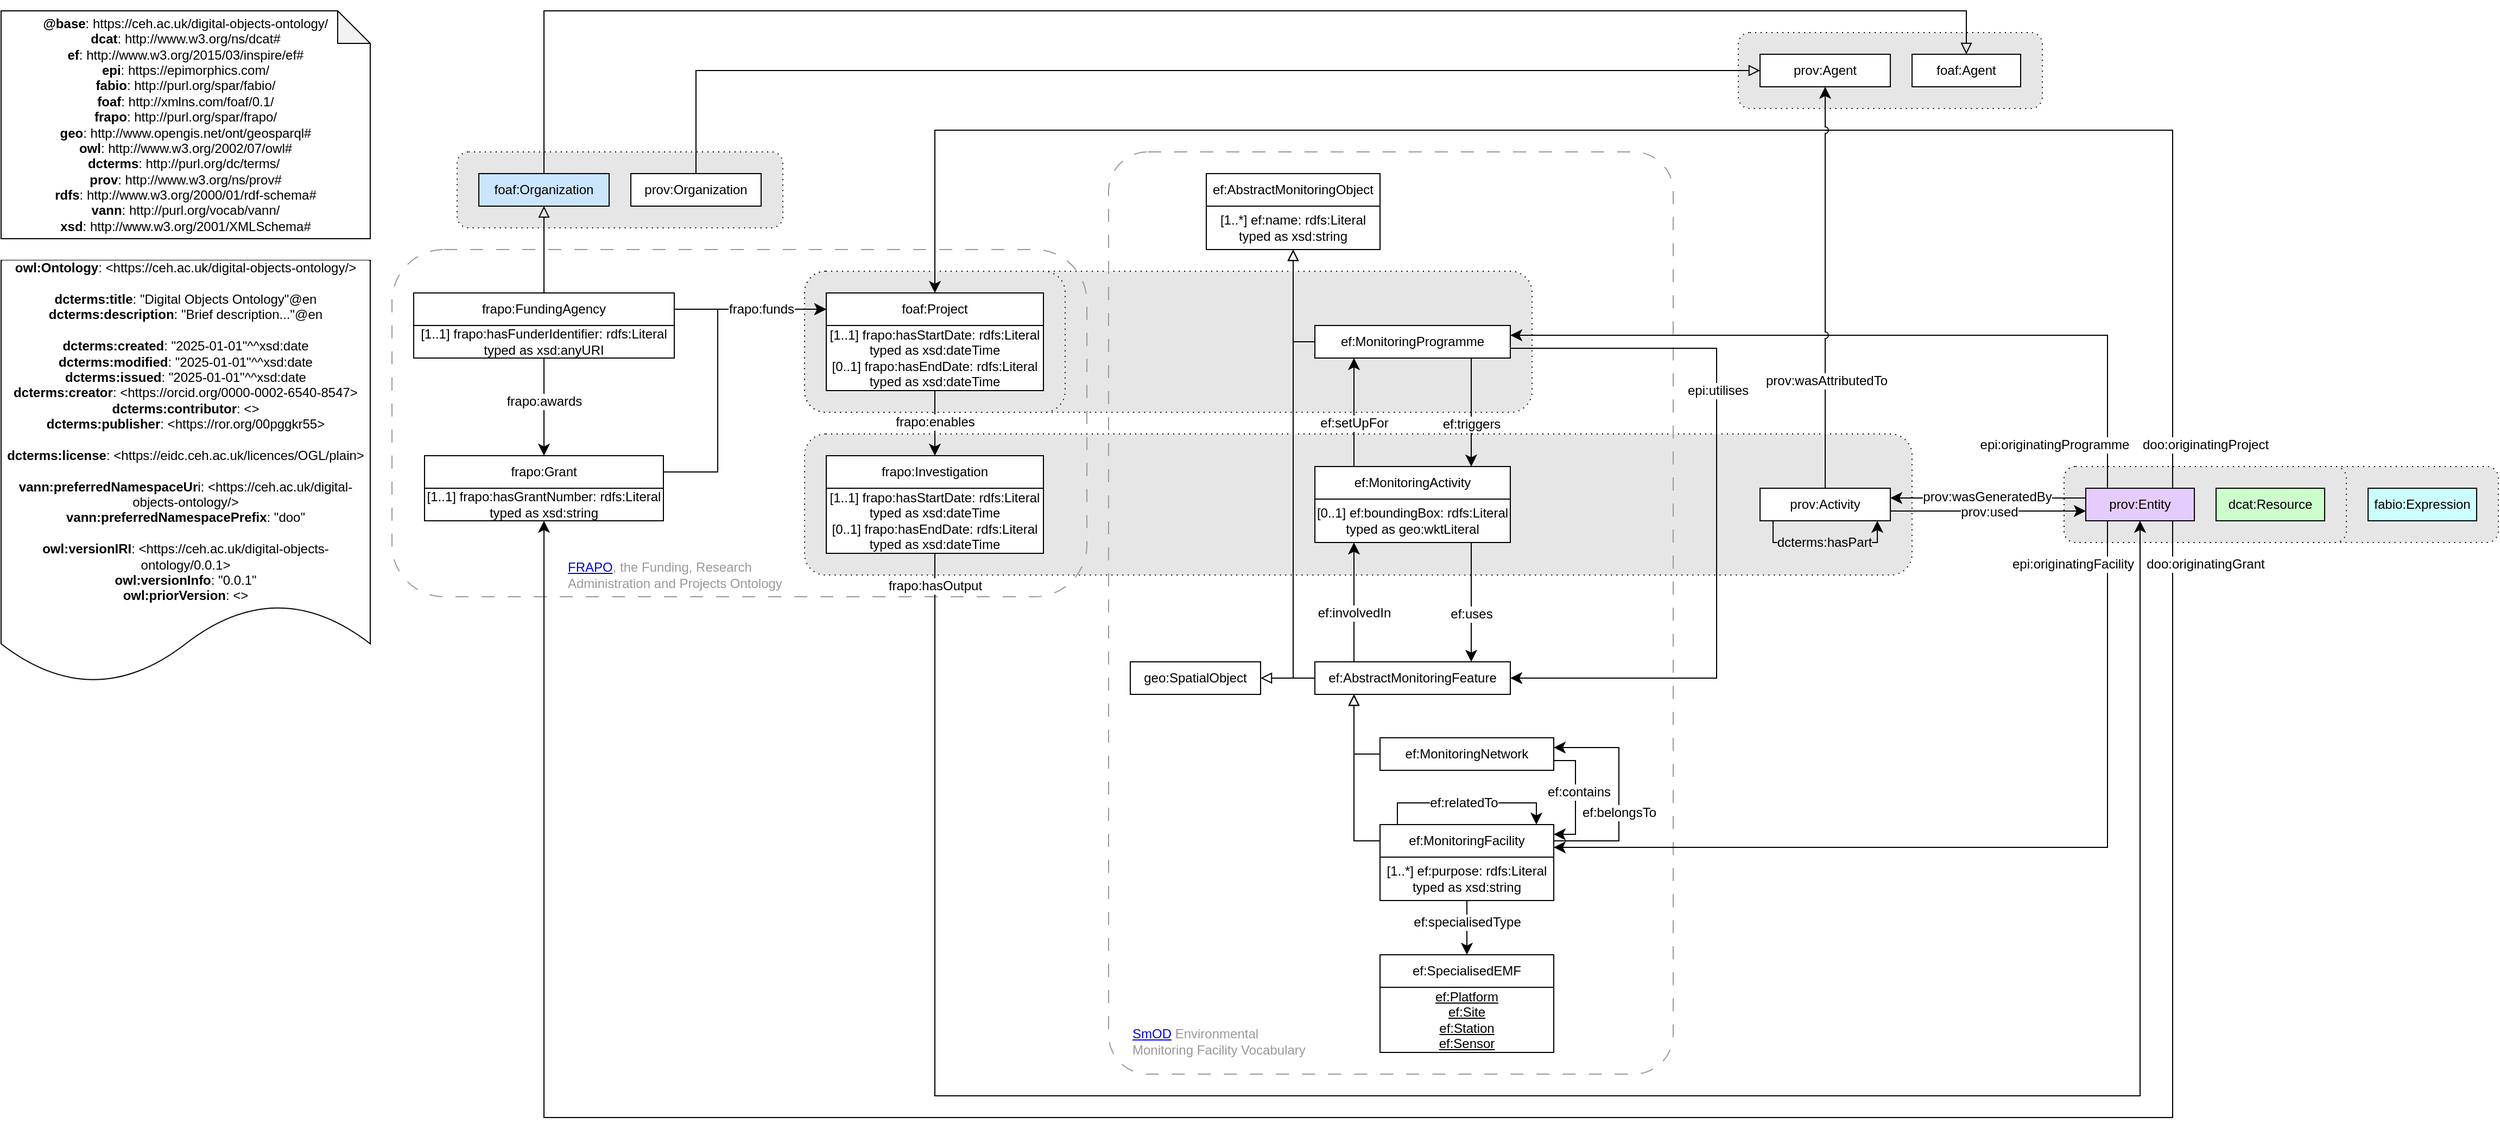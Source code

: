 <mxfile version="26.0.9" pages="3">
  <diagram id="fuwcfzCdi4lV0n_IpoE1" name="ontology">
    <mxGraphModel dx="3798" dy="1876" grid="1" gridSize="10" guides="1" tooltips="1" connect="1" arrows="1" fold="1" page="1" pageScale="1" pageWidth="827" pageHeight="1169" math="0" shadow="0">
      <root>
        <mxCell id="0" />
        <mxCell id="1" parent="0" />
        <mxCell id="CdpeTozwXlhu2Koi3e10-1" value="" style="rounded=1;whiteSpace=wrap;html=1;snapToPoint=1;points=[[0.1,0],[0.2,0],[0.3,0],[0.4,0],[0.5,0],[0.6,0],[0.7,0],[0.8,0],[0.9,0],[0,0.1],[0,0.3],[0,0.5],[0,0.7],[0,0.9],[0.1,1],[0.2,1],[0.3,1],[0.4,1],[0.5,1],[0.6,1],[0.7,1],[0.8,1],[0.9,1],[1,0.1],[1,0.3],[1,0.5],[1,0.7],[1,0.9]];fillColor=#E6E6E6;dashed=1;dashPattern=1 4;" vertex="1" parent="1">
          <mxGeometry x="-1680" y="-110" width="300" height="70" as="geometry" />
        </mxCell>
        <mxCell id="F8XiAjO3YJyf-TI3ZzNd-1" value="" style="rounded=1;whiteSpace=wrap;html=1;snapToPoint=1;points=[[0.1,0],[0.2,0],[0.3,0],[0.4,0],[0.5,0],[0.6,0],[0.7,0],[0.8,0],[0.9,0],[0,0.1],[0,0.3],[0,0.5],[0,0.7],[0,0.9],[0.1,1],[0.2,1],[0.3,1],[0.4,1],[0.5,1],[0.6,1],[0.7,1],[0.8,1],[0.9,1],[1,0.1],[1,0.3],[1,0.5],[1,0.7],[1,0.9]];fillColor=#E6E6E6;dashed=1;dashPattern=1 4;" vertex="1" parent="1">
          <mxGeometry x="-200" y="180" width="400" height="70" as="geometry" />
        </mxCell>
        <mxCell id="F8XiAjO3YJyf-TI3ZzNd-2" value="fabio:Expression" style="rounded=0;whiteSpace=wrap;html=1;snapToPoint=1;points=[[0.1,0],[0.2,0],[0.3,0],[0.4,0],[0.5,0],[0.6,0],[0.7,0],[0.8,0],[0.9,0],[0,0.1],[0,0.3],[0,0.5],[0,0.7],[0,0.9],[0.1,1],[0.2,1],[0.3,1],[0.4,1],[0.5,1],[0.6,1],[0.7,1],[0.8,1],[0.9,1],[1,0.1],[1,0.3],[1,0.5],[1,0.7],[1,0.9]];fillColor=#CCFFFF;" vertex="1" parent="1">
          <mxGeometry x="80" y="200" width="100" height="30" as="geometry" />
        </mxCell>
        <mxCell id="F8XiAjO3YJyf-TI3ZzNd-3" value="" style="rounded=1;whiteSpace=wrap;html=1;snapToPoint=1;points=[[0.1,0],[0.2,0],[0.3,0],[0.4,0],[0.5,0],[0.6,0],[0.7,0],[0.8,0],[0.9,0],[0,0.1],[0,0.3],[0,0.5],[0,0.7],[0,0.9],[0.1,1],[0.2,1],[0.3,1],[0.4,1],[0.5,1],[0.6,1],[0.7,1],[0.8,1],[0.9,1],[1,0.1],[1,0.3],[1,0.5],[1,0.7],[1,0.9]];fillColor=#E6E6E6;dashed=1;dashPattern=1 4;" vertex="1" parent="1">
          <mxGeometry x="-1360" y="150" width="1020" height="130" as="geometry" />
        </mxCell>
        <mxCell id="F8XiAjO3YJyf-TI3ZzNd-4" value="" style="rounded=1;whiteSpace=wrap;html=1;snapToPoint=1;points=[[0.1,0],[0.2,0],[0.3,0],[0.4,0],[0.5,0],[0.6,0],[0.7,0],[0.8,0],[0.9,0],[0,0.1],[0,0.3],[0,0.5],[0,0.7],[0,0.9],[0.1,1],[0.2,1],[0.3,1],[0.4,1],[0.5,1],[0.6,1],[0.7,1],[0.8,1],[0.9,1],[1,0.1],[1,0.3],[1,0.5],[1,0.7],[1,0.9]];fillColor=#E6E6E6;dashed=1;dashPattern=1 4;" vertex="1" parent="1">
          <mxGeometry x="-1360" width="670" height="130" as="geometry" />
        </mxCell>
        <mxCell id="F8XiAjO3YJyf-TI3ZzNd-94" value="" style="rounded=1;whiteSpace=wrap;html=1;snapToPoint=1;points=[[0.1,0],[0.2,0],[0.3,0],[0.4,0],[0.5,0],[0.6,0],[0.7,0],[0.8,0],[0.9,0],[0,0.1],[0,0.3],[0,0.5],[0,0.7],[0,0.9],[0.1,1],[0.2,1],[0.3,1],[0.4,1],[0.5,1],[0.6,1],[0.7,1],[0.8,1],[0.9,1],[1,0.1],[1,0.3],[1,0.5],[1,0.7],[1,0.9]];fillColor=#E6E6E6;dashed=1;dashPattern=1 4;" vertex="1" parent="1">
          <mxGeometry x="-1360" width="240" height="130" as="geometry" />
        </mxCell>
        <mxCell id="F8XiAjO3YJyf-TI3ZzNd-5" value="" style="rounded=1;whiteSpace=wrap;html=1;snapToPoint=1;points=[[0.1,0],[0.2,0],[0.3,0],[0.4,0],[0.5,0],[0.6,0],[0.7,0],[0.8,0],[0.9,0],[0,0.1],[0,0.3],[0,0.5],[0,0.7],[0,0.9],[0.1,1],[0.2,1],[0.3,1],[0.4,1],[0.5,1],[0.6,1],[0.7,1],[0.8,1],[0.9,1],[1,0.1],[1,0.3],[1,0.5],[1,0.7],[1,0.9]];fillColor=none;dashed=1;dashPattern=12 12;strokeColor=#999999;" vertex="1" parent="1">
          <mxGeometry x="-1740" y="-20" width="640" height="320" as="geometry" />
        </mxCell>
        <mxCell id="F8XiAjO3YJyf-TI3ZzNd-6" value="" style="endArrow=classic;html=1;exitX=1;exitY=0.5;exitDx=0;exitDy=0;entryX=0;entryY=0.5;entryDx=0;entryDy=0;endSize=8;arcSize=0;rounded=0;" edge="1" parent="1" source="F8XiAjO3YJyf-TI3ZzNd-81" target="F8XiAjO3YJyf-TI3ZzNd-42">
          <mxGeometry width="50" height="50" relative="1" as="geometry">
            <mxPoint x="-1750" y="45" as="sourcePoint" />
            <mxPoint x="-1330" y="45" as="targetPoint" />
            <Array as="points">
              <mxPoint x="-1440" y="185" />
              <mxPoint x="-1440" y="35" />
            </Array>
          </mxGeometry>
        </mxCell>
        <mxCell id="F8XiAjO3YJyf-TI3ZzNd-7" value="" style="rounded=1;whiteSpace=wrap;html=1;snapToPoint=1;points=[[0.1,0],[0.2,0],[0.3,0],[0.4,0],[0.5,0],[0.6,0],[0.7,0],[0.8,0],[0.9,0],[0,0.1],[0,0.3],[0,0.5],[0,0.7],[0,0.9],[0.1,1],[0.2,1],[0.3,1],[0.4,1],[0.5,1],[0.6,1],[0.7,1],[0.8,1],[0.9,1],[1,0.1],[1,0.3],[1,0.5],[1,0.7],[1,0.9]];fillColor=#E6E6E6;dashed=1;dashPattern=1 4;" vertex="1" parent="1">
          <mxGeometry x="-200" y="180" width="260" height="70" as="geometry" />
        </mxCell>
        <mxCell id="F8XiAjO3YJyf-TI3ZzNd-10" value="" style="rounded=1;whiteSpace=wrap;html=1;snapToPoint=1;points=[[0.1,0],[0.2,0],[0.3,0],[0.4,0],[0.5,0],[0.6,0],[0.7,0],[0.8,0],[0.9,0],[0,0.1],[0,0.3],[0,0.5],[0,0.7],[0,0.9],[0.1,1],[0.2,1],[0.3,1],[0.4,1],[0.5,1],[0.6,1],[0.7,1],[0.8,1],[0.9,1],[1,0.1],[1,0.3],[1,0.5],[1,0.7],[1,0.9]];fillColor=#E6E6E6;dashed=1;dashPattern=1 4;" vertex="1" parent="1">
          <mxGeometry x="-500" y="-220" width="280" height="70" as="geometry" />
        </mxCell>
        <mxCell id="F8XiAjO3YJyf-TI3ZzNd-11" value="" style="rounded=1;whiteSpace=wrap;html=1;snapToPoint=1;points=[[0.1,0],[0.2,0],[0.3,0],[0.4,0],[0.5,0],[0.6,0],[0.7,0],[0.8,0],[0.9,0],[0,0.1],[0,0.3],[0,0.5],[0,0.7],[0,0.9],[0.1,1],[0.2,1],[0.3,1],[0.4,1],[0.5,1],[0.6,1],[0.7,1],[0.8,1],[0.9,1],[1,0.1],[1,0.3],[1,0.5],[1,0.7],[1,0.9]];fillColor=none;dashed=1;dashPattern=12 12;strokeColor=#999999;arcSize=7;" vertex="1" parent="1">
          <mxGeometry x="-1080" y="-110" width="520" height="850" as="geometry" />
        </mxCell>
        <mxCell id="F8XiAjO3YJyf-TI3ZzNd-12" value="" style="endArrow=classic;html=1;exitX=0.2;exitY=0;exitDx=0;exitDy=0;entryX=0.2;entryY=1;entryDx=0;entryDy=0;endSize=8;arcSize=0;rounded=0;" edge="1" parent="1" source="F8XiAjO3YJyf-TI3ZzNd-20" target="CdpeTozwXlhu2Koi3e10-6">
          <mxGeometry width="50" height="50" relative="1" as="geometry">
            <mxPoint x="-800" y="368.5" as="sourcePoint" />
            <mxPoint x="-628" y="278.5" as="targetPoint" />
            <Array as="points" />
          </mxGeometry>
        </mxCell>
        <mxCell id="F8XiAjO3YJyf-TI3ZzNd-13" value="&lt;div&gt;ef:involvedIn&lt;/div&gt;" style="edgeLabel;html=1;align=center;verticalAlign=middle;resizable=0;points=[];fontSize=12;" vertex="1" connectable="0" parent="F8XiAjO3YJyf-TI3ZzNd-12">
          <mxGeometry x="-0.191" y="-1" relative="1" as="geometry">
            <mxPoint x="-1" y="-1" as="offset" />
          </mxGeometry>
        </mxCell>
        <mxCell id="F8XiAjO3YJyf-TI3ZzNd-14" value="" style="endArrow=classic;html=1;endSize=8;arcSize=0;rounded=0;entryX=0.8;entryY=0;entryDx=0;entryDy=0;exitX=0.8;exitY=1;exitDx=0;exitDy=0;" edge="1" parent="1" source="CdpeTozwXlhu2Koi3e10-6" target="F8XiAjO3YJyf-TI3ZzNd-20">
          <mxGeometry width="50" height="50" relative="1" as="geometry">
            <mxPoint x="-568" y="278.5" as="sourcePoint" />
            <mxPoint x="-800" y="380.5" as="targetPoint" />
            <Array as="points" />
          </mxGeometry>
        </mxCell>
        <mxCell id="F8XiAjO3YJyf-TI3ZzNd-15" value="&lt;div&gt;ef:uses&lt;/div&gt;" style="edgeLabel;html=1;align=center;verticalAlign=middle;resizable=0;points=[];fontSize=12;" vertex="1" connectable="0" parent="F8XiAjO3YJyf-TI3ZzNd-14">
          <mxGeometry x="-0.191" y="-1" relative="1" as="geometry">
            <mxPoint x="1" y="21" as="offset" />
          </mxGeometry>
        </mxCell>
        <mxCell id="F8XiAjO3YJyf-TI3ZzNd-16" value="prov:Activity" style="rounded=0;whiteSpace=wrap;html=1;snapToPoint=1;points=[[0.1,0],[0.2,0],[0.3,0],[0.4,0],[0.5,0],[0.6,0],[0.7,0],[0.8,0],[0.9,0],[0,0.1],[0,0.3],[0,0.5],[0,0.7],[0,0.9],[0.1,1],[0.2,1],[0.3,1],[0.4,1],[0.5,1],[0.6,1],[0.7,1],[0.8,1],[0.9,1],[1,0.1],[1,0.3],[1,0.5],[1,0.7],[1,0.9]];" vertex="1" parent="1">
          <mxGeometry x="-480" y="200" width="120" height="30" as="geometry" />
        </mxCell>
        <mxCell id="F8XiAjO3YJyf-TI3ZzNd-17" value="" style="endArrow=classic;html=1;exitX=0;exitY=0.3;exitDx=0;exitDy=0;entryX=1;entryY=0.3;entryDx=0;entryDy=0;endSize=8;arcSize=0;rounded=0;" edge="1" parent="1" source="F8XiAjO3YJyf-TI3ZzNd-83" target="F8XiAjO3YJyf-TI3ZzNd-16">
          <mxGeometry width="50" height="50" relative="1" as="geometry">
            <mxPoint x="-140" y="209.0" as="sourcePoint" />
            <mxPoint x="-270" y="596.5" as="targetPoint" />
            <Array as="points" />
          </mxGeometry>
        </mxCell>
        <mxCell id="F8XiAjO3YJyf-TI3ZzNd-18" value="&lt;div&gt;&lt;font&gt;prov:wasGeneratedBy&lt;/font&gt;&lt;/div&gt;" style="edgeLabel;html=1;align=center;verticalAlign=middle;resizable=0;points=[];fontSize=12;" vertex="1" connectable="0" parent="F8XiAjO3YJyf-TI3ZzNd-17">
          <mxGeometry x="-0.191" y="-1" relative="1" as="geometry">
            <mxPoint x="-18" as="offset" />
          </mxGeometry>
        </mxCell>
        <mxCell id="F8XiAjO3YJyf-TI3ZzNd-19" value="" style="endArrow=block;html=1;fontColor=#000099;exitX=0;exitY=0.5;exitDx=0;exitDy=0;endFill=0;entryX=0.2;entryY=1;entryDx=0;entryDy=0;endSize=8;arcSize=0;rounded=0;" edge="1" parent="1" source="F8XiAjO3YJyf-TI3ZzNd-21" target="F8XiAjO3YJyf-TI3ZzNd-20">
          <mxGeometry width="50" height="50" relative="1" as="geometry">
            <mxPoint x="-1206" y="630.5" as="sourcePoint" />
            <mxPoint x="-1048.0" y="630.5" as="targetPoint" />
            <Array as="points">
              <mxPoint x="-854" y="445" />
            </Array>
          </mxGeometry>
        </mxCell>
        <mxCell id="F8XiAjO3YJyf-TI3ZzNd-20" value="ef:AbstractMonitoringFeature" style="rounded=0;whiteSpace=wrap;html=1;snapToPoint=1;points=[[0.1,0],[0.2,0],[0.3,0],[0.4,0],[0.5,0],[0.6,0],[0.7,0],[0.8,0],[0.9,0],[0,0.1],[0,0.3],[0,0.5],[0,0.7],[0,0.9],[0.1,1],[0.2,1],[0.3,1],[0.4,1],[0.5,1],[0.6,1],[0.7,1],[0.8,1],[0.9,1],[1,0.1],[1,0.3],[1,0.5],[1,0.7],[1,0.9]];" vertex="1" parent="1">
          <mxGeometry x="-890" y="360" width="180" height="30" as="geometry" />
        </mxCell>
        <mxCell id="F8XiAjO3YJyf-TI3ZzNd-21" value="ef:MonitoringNetwork" style="rounded=0;whiteSpace=wrap;html=1;snapToPoint=1;points=[[0.1,0],[0.2,0],[0.3,0],[0.4,0],[0.5,0],[0.6,0],[0.7,0],[0.8,0],[0.9,0],[0,0.1],[0,0.3],[0,0.5],[0,0.7],[0,0.9],[0.1,1],[0.2,1],[0.3,1],[0.4,1],[0.5,1],[0.6,1],[0.7,1],[0.8,1],[0.9,1],[1,0.1],[1,0.3],[1,0.5],[1,0.7],[1,0.9]];" vertex="1" parent="1">
          <mxGeometry x="-830" y="430" width="160" height="30" as="geometry" />
        </mxCell>
        <mxCell id="F8XiAjO3YJyf-TI3ZzNd-22" value="" style="endArrow=block;html=1;fontColor=#000099;exitX=0;exitY=0.5;exitDx=0;exitDy=0;endFill=0;entryX=0.2;entryY=1;entryDx=0;entryDy=0;endSize=8;arcSize=0;rounded=0;" edge="1" parent="1" source="F8XiAjO3YJyf-TI3ZzNd-23" target="F8XiAjO3YJyf-TI3ZzNd-20">
          <mxGeometry width="50" height="50" relative="1" as="geometry">
            <mxPoint x="-1076" y="620.5" as="sourcePoint" />
            <mxPoint x="-801" y="610.5" as="targetPoint" />
            <Array as="points">
              <mxPoint x="-854" y="525" />
            </Array>
          </mxGeometry>
        </mxCell>
        <mxCell id="F8XiAjO3YJyf-TI3ZzNd-23" value="ef:MonitoringFacility" style="rounded=0;whiteSpace=wrap;html=1;snapToPoint=1;points=[[0.1,0],[0.2,0],[0.3,0],[0.4,0],[0.5,0],[0.6,0],[0.7,0],[0.8,0],[0.9,0],[0,0.1],[0,0.3],[0,0.5],[0,0.7],[0,0.9],[0.1,1],[0.2,1],[0.3,1],[0.4,1],[0.5,1],[0.6,1],[0.7,1],[0.8,1],[0.9,1],[1,0.1],[1,0.3],[1,0.5],[1,0.7],[1,0.9]];" vertex="1" parent="1">
          <mxGeometry x="-830" y="510" width="160" height="30" as="geometry" />
        </mxCell>
        <mxCell id="F8XiAjO3YJyf-TI3ZzNd-24" value="ef:AbstractMonitoringObject" style="rounded=0;whiteSpace=wrap;html=1;snapToPoint=1;points=[[0.1,0],[0.2,0],[0.3,0],[0.4,0],[0.5,0],[0.6,0],[0.7,0],[0.8,0],[0.9,0],[0,0.1],[0,0.3],[0,0.5],[0,0.7],[0,0.9],[0.1,1],[0.2,1],[0.3,1],[0.4,1],[0.5,1],[0.6,1],[0.7,1],[0.8,1],[0.9,1],[1,0.1],[1,0.3],[1,0.5],[1,0.7],[1,0.9]];" vertex="1" parent="1">
          <mxGeometry x="-990" y="-90" width="160" height="30" as="geometry" />
        </mxCell>
        <mxCell id="F8XiAjO3YJyf-TI3ZzNd-25" value="" style="endArrow=block;html=1;fontColor=#000099;exitX=0;exitY=0.5;exitDx=0;exitDy=0;endFill=0;entryX=0.5;entryY=1;entryDx=0;entryDy=0;endSize=8;arcSize=0;rounded=0;" edge="1" parent="1" source="F8XiAjO3YJyf-TI3ZzNd-20" target="CdpeTozwXlhu2Koi3e10-7">
          <mxGeometry width="50" height="50" relative="1" as="geometry">
            <mxPoint x="-791" y="690.5" as="sourcePoint" />
            <mxPoint x="-911.5" y="80.5" as="targetPoint" />
            <Array as="points">
              <mxPoint x="-910" y="375" />
            </Array>
          </mxGeometry>
        </mxCell>
        <mxCell id="F8XiAjO3YJyf-TI3ZzNd-26" value="ef:MonitoringProgramme" style="rounded=0;whiteSpace=wrap;html=1;snapToPoint=1;points=[[0.1,0],[0.2,0],[0.3,0],[0.4,0],[0.5,0],[0.6,0],[0.7,0],[0.8,0],[0.9,0],[0,0.1],[0,0.3],[0,0.5],[0,0.7],[0,0.9],[0.1,1],[0.2,1],[0.3,1],[0.4,1],[0.5,1],[0.6,1],[0.7,1],[0.8,1],[0.9,1],[1,0.1],[1,0.3],[1,0.5],[1,0.7],[1,0.9]];" vertex="1" parent="1">
          <mxGeometry x="-890" y="50" width="180" height="30" as="geometry" />
        </mxCell>
        <mxCell id="F8XiAjO3YJyf-TI3ZzNd-27" value="" style="endArrow=block;html=1;fontColor=#000099;exitX=0;exitY=0.5;exitDx=0;exitDy=0;endFill=0;entryX=0.5;entryY=1;entryDx=0;entryDy=0;endSize=8;arcSize=0;rounded=0;" edge="1" parent="1" source="F8XiAjO3YJyf-TI3ZzNd-26" target="CdpeTozwXlhu2Koi3e10-7">
          <mxGeometry width="50" height="50" relative="1" as="geometry">
            <mxPoint x="-641" y="430.5" as="sourcePoint" />
            <mxPoint x="-811" y="210.5" as="targetPoint" />
            <Array as="points">
              <mxPoint x="-910" y="65" />
            </Array>
          </mxGeometry>
        </mxCell>
        <mxCell id="F8XiAjO3YJyf-TI3ZzNd-28" value="&lt;font style=&quot;&quot;&gt;ef:MonitoringActivity&lt;/font&gt;" style="rounded=0;whiteSpace=wrap;html=1;snapToPoint=1;points=[[0.1,0],[0.2,0],[0.3,0],[0.4,0],[0.5,0],[0.6,0],[0.7,0],[0.8,0],[0.9,0],[0,0.1],[0,0.3],[0,0.5],[0,0.7],[0,0.9],[0.1,1],[0.2,1],[0.3,1],[0.4,1],[0.5,1],[0.6,1],[0.7,1],[0.8,1],[0.9,1],[1,0.1],[1,0.3],[1,0.5],[1,0.7],[1,0.9]];fontColor=default;" vertex="1" parent="1">
          <mxGeometry x="-890" y="180" width="180" height="30" as="geometry" />
        </mxCell>
        <mxCell id="F8XiAjO3YJyf-TI3ZzNd-29" value="" style="endArrow=classic;html=1;exitX=0.2;exitY=0;exitDx=0;exitDy=0;entryX=0.2;entryY=1;entryDx=0;entryDy=0;endSize=8;arcSize=0;rounded=0;" edge="1" parent="1" source="F8XiAjO3YJyf-TI3ZzNd-28" target="F8XiAjO3YJyf-TI3ZzNd-26">
          <mxGeometry width="50" height="50" relative="1" as="geometry">
            <mxPoint x="-1059" y="474.5" as="sourcePoint" />
            <mxPoint x="-780" y="60.5" as="targetPoint" />
            <Array as="points" />
          </mxGeometry>
        </mxCell>
        <mxCell id="F8XiAjO3YJyf-TI3ZzNd-30" value="&lt;div&gt;ef:setUpFor&lt;/div&gt;" style="edgeLabel;html=1;align=center;verticalAlign=middle;resizable=0;points=[];fontSize=12;" vertex="1" connectable="0" parent="F8XiAjO3YJyf-TI3ZzNd-29">
          <mxGeometry x="-0.191" y="-1" relative="1" as="geometry">
            <mxPoint x="-1" as="offset" />
          </mxGeometry>
        </mxCell>
        <mxCell id="F8XiAjO3YJyf-TI3ZzNd-31" value="" style="endArrow=classic;html=1;entryX=0.5;entryY=0;entryDx=0;entryDy=0;endSize=8;arcSize=0;rounded=0;exitX=0.5;exitY=1;exitDx=0;exitDy=0;" edge="1" parent="1" source="CdpeTozwXlhu2Koi3e10-9" target="F8XiAjO3YJyf-TI3ZzNd-36">
          <mxGeometry width="50" height="50" relative="1" as="geometry">
            <mxPoint x="-740" y="550.5" as="sourcePoint" />
            <mxPoint x="-816" y="790.5" as="targetPoint" />
          </mxGeometry>
        </mxCell>
        <mxCell id="F8XiAjO3YJyf-TI3ZzNd-32" value="&lt;div&gt;ef:specialisedType&lt;/div&gt;" style="edgeLabel;html=1;align=center;verticalAlign=middle;resizable=0;points=[];fontSize=12;" vertex="1" connectable="0" parent="F8XiAjO3YJyf-TI3ZzNd-31">
          <mxGeometry x="-0.191" y="-1" relative="1" as="geometry">
            <mxPoint x="1" as="offset" />
          </mxGeometry>
        </mxCell>
        <mxCell id="F8XiAjO3YJyf-TI3ZzNd-33" value="" style="endArrow=classic;html=1;entryX=1;entryY=0.3;entryDx=0;entryDy=0;endSize=8;arcSize=0;rounded=0;exitX=1;exitY=0.5;exitDx=0;exitDy=0;" edge="1" parent="1" source="F8XiAjO3YJyf-TI3ZzNd-23" target="F8XiAjO3YJyf-TI3ZzNd-21">
          <mxGeometry width="50" height="50" relative="1" as="geometry">
            <mxPoint x="-510" y="510.5" as="sourcePoint" />
            <mxPoint x="-782" y="820.5" as="targetPoint" />
            <Array as="points">
              <mxPoint x="-610" y="525" />
              <mxPoint x="-610" y="439" />
            </Array>
          </mxGeometry>
        </mxCell>
        <mxCell id="F8XiAjO3YJyf-TI3ZzNd-34" value="&lt;div&gt;ef:belongsTo&lt;/div&gt;" style="edgeLabel;html=1;align=center;verticalAlign=middle;resizable=0;points=[];fontSize=12;" vertex="1" connectable="0" parent="F8XiAjO3YJyf-TI3ZzNd-33">
          <mxGeometry x="-0.191" y="-1" relative="1" as="geometry">
            <mxPoint x="-1" y="-3" as="offset" />
          </mxGeometry>
        </mxCell>
        <mxCell id="F8XiAjO3YJyf-TI3ZzNd-38" value="" style="endArrow=classic;html=1;exitX=1;exitY=0.7;exitDx=0;exitDy=0;entryX=1;entryY=0.3;entryDx=0;entryDy=0;endSize=8;arcSize=0;rounded=1;" edge="1" parent="1" source="F8XiAjO3YJyf-TI3ZzNd-21" target="F8XiAjO3YJyf-TI3ZzNd-23">
          <mxGeometry width="50" height="50" relative="1" as="geometry">
            <mxPoint x="-1100" y="615.5" as="sourcePoint" />
            <mxPoint x="-926" y="615.5" as="targetPoint" />
            <Array as="points">
              <mxPoint x="-650" y="451" />
              <mxPoint x="-650" y="519" />
            </Array>
          </mxGeometry>
        </mxCell>
        <mxCell id="F8XiAjO3YJyf-TI3ZzNd-39" value="&lt;div&gt;ef:contains&lt;/div&gt;" style="edgeLabel;html=1;align=center;verticalAlign=middle;resizable=0;points=[];rounded=1;fontSize=12;" vertex="1" connectable="0" parent="F8XiAjO3YJyf-TI3ZzNd-38">
          <mxGeometry x="-0.191" y="-1" relative="1" as="geometry">
            <mxPoint x="4" y="5" as="offset" />
          </mxGeometry>
        </mxCell>
        <mxCell id="F8XiAjO3YJyf-TI3ZzNd-40" value="" style="endArrow=classic;html=1;exitX=0.8;exitY=1;exitDx=0;exitDy=0;entryX=0.8;entryY=0;entryDx=0;entryDy=0;endSize=8;arcSize=0;rounded=1;" edge="1" parent="1" source="F8XiAjO3YJyf-TI3ZzNd-26" target="F8XiAjO3YJyf-TI3ZzNd-28">
          <mxGeometry width="50" height="50" relative="1" as="geometry">
            <mxPoint x="-780" y="48.5" as="sourcePoint" />
            <mxPoint x="-825" y="454.5" as="targetPoint" />
            <Array as="points" />
          </mxGeometry>
        </mxCell>
        <mxCell id="F8XiAjO3YJyf-TI3ZzNd-41" value="&lt;div&gt;ef:triggers&lt;/div&gt;" style="edgeLabel;html=1;align=center;verticalAlign=middle;resizable=0;points=[];rounded=1;fontSize=12;" vertex="1" connectable="0" parent="F8XiAjO3YJyf-TI3ZzNd-40">
          <mxGeometry x="-0.191" y="-1" relative="1" as="geometry">
            <mxPoint x="1" y="20" as="offset" />
          </mxGeometry>
        </mxCell>
        <mxCell id="F8XiAjO3YJyf-TI3ZzNd-42" value="foaf:Project" style="rounded=0;whiteSpace=wrap;html=1;snapToPoint=1;points=[[0.1,0],[0.2,0],[0.3,0],[0.4,0],[0.5,0],[0.6,0],[0.7,0],[0.8,0],[0.9,0],[0,0.1],[0,0.3],[0,0.5],[0,0.7],[0,0.9],[0.1,1],[0.2,1],[0.3,1],[0.4,1],[0.5,1],[0.6,1],[0.7,1],[0.8,1],[0.9,1],[1,0.1],[1,0.3],[1,0.5],[1,0.7],[1,0.9]];" vertex="1" parent="1">
          <mxGeometry x="-1340" y="20" width="200" height="30" as="geometry" />
        </mxCell>
        <mxCell id="F8XiAjO3YJyf-TI3ZzNd-43" value="" style="endArrow=classic;html=1;exitX=1;exitY=0.5;exitDx=0;exitDy=0;entryX=0;entryY=0.5;entryDx=0;entryDy=0;endSize=8;arcSize=0;rounded=0;" edge="1" parent="1" source="F8XiAjO3YJyf-TI3ZzNd-89" target="F8XiAjO3YJyf-TI3ZzNd-42">
          <mxGeometry width="50" height="50" relative="1" as="geometry">
            <mxPoint x="-1339" y="85.82" as="sourcePoint" />
            <mxPoint x="-1079" y="84.82" as="targetPoint" />
          </mxGeometry>
        </mxCell>
        <mxCell id="F8XiAjO3YJyf-TI3ZzNd-44" value="&lt;div&gt;frapo:funds&lt;/div&gt;" style="text;html=1;align=center;verticalAlign=middle;resizable=0;points=[];labelBackgroundColor=#ffffff;" vertex="1" connectable="0" parent="F8XiAjO3YJyf-TI3ZzNd-43">
          <mxGeometry x="-0.127" relative="1" as="geometry">
            <mxPoint x="19" as="offset" />
          </mxGeometry>
        </mxCell>
        <mxCell id="F8XiAjO3YJyf-TI3ZzNd-45" value="" style="endArrow=classic;html=1;entryX=0.5;entryY=0;entryDx=0;entryDy=0;endSize=8;arcSize=0;rounded=0;exitX=0.5;exitY=1;exitDx=0;exitDy=0;" edge="1" parent="1" source="F8XiAjO3YJyf-TI3ZzNd-88" target="F8XiAjO3YJyf-TI3ZzNd-81">
          <mxGeometry width="50" height="50" relative="1" as="geometry">
            <mxPoint x="-1850" y="35" as="sourcePoint" />
            <mxPoint x="-1809" y="211.5" as="targetPoint" />
            <Array as="points" />
          </mxGeometry>
        </mxCell>
        <mxCell id="F8XiAjO3YJyf-TI3ZzNd-46" value="&lt;div&gt;frapo:awards&lt;/div&gt;" style="text;html=1;align=center;verticalAlign=middle;resizable=0;points=[];labelBackgroundColor=#ffffff;" vertex="1" connectable="0" parent="F8XiAjO3YJyf-TI3ZzNd-45">
          <mxGeometry x="-0.127" relative="1" as="geometry">
            <mxPoint as="offset" />
          </mxGeometry>
        </mxCell>
        <mxCell id="F8XiAjO3YJyf-TI3ZzNd-47" value="&lt;div&gt;[1..1] frapo:hasStartDate:&amp;nbsp;rdfs:Literal typed as xsd:date&lt;span style=&quot;white-space: normal;&quot;&gt;&lt;span style=&quot;background-color: transparent;&quot;&gt;Time&lt;/span&gt;&lt;/span&gt;&lt;/div&gt;&lt;div&gt;[0..1] frapo:hasEndDate:&amp;nbsp;rdfs:Literal typed as xsd:date&lt;span style=&quot;background-color: transparent;&quot;&gt;Time&lt;/span&gt;&lt;span style=&quot;white-space: normal;&quot;&gt;&lt;span style=&quot;background-color: transparent;&quot;&gt;&lt;/span&gt;&lt;/span&gt;&lt;/div&gt;" style="rounded=0;whiteSpace=wrap;html=1;snapToPoint=1;points=[[0.1,0],[0.2,0],[0.3,0],[0.4,0],[0.5,0],[0.6,0],[0.7,0],[0.8,0],[0.9,0],[0,0.1],[0,0.3],[0,0.5],[0,0.7],[0,0.9],[0.1,1],[0.2,1],[0.3,1],[0.4,1],[0.5,1],[0.6,1],[0.7,1],[0.8,1],[0.9,1],[1,0.1],[1,0.3],[1,0.5],[1,0.7],[1,0.9]];" vertex="1" parent="1">
          <mxGeometry x="-1340" y="50" width="200" height="60" as="geometry" />
        </mxCell>
        <mxCell id="F8XiAjO3YJyf-TI3ZzNd-48" value="frapo:Investigation" style="rounded=0;whiteSpace=wrap;html=1;snapToPoint=1;points=[[0.1,0],[0.2,0],[0.3,0],[0.4,0],[0.5,0],[0.6,0],[0.7,0],[0.8,0],[0.9,0],[0,0.1],[0,0.3],[0,0.5],[0,0.7],[0,0.9],[0.1,1],[0.2,1],[0.3,1],[0.4,1],[0.5,1],[0.6,1],[0.7,1],[0.8,1],[0.9,1],[1,0.1],[1,0.3],[1,0.5],[1,0.7],[1,0.9]];" vertex="1" parent="1">
          <mxGeometry x="-1340" y="170" width="200" height="30" as="geometry" />
        </mxCell>
        <mxCell id="F8XiAjO3YJyf-TI3ZzNd-49" value="&lt;div&gt;[1..1] frapo:hasStartDate:&amp;nbsp;rdfs:Literal typed as xsd:date&lt;span style=&quot;background-color: transparent;&quot;&gt;Time&lt;/span&gt;&lt;/div&gt;&lt;div&gt;[0..1] frapo:hasEndDate:&amp;nbsp;rdfs:Literal typed as xsd:date&lt;span style=&quot;background-color: transparent;&quot;&gt;Time&lt;/span&gt;&lt;/div&gt;" style="rounded=0;whiteSpace=wrap;html=1;snapToPoint=1;points=[[0.1,0],[0.2,0],[0.3,0],[0.4,0],[0.5,0],[0.6,0],[0.7,0],[0.8,0],[0.9,0],[0,0.1],[0,0.3],[0,0.5],[0,0.7],[0,0.9],[0.1,1],[0.2,1],[0.3,1],[0.4,1],[0.5,1],[0.6,1],[0.7,1],[0.8,1],[0.9,1],[1,0.1],[1,0.3],[1,0.5],[1,0.7],[1,0.9]];" vertex="1" parent="1">
          <mxGeometry x="-1340" y="200" width="200" height="60" as="geometry" />
        </mxCell>
        <mxCell id="F8XiAjO3YJyf-TI3ZzNd-50" value="" style="endArrow=classic;html=1;exitX=0.5;exitY=1;exitDx=0;exitDy=0;entryX=0.5;entryY=0;entryDx=0;entryDy=0;endSize=8;arcSize=0;rounded=0;" edge="1" parent="1" source="F8XiAjO3YJyf-TI3ZzNd-47" target="F8XiAjO3YJyf-TI3ZzNd-48">
          <mxGeometry width="50" height="50" relative="1" as="geometry">
            <mxPoint x="-1480" y="65.5" as="sourcePoint" />
            <mxPoint x="-1330" y="66.5" as="targetPoint" />
          </mxGeometry>
        </mxCell>
        <mxCell id="F8XiAjO3YJyf-TI3ZzNd-51" value="&lt;div&gt;frapo:enables&lt;/div&gt;" style="text;html=1;align=center;verticalAlign=middle;resizable=0;points=[];labelBackgroundColor=#ffffff;" vertex="1" connectable="0" parent="F8XiAjO3YJyf-TI3ZzNd-50">
          <mxGeometry x="-0.127" relative="1" as="geometry">
            <mxPoint y="3" as="offset" />
          </mxGeometry>
        </mxCell>
        <mxCell id="F8XiAjO3YJyf-TI3ZzNd-53" value="" style="endArrow=classic;html=1;exitX=0.5;exitY=1;exitDx=0;exitDy=0;endSize=8;arcSize=0;rounded=0;entryX=0.5;entryY=1;entryDx=0;entryDy=0;" edge="1" parent="1" source="F8XiAjO3YJyf-TI3ZzNd-49" target="F8XiAjO3YJyf-TI3ZzNd-83">
          <mxGeometry width="50" height="50" relative="1" as="geometry">
            <mxPoint x="-1210" y="250.5" as="sourcePoint" />
            <mxPoint x="-1455" y="410.5" as="targetPoint" />
            <Array as="points">
              <mxPoint x="-1240" y="760" />
              <mxPoint x="-130" y="760" />
            </Array>
          </mxGeometry>
        </mxCell>
        <mxCell id="F8XiAjO3YJyf-TI3ZzNd-54" value="&lt;div&gt;frapo:hasOutput&lt;/div&gt;" style="text;html=1;align=center;verticalAlign=middle;resizable=0;points=[];labelBackgroundColor=#ffffff;" vertex="1" connectable="0" parent="F8XiAjO3YJyf-TI3ZzNd-53">
          <mxGeometry x="-0.127" relative="1" as="geometry">
            <mxPoint x="-434" y="-470" as="offset" />
          </mxGeometry>
        </mxCell>
        <mxCell id="F8XiAjO3YJyf-TI3ZzNd-55" value="geo:SpatialObject" style="rounded=0;whiteSpace=wrap;html=1;snapToPoint=1;points=[[0.1,0],[0.2,0],[0.3,0],[0.4,0],[0.5,0],[0.6,0],[0.7,0],[0.8,0],[0.9,0],[0,0.1],[0,0.3],[0,0.5],[0,0.7],[0,0.9],[0.1,1],[0.2,1],[0.3,1],[0.4,1],[0.5,1],[0.6,1],[0.7,1],[0.8,1],[0.9,1],[1,0.1],[1,0.3],[1,0.5],[1,0.7],[1,0.9]];" vertex="1" parent="1">
          <mxGeometry x="-1060" y="360" width="120" height="30" as="geometry" />
        </mxCell>
        <mxCell id="F8XiAjO3YJyf-TI3ZzNd-58" value="prov:Agent" style="rounded=0;whiteSpace=wrap;html=1;snapToPoint=1;points=[[0.1,0],[0.2,0],[0.3,0],[0.4,0],[0.5,0],[0.6,0],[0.7,0],[0.8,0],[0.9,0],[0,0.1],[0,0.3],[0,0.5],[0,0.7],[0,0.9],[0.1,1],[0.2,1],[0.3,1],[0.4,1],[0.5,1],[0.6,1],[0.7,1],[0.8,1],[0.9,1],[1,0.1],[1,0.3],[1,0.5],[1,0.7],[1,0.9]];" vertex="1" parent="1">
          <mxGeometry x="-480" y="-200" width="120" height="30" as="geometry" />
        </mxCell>
        <mxCell id="F8XiAjO3YJyf-TI3ZzNd-59" value="" style="endArrow=classic;html=1;exitX=1;exitY=0.7;exitDx=0;exitDy=0;entryX=0;entryY=0.7;entryDx=0;entryDy=0;endSize=8;arcSize=0;rounded=0;" edge="1" parent="1" source="F8XiAjO3YJyf-TI3ZzNd-16" target="F8XiAjO3YJyf-TI3ZzNd-83">
          <mxGeometry width="50" height="50" relative="1" as="geometry">
            <mxPoint x="-100" y="249.83" as="sourcePoint" />
            <mxPoint x="-140" y="221" as="targetPoint" />
            <Array as="points" />
          </mxGeometry>
        </mxCell>
        <mxCell id="F8XiAjO3YJyf-TI3ZzNd-60" value="&lt;div&gt;&lt;font&gt;prov:used&lt;/font&gt;&lt;/div&gt;" style="edgeLabel;html=1;align=center;verticalAlign=middle;resizable=0;points=[];fontSize=12;" vertex="1" connectable="0" parent="F8XiAjO3YJyf-TI3ZzNd-59">
          <mxGeometry x="-0.191" y="-1" relative="1" as="geometry">
            <mxPoint x="18" as="offset" />
          </mxGeometry>
        </mxCell>
        <mxCell id="F8XiAjO3YJyf-TI3ZzNd-61" value="foaf:Organization" style="rounded=0;whiteSpace=wrap;html=1;snapToPoint=1;points=[[0.1,0],[0.2,0],[0.3,0],[0.4,0],[0.5,0],[0.6,0],[0.7,0],[0.8,0],[0.9,0],[0,0.1],[0,0.3],[0,0.5],[0,0.7],[0,0.9],[0.1,1],[0.2,1],[0.3,1],[0.4,1],[0.5,1],[0.6,1],[0.7,1],[0.8,1],[0.9,1],[1,0.1],[1,0.3],[1,0.5],[1,0.7],[1,0.9]];fillColor=#CCE5FF;" vertex="1" parent="1">
          <mxGeometry x="-1660" y="-90" width="120" height="30" as="geometry" />
        </mxCell>
        <mxCell id="F8XiAjO3YJyf-TI3ZzNd-62" value="" style="endArrow=block;html=1;fontColor=#000099;exitX=0.5;exitY=0;exitDx=0;exitDy=0;endFill=0;entryX=0.5;entryY=1;entryDx=0;entryDy=0;endSize=8;arcSize=0;rounded=0;" edge="1" parent="1" source="F8XiAjO3YJyf-TI3ZzNd-89" target="F8XiAjO3YJyf-TI3ZzNd-61">
          <mxGeometry width="50" height="50" relative="1" as="geometry">
            <mxPoint x="-1910" y="20" as="sourcePoint" />
            <mxPoint x="-2160" y="-24.5" as="targetPoint" />
            <Array as="points" />
          </mxGeometry>
        </mxCell>
        <mxCell id="F8XiAjO3YJyf-TI3ZzNd-63" value="&lt;div&gt;&lt;a href=&quot;https://www.w3.org/2015/03/inspire/ef&quot;&gt;SmOD&lt;/a&gt; Environmental&lt;/div&gt;&lt;div&gt;Monitoring&amp;nbsp;&lt;span style=&quot;background-color: transparent; color: light-dark(rgb(153, 153, 153), rgb(106, 106, 106));&quot;&gt;Facility Vocabulary&lt;/span&gt;&lt;/div&gt;" style="text;html=1;align=left;verticalAlign=middle;resizable=0;points=[];autosize=1;strokeColor=none;fillColor=none;fontColor=#999999;" vertex="1" parent="1">
          <mxGeometry x="-1060" y="690" width="180" height="40" as="geometry" />
        </mxCell>
        <mxCell id="F8XiAjO3YJyf-TI3ZzNd-64" value="foaf:Agent" style="rounded=0;whiteSpace=wrap;html=1;snapToPoint=1;points=[[0.1,0],[0.2,0],[0.3,0],[0.4,0],[0.5,0],[0.6,0],[0.7,0],[0.8,0],[0.9,0],[0,0.1],[0,0.3],[0,0.5],[0,0.7],[0,0.9],[0.1,1],[0.2,1],[0.3,1],[0.4,1],[0.5,1],[0.6,1],[0.7,1],[0.8,1],[0.9,1],[1,0.1],[1,0.3],[1,0.5],[1,0.7],[1,0.9]];" vertex="1" parent="1">
          <mxGeometry x="-340" y="-200" width="100" height="30" as="geometry" />
        </mxCell>
        <mxCell id="F8XiAjO3YJyf-TI3ZzNd-66" value="" style="endArrow=classic;html=1;exitX=0.1;exitY=0;exitDx=0;exitDy=0;entryX=0.9;entryY=0;entryDx=0;entryDy=0;endSize=8;arcSize=0;rounded=1;" edge="1" parent="1" source="F8XiAjO3YJyf-TI3ZzNd-23" target="F8XiAjO3YJyf-TI3ZzNd-23">
          <mxGeometry width="50" height="50" relative="1" as="geometry">
            <mxPoint x="-770" y="470" as="sourcePoint" />
            <mxPoint x="-770" y="538" as="targetPoint" />
            <Array as="points">
              <mxPoint x="-814" y="490" />
              <mxPoint x="-686" y="490" />
            </Array>
          </mxGeometry>
        </mxCell>
        <mxCell id="F8XiAjO3YJyf-TI3ZzNd-67" value="&lt;div&gt;ef:relatedTo&lt;/div&gt;" style="edgeLabel;html=1;align=center;verticalAlign=middle;resizable=0;points=[];rounded=1;fontSize=12;" vertex="1" connectable="0" parent="F8XiAjO3YJyf-TI3ZzNd-66">
          <mxGeometry x="-0.191" y="-1" relative="1" as="geometry">
            <mxPoint x="13" y="-1" as="offset" />
          </mxGeometry>
        </mxCell>
        <mxCell id="F8XiAjO3YJyf-TI3ZzNd-68" value="" style="endArrow=classic;html=1;endSize=8;arcSize=0;rounded=0;entryX=1;entryY=0.5;entryDx=0;entryDy=0;exitX=1;exitY=0.7;exitDx=0;exitDy=0;" edge="1" parent="1" source="F8XiAjO3YJyf-TI3ZzNd-26" target="F8XiAjO3YJyf-TI3ZzNd-20">
          <mxGeometry width="50" height="50" relative="1" as="geometry">
            <mxPoint x="-677" y="230" as="sourcePoint" />
            <mxPoint x="-677" y="370" as="targetPoint" />
            <Array as="points">
              <mxPoint x="-520" y="71" />
              <mxPoint x="-520" y="375" />
            </Array>
          </mxGeometry>
        </mxCell>
        <mxCell id="F8XiAjO3YJyf-TI3ZzNd-69" value="&lt;div&gt;epi:utilises&lt;/div&gt;" style="edgeLabel;html=1;align=center;verticalAlign=middle;resizable=0;points=[];fontSize=12;" vertex="1" connectable="0" parent="F8XiAjO3YJyf-TI3ZzNd-68">
          <mxGeometry x="-0.191" y="-1" relative="1" as="geometry">
            <mxPoint x="2" y="-48" as="offset" />
          </mxGeometry>
        </mxCell>
        <mxCell id="F8XiAjO3YJyf-TI3ZzNd-70" value="" style="endArrow=classic;html=1;exitX=0.2;exitY=0;exitDx=0;exitDy=0;entryX=1;entryY=0.3;entryDx=0;entryDy=0;endSize=8;arcSize=0;rounded=0;" edge="1" parent="1" source="F8XiAjO3YJyf-TI3ZzNd-83" target="F8XiAjO3YJyf-TI3ZzNd-26">
          <mxGeometry width="50" height="50" relative="1" as="geometry">
            <mxPoint x="-90" y="200" as="sourcePoint" />
            <mxPoint x="-350" y="72" as="targetPoint" />
            <Array as="points">
              <mxPoint x="-160" y="59" />
            </Array>
          </mxGeometry>
        </mxCell>
        <mxCell id="F8XiAjO3YJyf-TI3ZzNd-71" value="&lt;div&gt;&lt;font&gt;epi:originatingProgramme&lt;/font&gt;&lt;/div&gt;" style="edgeLabel;html=1;align=center;verticalAlign=middle;resizable=0;points=[];fontSize=12;labelBackgroundColor=#FFFFFF;" vertex="1" connectable="0" parent="F8XiAjO3YJyf-TI3ZzNd-70">
          <mxGeometry x="-0.191" y="-1" relative="1" as="geometry">
            <mxPoint x="89" y="102" as="offset" />
          </mxGeometry>
        </mxCell>
        <mxCell id="F8XiAjO3YJyf-TI3ZzNd-72" value="" style="endArrow=classic;html=1;exitX=0.2;exitY=1;exitDx=0;exitDy=0;entryX=1;entryY=0.7;entryDx=0;entryDy=0;endSize=8;arcSize=0;rounded=0;" edge="1" parent="1" source="F8XiAjO3YJyf-TI3ZzNd-83" target="F8XiAjO3YJyf-TI3ZzNd-23">
          <mxGeometry width="50" height="50" relative="1" as="geometry">
            <mxPoint x="-90" y="230" as="sourcePoint" />
            <mxPoint x="-330" y="510" as="targetPoint" />
            <Array as="points">
              <mxPoint x="-160" y="531" />
            </Array>
          </mxGeometry>
        </mxCell>
        <mxCell id="F8XiAjO3YJyf-TI3ZzNd-73" value="&lt;div&gt;&lt;font&gt;epi:originatingFacility&lt;/font&gt;&lt;/div&gt;" style="edgeLabel;html=1;align=center;verticalAlign=middle;resizable=0;points=[];fontSize=12;" vertex="1" connectable="0" parent="F8XiAjO3YJyf-TI3ZzNd-72">
          <mxGeometry x="-0.191" y="-1" relative="1" as="geometry">
            <mxPoint x="-5" y="-260" as="offset" />
          </mxGeometry>
        </mxCell>
        <mxCell id="F8XiAjO3YJyf-TI3ZzNd-74" value="" style="endArrow=classic;html=1;exitX=0.1;exitY=1;exitDx=0;exitDy=0;entryX=0.9;entryY=1;entryDx=0;entryDy=0;endSize=8;arcSize=0;rounded=1;" edge="1" parent="1" source="F8XiAjO3YJyf-TI3ZzNd-16" target="F8XiAjO3YJyf-TI3ZzNd-16">
          <mxGeometry width="50" height="50" relative="1" as="geometry">
            <mxPoint x="-456" y="140" as="sourcePoint" />
            <mxPoint x="-360" y="140" as="targetPoint" />
            <Array as="points">
              <mxPoint x="-468" y="250" />
              <mxPoint x="-372" y="250" />
            </Array>
          </mxGeometry>
        </mxCell>
        <mxCell id="F8XiAjO3YJyf-TI3ZzNd-75" value="&lt;div&gt;dcterms:hasPart&lt;/div&gt;" style="edgeLabel;html=1;align=center;verticalAlign=middle;resizable=0;points=[];rounded=1;fontSize=12;labelBackgroundColor=#E6E6E6;" vertex="1" connectable="0" parent="F8XiAjO3YJyf-TI3ZzNd-74">
          <mxGeometry x="-0.191" y="-1" relative="1" as="geometry">
            <mxPoint x="12" y="-1" as="offset" />
          </mxGeometry>
        </mxCell>
        <mxCell id="F8XiAjO3YJyf-TI3ZzNd-79" value="" style="group" vertex="1" connectable="0" parent="1">
          <mxGeometry x="-1710" y="170" width="220" height="60" as="geometry" />
        </mxCell>
        <mxCell id="F8XiAjO3YJyf-TI3ZzNd-80" value="&lt;div&gt;[1..1] frapo:hasGrantNumber: rdfs:Literal typed as&amp;nbsp;&lt;span style=&quot;white-space: normal;&quot;&gt;&lt;span style=&quot;background-color: transparent;&quot;&gt;xsd:string&lt;/span&gt;&lt;/span&gt;&lt;/div&gt;" style="rounded=0;whiteSpace=wrap;html=1;snapToPoint=1;points=[[0.1,0],[0.2,0],[0.3,0],[0.4,0],[0.5,0],[0.6,0],[0.7,0],[0.8,0],[0.9,0],[0,0.1],[0,0.3],[0,0.5],[0,0.7],[0,0.9],[0.1,1],[0.2,1],[0.3,1],[0.4,1],[0.5,1],[0.6,1],[0.7,1],[0.8,1],[0.9,1],[1,0.1],[1,0.3],[1,0.5],[1,0.7],[1,0.9]];" vertex="1" parent="F8XiAjO3YJyf-TI3ZzNd-79">
          <mxGeometry y="30" width="220" height="30" as="geometry" />
        </mxCell>
        <mxCell id="F8XiAjO3YJyf-TI3ZzNd-81" value="frapo:Grant" style="rounded=0;whiteSpace=wrap;html=1;snapToPoint=1;points=[[0.1,0],[0.2,0],[0.3,0],[0.4,0],[0.5,0],[0.6,0],[0.7,0],[0.8,0],[0.9,0],[0,0.1],[0,0.3],[0,0.5],[0,0.7],[0,0.9],[0.1,1],[0.2,1],[0.3,1],[0.4,1],[0.5,1],[0.6,1],[0.7,1],[0.8,1],[0.9,1],[1,0.1],[1,0.3],[1,0.5],[1,0.7],[1,0.9]];" vertex="1" parent="F8XiAjO3YJyf-TI3ZzNd-79">
          <mxGeometry width="220" height="30" as="geometry" />
        </mxCell>
        <mxCell id="F8XiAjO3YJyf-TI3ZzNd-82" value="dcat:Resource" style="rounded=0;whiteSpace=wrap;html=1;snapToPoint=1;points=[[0.1,0],[0.2,0],[0.3,0],[0.4,0],[0.5,0],[0.6,0],[0.7,0],[0.8,0],[0.9,0],[0,0.1],[0,0.3],[0,0.5],[0,0.7],[0,0.9],[0.1,1],[0.2,1],[0.3,1],[0.4,1],[0.5,1],[0.6,1],[0.7,1],[0.8,1],[0.9,1],[1,0.1],[1,0.3],[1,0.5],[1,0.7],[1,0.9]];fillColor=#CCFFCC;" vertex="1" parent="1">
          <mxGeometry x="-60" y="200" width="100" height="30" as="geometry" />
        </mxCell>
        <mxCell id="F8XiAjO3YJyf-TI3ZzNd-83" value="prov:Entity" style="rounded=0;whiteSpace=wrap;html=1;snapToPoint=1;points=[[0.1,0],[0.2,0],[0.3,0],[0.4,0],[0.5,0],[0.6,0],[0.7,0],[0.8,0],[0.9,0],[0,0.1],[0,0.3],[0,0.5],[0,0.7],[0,0.9],[0.1,1],[0.2,1],[0.3,1],[0.4,1],[0.5,1],[0.6,1],[0.7,1],[0.8,1],[0.9,1],[1,0.1],[1,0.3],[1,0.5],[1,0.7],[1,0.9]];fillColor=#E5CCFF;" vertex="1" parent="1">
          <mxGeometry x="-180" y="200" width="100" height="30" as="geometry" />
        </mxCell>
        <mxCell id="F8XiAjO3YJyf-TI3ZzNd-84" value="&lt;div&gt;&lt;b&gt;@base&lt;/b&gt;: https://ceh.ac.uk/digital-objects-ontology/&lt;/div&gt;&lt;div&gt;&lt;b&gt;dcat&lt;/b&gt;:&amp;nbsp;http://www.w3.org/ns/dcat#&lt;br&gt;&lt;/div&gt;&lt;div&gt;&lt;b style=&quot;background-color: transparent; color: light-dark(rgb(0, 0, 0), rgb(255, 255, 255));&quot;&gt;ef&lt;/b&gt;&lt;span style=&quot;background-color: transparent; color: light-dark(rgb(0, 0, 0), rgb(255, 255, 255));&quot;&gt;:&amp;nbsp;http://www.w3.org/2015/03/inspire/ef#&lt;/span&gt;&lt;br&gt;&lt;/div&gt;&lt;div&gt;&lt;b&gt;epi&lt;/b&gt;:&amp;nbsp;&lt;span style=&quot;background-color: transparent; color: light-dark(rgb(0, 0, 0), rgb(255, 255, 255));&quot;&gt;https://&lt;/span&gt;&lt;span style=&quot;background-color: transparent; color: light-dark(rgb(0, 0, 0), rgb(255, 255, 255));&quot;&gt;epimorphics.com/&lt;/span&gt;&lt;/div&gt;&lt;div&gt;&lt;b&gt;fabio&lt;/b&gt;:&amp;nbsp;&lt;span style=&quot;background-color: transparent;&quot;&gt;http://purl.org/spar/fabio/&lt;/span&gt;&lt;/div&gt;&lt;div&gt;&lt;span style=&quot;background-color: transparent;&quot;&gt;&lt;b&gt;foaf&lt;/b&gt;:&amp;nbsp;&lt;/span&gt;&lt;span style=&quot;background-color: transparent;&quot;&gt;http://xmlns.com/foaf/0.1/&lt;/span&gt;&lt;/div&gt;&lt;div&gt;&lt;span style=&quot;background-color: transparent;&quot;&gt;&lt;b&gt;frapo&lt;/b&gt;:&amp;nbsp;&lt;/span&gt;&lt;span style=&quot;background-color: transparent; color: light-dark(rgb(0, 0, 0), rgb(255, 255, 255));&quot;&gt;http://purl.org/spar/frapo/&lt;/span&gt;&lt;/div&gt;&lt;div&gt;&lt;span style=&quot;background-color: transparent;&quot;&gt;&lt;b&gt;geo&lt;/b&gt;:&amp;nbsp;&lt;/span&gt;&lt;span style=&quot;background-color: transparent;&quot;&gt;http://www.opengis.net/ont/geosparql#&lt;/span&gt;&lt;/div&gt;&lt;div&gt;&lt;b style=&quot;background-color: transparent; color: light-dark(rgb(0, 0, 0), rgb(255, 255, 255));&quot;&gt;owl&lt;/b&gt;&lt;span style=&quot;background-color: transparent; color: light-dark(rgb(0, 0, 0), rgb(255, 255, 255));&quot;&gt;:&amp;nbsp;&lt;/span&gt;&lt;span style=&quot;background-color: transparent;&quot;&gt;http://www.w3.org/2002/07/owl#&lt;/span&gt;&lt;/div&gt;&lt;div&gt;&lt;b style=&quot;background-color: transparent; color: light-dark(rgb(0, 0, 0), rgb(255, 255, 255));&quot;&gt;dcterms&lt;/b&gt;&lt;span style=&quot;background-color: transparent; color: light-dark(rgb(0, 0, 0), rgb(255, 255, 255));&quot;&gt;:&amp;nbsp;&lt;/span&gt;&lt;span style=&quot;background-color: transparent;&quot;&gt;http://purl.org/dc/terms/&lt;/span&gt;&lt;span style=&quot;background-color: transparent; color: light-dark(rgb(0, 0, 0), rgb(255, 255, 255));&quot;&gt;&amp;nbsp;&lt;/span&gt;&lt;/div&gt;&lt;div&gt;&lt;b style=&quot;background-color: transparent; color: light-dark(rgb(0, 0, 0), rgb(255, 255, 255));&quot;&gt;prov&lt;/b&gt;&lt;span style=&quot;background-color: transparent; color: light-dark(rgb(0, 0, 0), rgb(255, 255, 255));&quot;&gt;:&lt;/span&gt;&lt;span style=&quot;background-color: transparent; color: light-dark(rgb(0, 0, 0), rgb(255, 255, 255));&quot;&gt;&amp;nbsp;http://www.w3.org/ns/prov#&lt;/span&gt;&lt;br&gt;&lt;/div&gt;&lt;div&gt;&lt;span style=&quot;background-color: transparent; color: light-dark(rgb(0, 0, 0), rgb(255, 255, 255));&quot;&gt;&lt;b&gt;rdfs&lt;/b&gt;:&amp;nbsp;&lt;/span&gt;&lt;span style=&quot;background-color: transparent;&quot;&gt;http://www.w3.org/2000/01/rdf-schema#&lt;/span&gt;&lt;/div&gt;&lt;div&gt;&lt;span style=&quot;background-color: transparent;&quot;&gt;&lt;b&gt;vann&lt;/b&gt;:&amp;nbsp;&lt;/span&gt;&lt;span style=&quot;background-color: transparent;&quot;&gt;http://purl.org/vocab/vann/&lt;/span&gt;&lt;/div&gt;&lt;div&gt;&lt;span style=&quot;background-color: transparent; color: light-dark(rgb(0, 0, 0), rgb(255, 255, 255));&quot;&gt;&lt;b&gt;xsd&lt;/b&gt;:&amp;nbsp;&lt;/span&gt;&lt;span style=&quot;background-color: transparent;&quot;&gt;http://www.w3.org/2001/XMLSchema#&lt;/span&gt;&lt;/div&gt;" style="shape=note;whiteSpace=wrap;html=1;backgroundOutline=1;darkOpacity=0.05;" vertex="1" parent="1">
          <mxGeometry x="-2100" y="-240" width="340" height="210" as="geometry" />
        </mxCell>
        <mxCell id="F8XiAjO3YJyf-TI3ZzNd-85" value="" style="endArrow=classic;html=1;exitX=0.8;exitY=1;exitDx=0;exitDy=0;entryX=0.5;entryY=1;entryDx=0;entryDy=0;endSize=8;arcSize=0;rounded=0;" edge="1" parent="1" source="F8XiAjO3YJyf-TI3ZzNd-83" target="F8XiAjO3YJyf-TI3ZzNd-80">
          <mxGeometry width="50" height="50" relative="1" as="geometry">
            <mxPoint x="-1600" y="89" as="sourcePoint" />
            <mxPoint x="-2250" y="390" as="targetPoint" />
            <Array as="points">
              <mxPoint x="-100" y="780" />
              <mxPoint x="-1600" y="780" />
            </Array>
          </mxGeometry>
        </mxCell>
        <mxCell id="F8XiAjO3YJyf-TI3ZzNd-86" value="&lt;div&gt;&lt;font&gt;doo:originatingGrant&lt;/font&gt;&lt;/div&gt;" style="edgeLabel;html=1;align=center;verticalAlign=middle;resizable=0;points=[];fontSize=12;" vertex="1" connectable="0" parent="F8XiAjO3YJyf-TI3ZzNd-85">
          <mxGeometry x="-0.191" y="-1" relative="1" as="geometry">
            <mxPoint x="531" y="-509" as="offset" />
          </mxGeometry>
        </mxCell>
        <mxCell id="F8XiAjO3YJyf-TI3ZzNd-87" value="" style="group" vertex="1" connectable="0" parent="1">
          <mxGeometry x="-1720" y="20" width="240" height="60" as="geometry" />
        </mxCell>
        <mxCell id="F8XiAjO3YJyf-TI3ZzNd-88" value="&lt;div&gt;[1..1] frapo:hasFunderIdentifier: rdfs:Literal typed as&amp;nbsp;&lt;span style=&quot;white-space: normal;&quot;&gt;&lt;span style=&quot;background-color: transparent;&quot;&gt;xsd:anyURI&lt;/span&gt;&lt;/span&gt;&lt;/div&gt;" style="rounded=0;whiteSpace=wrap;html=1;snapToPoint=1;points=[[0.1,0],[0.2,0],[0.3,0],[0.4,0],[0.5,0],[0.6,0],[0.7,0],[0.8,0],[0.9,0],[0,0.1],[0,0.3],[0,0.5],[0,0.7],[0,0.9],[0.1,1],[0.2,1],[0.3,1],[0.4,1],[0.5,1],[0.6,1],[0.7,1],[0.8,1],[0.9,1],[1,0.1],[1,0.3],[1,0.5],[1,0.7],[1,0.9]];" vertex="1" parent="F8XiAjO3YJyf-TI3ZzNd-87">
          <mxGeometry y="30" width="240" height="30" as="geometry" />
        </mxCell>
        <mxCell id="F8XiAjO3YJyf-TI3ZzNd-89" value="frapo:FundingAgency" style="rounded=0;whiteSpace=wrap;html=1;snapToPoint=1;points=[[0.1,0],[0.2,0],[0.3,0],[0.4,0],[0.5,0],[0.6,0],[0.7,0],[0.8,0],[0.9,0],[0,0.1],[0,0.3],[0,0.5],[0,0.7],[0,0.9],[0.1,1],[0.2,1],[0.3,1],[0.4,1],[0.5,1],[0.6,1],[0.7,1],[0.8,1],[0.9,1],[1,0.1],[1,0.3],[1,0.5],[1,0.7],[1,0.9]];" vertex="1" parent="F8XiAjO3YJyf-TI3ZzNd-87">
          <mxGeometry width="240" height="30" as="geometry" />
        </mxCell>
        <mxCell id="F8XiAjO3YJyf-TI3ZzNd-90" value="" style="endArrow=block;html=1;fontColor=#000099;exitX=0;exitY=0.5;exitDx=0;exitDy=0;endFill=0;entryX=1;entryY=0.5;entryDx=0;entryDy=0;endSize=8;arcSize=0;rounded=0;" edge="1" parent="1" source="F8XiAjO3YJyf-TI3ZzNd-20" target="F8XiAjO3YJyf-TI3ZzNd-55">
          <mxGeometry width="50" height="50" relative="1" as="geometry">
            <mxPoint x="-860" y="385" as="sourcePoint" />
            <mxPoint x="-900" y="-10" as="targetPoint" />
            <Array as="points" />
          </mxGeometry>
        </mxCell>
        <mxCell id="F8XiAjO3YJyf-TI3ZzNd-91" value="&lt;a href=&quot;https://sparontologies.github.io/frapo/current/frapo.html&quot;&gt;FRAPO&lt;/a&gt;, the Funding, Research&lt;div&gt;Administration and Projects Ontology&lt;/div&gt;" style="text;html=1;align=left;verticalAlign=middle;resizable=0;points=[];autosize=1;strokeColor=none;fillColor=none;fontColor=#999999;" vertex="1" parent="1">
          <mxGeometry x="-1580" y="260" width="220" height="40" as="geometry" />
        </mxCell>
        <mxCell id="F8XiAjO3YJyf-TI3ZzNd-92" value="" style="endArrow=classic;html=1;exitX=0.8;exitY=0;exitDx=0;exitDy=0;entryX=0.5;entryY=0;entryDx=0;entryDy=0;endSize=8;arcSize=0;rounded=0;" edge="1" parent="1" source="F8XiAjO3YJyf-TI3ZzNd-83" target="F8XiAjO3YJyf-TI3ZzNd-42">
          <mxGeometry width="50" height="50" relative="1" as="geometry">
            <mxPoint x="-1400" y="285" as="sourcePoint" />
            <mxPoint x="-1400" y="145" as="targetPoint" />
            <Array as="points">
              <mxPoint x="-100" y="-130" />
              <mxPoint x="-1240" y="-130" />
            </Array>
          </mxGeometry>
        </mxCell>
        <mxCell id="F8XiAjO3YJyf-TI3ZzNd-93" value="&lt;div&gt;&lt;font&gt;doo:originatingProject&lt;/font&gt;&lt;/div&gt;" style="edgeLabel;html=1;align=center;verticalAlign=middle;resizable=0;points=[];fontSize=12;" vertex="1" connectable="0" parent="F8XiAjO3YJyf-TI3ZzNd-92">
          <mxGeometry x="-0.191" y="-1" relative="1" as="geometry">
            <mxPoint x="355" y="291" as="offset" />
          </mxGeometry>
        </mxCell>
        <mxCell id="a_WUEi0EHCf5N3Huq2MX-1" value="&lt;div&gt;&lt;b style=&quot;border-color: var(--border-color);&quot;&gt;owl:Ontology&lt;/b&gt;: &amp;lt;&lt;span style=&quot;background-color: rgb(251, 251, 251); color: light-dark(rgb(0, 0, 0), rgb(237, 237, 237));&quot;&gt;https://&lt;/span&gt;&lt;span style=&quot;background-color: light-dark(rgb(255, 255, 255), rgb(18, 18, 18)); color: light-dark(rgb(0, 0, 0), rgb(237, 237, 237));&quot;&gt;ceh.ac.uk/digital-objects-ontology/&amp;gt;&lt;/span&gt;&lt;/div&gt;&lt;div&gt;&lt;b&gt;&lt;br&gt;&lt;/b&gt;&lt;/div&gt;&lt;div&gt;&lt;b&gt;dcterms:title&lt;/b&gt;: &quot;Digital Objects Ontology&quot;@en &lt;br&gt;&lt;b&gt;dc&lt;/b&gt;&lt;b style=&quot;color: light-dark(rgb(0, 0, 0), rgb(237, 237, 237));&quot;&gt;terms&lt;/b&gt;&lt;b style=&quot;background-color: light-dark(rgb(255, 255, 255), rgb(18, 18, 18)); color: light-dark(rgb(0, 0, 0), rgb(237, 237, 237));&quot;&gt;:description&lt;/b&gt;&lt;span style=&quot;background-color: light-dark(rgb(255, 255, 255), rgb(18, 18, 18)); color: light-dark(rgb(0, 0, 0), rgb(237, 237, 237));&quot;&gt;: &quot;Brief description...&quot;@en&lt;/span&gt;&lt;/div&gt;&lt;div&gt;&lt;br&gt;&lt;b&gt;dc&lt;/b&gt;&lt;b style=&quot;color: light-dark(rgb(0, 0, 0), rgb(237, 237, 237));&quot;&gt;terms&lt;/b&gt;&lt;b style=&quot;background-color: light-dark(rgb(255, 255, 255), rgb(18, 18, 18)); color: light-dark(rgb(0, 0, 0), rgb(237, 237, 237));&quot;&gt;:created&lt;/b&gt;&lt;span style=&quot;background-color: light-dark(rgb(255, 255, 255), rgb(18, 18, 18)); color: light-dark(rgb(0, 0, 0), rgb(237, 237, 237));&quot;&gt;: &quot;2025-01-01&quot;^^xsd:date&lt;/span&gt;&lt;/div&gt;&lt;div&gt;&lt;div&gt;&lt;b&gt;dc&lt;/b&gt;&lt;b style=&quot;color: light-dark(rgb(0, 0, 0), rgb(237, 237, 237));&quot;&gt;terms&lt;/b&gt;&lt;b style=&quot;background-color: light-dark(rgb(255, 255, 255), rgb(18, 18, 18)); color: light-dark(rgb(0, 0, 0), rgb(237, 237, 237));&quot;&gt;:modified&lt;/b&gt;&lt;span style=&quot;background-color: light-dark(rgb(255, 255, 255), rgb(18, 18, 18)); color: light-dark(rgb(0, 0, 0), rgb(237, 237, 237));&quot;&gt;: &quot;2025-01-01&quot;^^xsd:date&lt;/span&gt;&lt;/div&gt;&lt;/div&gt;&lt;div&gt;&lt;div&gt;&lt;b&gt;dc&lt;/b&gt;&lt;b style=&quot;color: light-dark(rgb(0, 0, 0), rgb(237, 237, 237));&quot;&gt;terms&lt;/b&gt;&lt;b style=&quot;background-color: light-dark(rgb(255, 255, 255), rgb(18, 18, 18)); color: light-dark(rgb(0, 0, 0), rgb(237, 237, 237));&quot;&gt;:issued&lt;/b&gt;&lt;span style=&quot;background-color: light-dark(rgb(255, 255, 255), rgb(18, 18, 18)); color: light-dark(rgb(0, 0, 0), rgb(237, 237, 237));&quot;&gt;: &quot;2025-01-01&quot;^^xsd:date&lt;/span&gt;&lt;/div&gt;&lt;/div&gt;&lt;div&gt;&lt;b style=&quot;background-color: light-dark(rgb(255, 255, 255), rgb(18, 18, 18)); color: light-dark(rgb(0, 0, 0), rgb(237, 237, 237));&quot;&gt;dc&lt;/b&gt;&lt;b style=&quot;background-color: light-dark(rgb(255, 255, 255), rgb(18, 18, 18)); color: light-dark(rgb(0, 0, 0), rgb(237, 237, 237));&quot;&gt;terms&lt;/b&gt;&lt;b style=&quot;color: light-dark(rgb(0, 0, 0), rgb(237, 237, 237)); background-color: light-dark(rgb(255, 255, 255), rgb(18, 18, 18));&quot;&gt;:creator&lt;/b&gt;&lt;span style=&quot;color: light-dark(rgb(0, 0, 0), rgb(237, 237, 237)); background-color: light-dark(rgb(255, 255, 255), rgb(18, 18, 18));&quot;&gt;: &amp;lt;ht&lt;/span&gt;&lt;span style=&quot;color: light-dark(rgb(0, 0, 0), rgb(237, 237, 237)); background-color: light-dark(rgb(255, 255, 255), rgb(18, 18, 18));&quot;&gt;&lt;font style=&quot;color: rgb(0, 0, 0);&quot;&gt;tps://orcid.org/0000-0002-6540-8547&amp;gt;&lt;/font&gt;&lt;/span&gt;&lt;br&gt;&lt;/div&gt;&lt;div&gt;&lt;b style=&quot;background-color: light-dark(rgb(255, 255, 255), rgb(18, 18, 18)); color: light-dark(rgb(0, 0, 0), rgb(237, 237, 237));&quot;&gt;dc&lt;/b&gt;&lt;b style=&quot;background-color: light-dark(rgb(255, 255, 255), rgb(18, 18, 18)); color: light-dark(rgb(0, 0, 0), rgb(237, 237, 237));&quot;&gt;terms&lt;/b&gt;&lt;b style=&quot;color: light-dark(rgb(0, 0, 0), rgb(237, 237, 237)); background-color: light-dark(rgb(255, 255, 255), rgb(18, 18, 18));&quot;&gt;:contributor&lt;/b&gt;&lt;span style=&quot;color: light-dark(rgb(0, 0, 0), rgb(237, 237, 237)); background-color: light-dark(rgb(255, 255, 255), rgb(18, 18, 18));&quot;&gt;: &amp;lt;&lt;/span&gt;&lt;span style=&quot;color: light-dark(rgb(0, 0, 0), rgb(237, 237, 237)); background-color: light-dark(rgb(255, 255, 255), rgb(18, 18, 18));&quot;&gt;&lt;font style=&quot;color: rgb(0, 0, 0);&quot;&gt;&amp;gt;&lt;/font&gt;&lt;/span&gt;&lt;br&gt;&lt;/div&gt;&lt;div&gt;&lt;font style=&quot;color: rgb(0, 0, 0);&quot;&gt;&lt;b&gt;dc&lt;/b&gt;&lt;b style=&quot;&quot;&gt;terms&lt;/b&gt;&lt;b style=&quot;background-color: light-dark(rgb(255, 255, 255), rgb(18, 18, 18));&quot;&gt;:publisher&lt;/b&gt;&lt;span style=&quot;background-color: light-dark(rgb(255, 255, 255), rgb(18, 18, 18));&quot;&gt;: &amp;lt;https://ror.org/00pggkr55&amp;gt;&lt;/span&gt;&lt;/font&gt;&lt;/div&gt;&lt;div&gt;&lt;br&gt;&lt;b&gt;dc&lt;/b&gt;&lt;b style=&quot;color: light-dark(rgb(0, 0, 0), rgb(237, 237, 237));&quot;&gt;terms&lt;/b&gt;&lt;b style=&quot;background-color: light-dark(rgb(255, 255, 255), rgb(18, 18, 18)); color: light-dark(rgb(0, 0, 0), rgb(237, 237, 237));&quot;&gt;:license&lt;/b&gt;&lt;span style=&quot;background-color: light-dark(rgb(255, 255, 255), rgb(18, 18, 18)); color: light-dark(rgb(0, 0, 0), rgb(237, 237, 237));&quot;&gt;: &amp;lt;https://eidc.ceh.ac.uk/licences/OGL/plain&amp;gt;&lt;/span&gt;&lt;/div&gt;&lt;div&gt;&lt;br&gt;&lt;/div&gt;&lt;div&gt;&lt;b&gt;vann:preferredNamespaceUr&lt;/b&gt;i: &amp;lt;&lt;span style=&quot;background-color: rgb(251, 251, 251); color: light-dark(rgb(0, 0, 0), rgb(237, 237, 237));&quot;&gt;https://&lt;/span&gt;&lt;span style=&quot;color: light-dark(rgb(0, 0, 0), rgb(237, 237, 237)); background-color: rgb(251, 251, 251);&quot;&gt;ceh.ac.uk/digital-objects-ontology/&lt;/span&gt;&lt;span style=&quot;background-color: light-dark(rgb(255, 255, 255), rgb(18, 18, 18)); color: light-dark(rgb(0, 0, 0), rgb(237, 237, 237));&quot;&gt;&amp;gt;&lt;/span&gt;&lt;/div&gt;&lt;div&gt;&lt;b&gt;vann:preferredNamespacePrefix&lt;/b&gt;: &quot;doo&quot; &lt;br&gt;&lt;br&gt;&lt;b&gt;owl:versionIRI&lt;/b&gt;: &amp;lt;&lt;span style=&quot;color: light-dark(rgb(0, 0, 0), rgb(237, 237, 237)); background-color: rgb(251, 251, 251);&quot;&gt;https://&lt;/span&gt;&lt;span style=&quot;color: light-dark(rgb(0, 0, 0), rgb(237, 237, 237)); background-color: light-dark(rgb(255, 255, 255), rgb(18, 18, 18));&quot;&gt;ceh.ac.uk/digital-objects-ontology/&lt;/span&gt;0.0.1&amp;gt;&lt;br&gt;&lt;b&gt;owl:versionInfo&lt;/b&gt;: &quot;0.0.1&quot;&lt;br&gt;&lt;b&gt;owl:priorVersion&lt;/b&gt;: &amp;lt;&amp;gt;&lt;br&gt;&lt;/div&gt;" style="shape=document;whiteSpace=wrap;html=1;boundedLbl=1;labelBackgroundColor=#ffffff;strokeColor=#000000;fontSize=12;fontColor=#000000;size=0.188;" vertex="1" parent="1">
          <mxGeometry x="-2100" y="-10" width="340" height="390" as="geometry" />
        </mxCell>
        <mxCell id="CdpeTozwXlhu2Koi3e10-2" value="prov:Organization" style="rounded=0;whiteSpace=wrap;html=1;snapToPoint=1;points=[[0.1,0],[0.2,0],[0.3,0],[0.4,0],[0.5,0],[0.6,0],[0.7,0],[0.8,0],[0.9,0],[0,0.1],[0,0.3],[0,0.5],[0,0.7],[0,0.9],[0.1,1],[0.2,1],[0.3,1],[0.4,1],[0.5,1],[0.6,1],[0.7,1],[0.8,1],[0.9,1],[1,0.1],[1,0.3],[1,0.5],[1,0.7],[1,0.9]];" vertex="1" parent="1">
          <mxGeometry x="-1520" y="-90" width="120" height="30" as="geometry" />
        </mxCell>
        <mxCell id="CdpeTozwXlhu2Koi3e10-3" value="" style="endArrow=block;html=1;fontColor=#000099;exitX=0.5;exitY=0;exitDx=0;exitDy=0;endFill=0;entryX=0;entryY=0.5;entryDx=0;entryDy=0;endSize=8;arcSize=0;rounded=0;" edge="1" parent="1" source="CdpeTozwXlhu2Koi3e10-2" target="F8XiAjO3YJyf-TI3ZzNd-58">
          <mxGeometry width="50" height="50" relative="1" as="geometry">
            <mxPoint x="-1590" y="30" as="sourcePoint" />
            <mxPoint x="-1590" y="-50" as="targetPoint" />
            <Array as="points">
              <mxPoint x="-1460" y="-185" />
            </Array>
          </mxGeometry>
        </mxCell>
        <mxCell id="CdpeTozwXlhu2Koi3e10-5" value="" style="endArrow=block;html=1;fontColor=#000099;exitX=0.5;exitY=0;exitDx=0;exitDy=0;endFill=0;entryX=0.5;entryY=0;entryDx=0;entryDy=0;endSize=8;arcSize=0;rounded=0;" edge="1" parent="1" source="F8XiAjO3YJyf-TI3ZzNd-61" target="F8XiAjO3YJyf-TI3ZzNd-64">
          <mxGeometry width="50" height="50" relative="1" as="geometry">
            <mxPoint x="-1600" y="-90" as="sourcePoint" />
            <mxPoint x="-620" y="-145" as="targetPoint" />
            <Array as="points">
              <mxPoint x="-1600" y="-240" />
              <mxPoint x="-290" y="-240" />
              <mxPoint x="-290" y="-200" />
            </Array>
          </mxGeometry>
        </mxCell>
        <mxCell id="F8XiAjO3YJyf-TI3ZzNd-56" value="" style="endArrow=classic;html=1;exitX=0.5;exitY=0;exitDx=0;exitDy=0;endSize=8;arcSize=0;rounded=0;entryX=0.5;entryY=1;entryDx=0;entryDy=0;jumpStyle=arc;" edge="1" parent="1" source="F8XiAjO3YJyf-TI3ZzNd-16" target="F8XiAjO3YJyf-TI3ZzNd-58">
          <mxGeometry width="50" height="50" relative="1" as="geometry">
            <mxPoint x="-420" y="220" as="sourcePoint" />
            <mxPoint x="-410" y="340" as="targetPoint" />
            <Array as="points" />
          </mxGeometry>
        </mxCell>
        <mxCell id="F8XiAjO3YJyf-TI3ZzNd-57" value="&lt;div&gt;&lt;font style=&quot;font-size: 12px;&quot;&gt;prov:wasAttributedTo&lt;/font&gt;&lt;/div&gt;" style="edgeLabel;html=1;align=center;verticalAlign=middle;resizable=0;points=[];" vertex="1" connectable="0" parent="F8XiAjO3YJyf-TI3ZzNd-56">
          <mxGeometry x="-0.191" y="-1" relative="1" as="geometry">
            <mxPoint y="50" as="offset" />
          </mxGeometry>
        </mxCell>
        <mxCell id="CdpeTozwXlhu2Koi3e10-6" value="&lt;div&gt;[0..1] ef:boundingBox:&amp;nbsp;rdfs:Literal typed as geo:wktLiteral&lt;/div&gt;" style="rounded=0;whiteSpace=wrap;html=1;snapToPoint=1;points=[[0.1,0],[0.2,0],[0.3,0],[0.4,0],[0.5,0],[0.6,0],[0.7,0],[0.8,0],[0.9,0],[0,0.1],[0,0.3],[0,0.5],[0,0.7],[0,0.9],[0.1,1],[0.2,1],[0.3,1],[0.4,1],[0.5,1],[0.6,1],[0.7,1],[0.8,1],[0.9,1],[1,0.1],[1,0.3],[1,0.5],[1,0.7],[1,0.9]];" vertex="1" parent="1">
          <mxGeometry x="-890" y="210" width="180" height="40" as="geometry" />
        </mxCell>
        <mxCell id="CdpeTozwXlhu2Koi3e10-7" value="&lt;div&gt;[1..*] ef:name:&amp;nbsp;rdfs:Literal typed as xsd:string&lt;/div&gt;" style="rounded=0;whiteSpace=wrap;html=1;snapToPoint=1;points=[[0.1,0],[0.2,0],[0.3,0],[0.4,0],[0.5,0],[0.6,0],[0.7,0],[0.8,0],[0.9,0],[0,0.1],[0,0.3],[0,0.5],[0,0.7],[0,0.9],[0.1,1],[0.2,1],[0.3,1],[0.4,1],[0.5,1],[0.6,1],[0.7,1],[0.8,1],[0.9,1],[1,0.1],[1,0.3],[1,0.5],[1,0.7],[1,0.9]];" vertex="1" parent="1">
          <mxGeometry x="-990" y="-60" width="160" height="40" as="geometry" />
        </mxCell>
        <mxCell id="CdpeTozwXlhu2Koi3e10-9" value="&lt;div&gt;[1..*] ef:purpose:&amp;nbsp;rdfs:Literal typed as xsd:string&lt;/div&gt;" style="rounded=0;whiteSpace=wrap;html=1;snapToPoint=1;points=[[0.1,0],[0.2,0],[0.3,0],[0.4,0],[0.5,0],[0.6,0],[0.7,0],[0.8,0],[0.9,0],[0,0.1],[0,0.3],[0,0.5],[0,0.7],[0,0.9],[0.1,1],[0.2,1],[0.3,1],[0.4,1],[0.5,1],[0.6,1],[0.7,1],[0.8,1],[0.9,1],[1,0.1],[1,0.3],[1,0.5],[1,0.7],[1,0.9]];" vertex="1" parent="1">
          <mxGeometry x="-830" y="540" width="160" height="40" as="geometry" />
        </mxCell>
        <mxCell id="F8XiAjO3YJyf-TI3ZzNd-36" value="ef:SpecialisedEMF" style="rounded=0;whiteSpace=wrap;html=1;snapToPoint=1;points=[[0.1,0],[0.2,0],[0.3,0],[0.4,0],[0.5,0],[0.6,0],[0.7,0],[0.8,0],[0.9,0],[0,0.1],[0,0.3],[0,0.5],[0,0.7],[0,0.9],[0.1,1],[0.2,1],[0.3,1],[0.4,1],[0.5,1],[0.6,1],[0.7,1],[0.8,1],[0.9,1],[1,0.1],[1,0.3],[1,0.5],[1,0.7],[1,0.9]];" vertex="1" parent="1">
          <mxGeometry x="-830" y="630" width="160" height="30" as="geometry" />
        </mxCell>
        <mxCell id="F8XiAjO3YJyf-TI3ZzNd-37" value="&lt;u&gt;ef:Platform&lt;/u&gt;&lt;div&gt;&lt;u&gt;ef:Site&lt;/u&gt;&lt;u&gt;&lt;/u&gt;&lt;/div&gt;&lt;div&gt;&lt;u&gt;ef:Station&lt;/u&gt;&lt;u&gt;&lt;/u&gt;&lt;/div&gt;&lt;div&gt;&lt;u&gt;ef:Sensor&lt;/u&gt;&lt;u&gt;&lt;/u&gt;&lt;/div&gt;" style="rounded=0;whiteSpace=wrap;html=1;snapToPoint=1;points=[[0.1,0],[0.2,0],[0.3,0],[0.4,0],[0.5,0],[0.6,0],[0.7,0],[0.8,0],[0.9,0],[0,0.1],[0,0.3],[0,0.5],[0,0.7],[0,0.9],[0.1,1],[0.2,1],[0.3,1],[0.4,1],[0.5,1],[0.6,1],[0.7,1],[0.8,1],[0.9,1],[1,0.1],[1,0.3],[1,0.5],[1,0.7],[1,0.9]];" vertex="1" parent="1">
          <mxGeometry x="-830" y="660" width="160" height="60" as="geometry" />
        </mxCell>
      </root>
    </mxGraphModel>
  </diagram>
  <diagram id="3nUD3xar06Qq61PFeFDC" name="draft-2">
    <mxGraphModel dx="4872" dy="2432" grid="1" gridSize="10" guides="1" tooltips="1" connect="1" arrows="1" fold="1" page="1" pageScale="1" pageWidth="827" pageHeight="1169" math="0" shadow="0">
      <root>
        <mxCell id="0" />
        <mxCell id="1" parent="0" />
        <mxCell id="xp7JcW-M8uTCDhMZ3FOH-1" value="" style="rounded=1;whiteSpace=wrap;html=1;snapToPoint=1;points=[[0.1,0],[0.2,0],[0.3,0],[0.4,0],[0.5,0],[0.6,0],[0.7,0],[0.8,0],[0.9,0],[0,0.1],[0,0.3],[0,0.5],[0,0.7],[0,0.9],[0.1,1],[0.2,1],[0.3,1],[0.4,1],[0.5,1],[0.6,1],[0.7,1],[0.8,1],[0.9,1],[1,0.1],[1,0.3],[1,0.5],[1,0.7],[1,0.9]];fillColor=#E6E6E6;dashed=1;dashPattern=1 4;" parent="1" vertex="1">
          <mxGeometry x="-200" y="180" width="400" height="70" as="geometry" />
        </mxCell>
        <mxCell id="xp7JcW-M8uTCDhMZ3FOH-2" value="fabio:Expression" style="rounded=0;whiteSpace=wrap;html=1;snapToPoint=1;points=[[0.1,0],[0.2,0],[0.3,0],[0.4,0],[0.5,0],[0.6,0],[0.7,0],[0.8,0],[0.9,0],[0,0.1],[0,0.3],[0,0.5],[0,0.7],[0,0.9],[0.1,1],[0.2,1],[0.3,1],[0.4,1],[0.5,1],[0.6,1],[0.7,1],[0.8,1],[0.9,1],[1,0.1],[1,0.3],[1,0.5],[1,0.7],[1,0.9]];fillColor=#CCFFFF;" parent="1" vertex="1">
          <mxGeometry x="80" y="200" width="100" height="30" as="geometry" />
        </mxCell>
        <mxCell id="N-MUSUcktMtIMl0kFgqA-6" value="" style="rounded=1;whiteSpace=wrap;html=1;snapToPoint=1;points=[[0.1,0],[0.2,0],[0.3,0],[0.4,0],[0.5,0],[0.6,0],[0.7,0],[0.8,0],[0.9,0],[0,0.1],[0,0.3],[0,0.5],[0,0.7],[0,0.9],[0.1,1],[0.2,1],[0.3,1],[0.4,1],[0.5,1],[0.6,1],[0.7,1],[0.8,1],[0.9,1],[1,0.1],[1,0.3],[1,0.5],[1,0.7],[1,0.9]];fillColor=#E6E6E6;dashed=1;dashPattern=1 4;" parent="1" vertex="1">
          <mxGeometry x="-1340" y="150" width="1000" height="130" as="geometry" />
        </mxCell>
        <mxCell id="N-MUSUcktMtIMl0kFgqA-5" value="" style="rounded=1;whiteSpace=wrap;html=1;snapToPoint=1;points=[[0.1,0],[0.2,0],[0.3,0],[0.4,0],[0.5,0],[0.6,0],[0.7,0],[0.8,0],[0.9,0],[0,0.1],[0,0.3],[0,0.5],[0,0.7],[0,0.9],[0.1,1],[0.2,1],[0.3,1],[0.4,1],[0.5,1],[0.6,1],[0.7,1],[0.8,1],[0.9,1],[1,0.1],[1,0.3],[1,0.5],[1,0.7],[1,0.9]];fillColor=#E6E6E6;dashed=1;dashPattern=1 4;" parent="1" vertex="1">
          <mxGeometry x="-1340" width="630" height="130" as="geometry" />
        </mxCell>
        <mxCell id="N-MUSUcktMtIMl0kFgqA-7" value="" style="rounded=1;whiteSpace=wrap;html=1;snapToPoint=1;points=[[0.1,0],[0.2,0],[0.3,0],[0.4,0],[0.5,0],[0.6,0],[0.7,0],[0.8,0],[0.9,0],[0,0.1],[0,0.3],[0,0.5],[0,0.7],[0,0.9],[0.1,1],[0.2,1],[0.3,1],[0.4,1],[0.5,1],[0.6,1],[0.7,1],[0.8,1],[0.9,1],[1,0.1],[1,0.3],[1,0.5],[1,0.7],[1,0.9]];fillColor=none;dashed=1;dashPattern=12 12;strokeColor=#999999;" parent="1" vertex="1">
          <mxGeometry x="-1780" y="-20" width="680" height="330" as="geometry" />
        </mxCell>
        <mxCell id="EnLBZezLZEUxeoT3Lunc-7" value="" style="endArrow=classic;html=1;exitX=1;exitY=0.5;exitDx=0;exitDy=0;entryX=0;entryY=0.3;entryDx=0;entryDy=0;endSize=8;arcSize=0;rounded=0;" parent="1" source="N-MUSUcktMtIMl0kFgqA-46" target="N-MUSUcktMtIMl0kFgqA-41" edge="1">
          <mxGeometry width="50" height="50" relative="1" as="geometry">
            <mxPoint x="-1730" y="45" as="sourcePoint" />
            <mxPoint x="-1310" y="45" as="targetPoint" />
            <Array as="points">
              <mxPoint x="-1490" y="185" />
              <mxPoint x="-1490" y="29" />
            </Array>
          </mxGeometry>
        </mxCell>
        <mxCell id="MDPR3Kf18IxAETUs2Uf1-8" value="" style="rounded=1;whiteSpace=wrap;html=1;snapToPoint=1;points=[[0.1,0],[0.2,0],[0.3,0],[0.4,0],[0.5,0],[0.6,0],[0.7,0],[0.8,0],[0.9,0],[0,0.1],[0,0.3],[0,0.5],[0,0.7],[0,0.9],[0.1,1],[0.2,1],[0.3,1],[0.4,1],[0.5,1],[0.6,1],[0.7,1],[0.8,1],[0.9,1],[1,0.1],[1,0.3],[1,0.5],[1,0.7],[1,0.9]];fillColor=#E6E6E6;dashed=1;dashPattern=1 4;" parent="1" vertex="1">
          <mxGeometry x="-200" y="180" width="260" height="70" as="geometry" />
        </mxCell>
        <mxCell id="MDPR3Kf18IxAETUs2Uf1-2" value="" style="rounded=1;whiteSpace=wrap;html=1;snapToPoint=1;points=[[0.1,0],[0.2,0],[0.3,0],[0.4,0],[0.5,0],[0.6,0],[0.7,0],[0.8,0],[0.9,0],[0,0.1],[0,0.3],[0,0.5],[0,0.7],[0,0.9],[0.1,1],[0.2,1],[0.3,1],[0.4,1],[0.5,1],[0.6,1],[0.7,1],[0.8,1],[0.9,1],[1,0.1],[1,0.3],[1,0.5],[1,0.7],[1,0.9]];fillColor=#E6E6E6;dashed=1;dashPattern=1 4;" parent="1" vertex="1">
          <mxGeometry x="-1820" y="349.93" width="400" height="70" as="geometry" />
        </mxCell>
        <mxCell id="N-MUSUcktMtIMl0kFgqA-2" value="" style="rounded=1;whiteSpace=wrap;html=1;snapToPoint=1;points=[[0.1,0],[0.2,0],[0.3,0],[0.4,0],[0.5,0],[0.6,0],[0.7,0],[0.8,0],[0.9,0],[0,0.1],[0,0.3],[0,0.5],[0,0.7],[0,0.9],[0.1,1],[0.2,1],[0.3,1],[0.4,1],[0.5,1],[0.6,1],[0.7,1],[0.8,1],[0.9,1],[1,0.1],[1,0.3],[1,0.5],[1,0.7],[1,0.9]];fillColor=#E6E6E6;dashed=1;dashPattern=1 4;" parent="1" vertex="1">
          <mxGeometry x="-1680" y="349.93" width="260" height="70" as="geometry" />
        </mxCell>
        <mxCell id="N-MUSUcktMtIMl0kFgqA-3" value="" style="rounded=1;whiteSpace=wrap;html=1;snapToPoint=1;points=[[0.1,0],[0.2,0],[0.3,0],[0.4,0],[0.5,0],[0.6,0],[0.7,0],[0.8,0],[0.9,0],[0,0.1],[0,0.3],[0,0.5],[0,0.7],[0,0.9],[0.1,1],[0.2,1],[0.3,1],[0.4,1],[0.5,1],[0.6,1],[0.7,1],[0.8,1],[0.9,1],[1,0.1],[1,0.3],[1,0.5],[1,0.7],[1,0.9]];fillColor=#E6E6E6;dashed=1;dashPattern=1 4;" parent="1" vertex="1">
          <mxGeometry x="-500" y="310" width="280" height="70" as="geometry" />
        </mxCell>
        <mxCell id="N-MUSUcktMtIMl0kFgqA-8" value="" style="rounded=1;whiteSpace=wrap;html=1;snapToPoint=1;points=[[0.1,0],[0.2,0],[0.3,0],[0.4,0],[0.5,0],[0.6,0],[0.7,0],[0.8,0],[0.9,0],[0,0.1],[0,0.3],[0,0.5],[0,0.7],[0,0.9],[0.1,1],[0.2,1],[0.3,1],[0.4,1],[0.5,1],[0.6,1],[0.7,1],[0.8,1],[0.9,1],[1,0.1],[1,0.3],[1,0.5],[1,0.7],[1,0.9]];fillColor=none;dashed=1;dashPattern=12 12;strokeColor=#999999;arcSize=7;" parent="1" vertex="1">
          <mxGeometry x="-1080" y="-70" width="520" height="770" as="geometry" />
        </mxCell>
        <mxCell id="N-MUSUcktMtIMl0kFgqA-9" value="" style="endArrow=classic;html=1;exitX=0.2;exitY=0;exitDx=0;exitDy=0;entryX=0.2;entryY=1;entryDx=0;entryDy=0;endSize=8;arcSize=0;rounded=0;" parent="1" source="N-MUSUcktMtIMl0kFgqA-19" target="N-MUSUcktMtIMl0kFgqA-27" edge="1">
          <mxGeometry width="50" height="50" relative="1" as="geometry">
            <mxPoint x="-800" y="368.5" as="sourcePoint" />
            <mxPoint x="-628" y="278.5" as="targetPoint" />
            <Array as="points" />
          </mxGeometry>
        </mxCell>
        <mxCell id="N-MUSUcktMtIMl0kFgqA-10" value="&lt;div&gt;ef:involvedIn&lt;/div&gt;" style="edgeLabel;html=1;align=center;verticalAlign=middle;resizable=0;points=[];fontSize=12;" parent="N-MUSUcktMtIMl0kFgqA-9" vertex="1" connectable="0">
          <mxGeometry x="-0.191" y="-1" relative="1" as="geometry">
            <mxPoint x="1" y="8" as="offset" />
          </mxGeometry>
        </mxCell>
        <mxCell id="N-MUSUcktMtIMl0kFgqA-11" value="" style="endArrow=classic;html=1;endSize=8;arcSize=0;rounded=0;entryX=0.8;entryY=0;entryDx=0;entryDy=0;exitX=0.8;exitY=1;exitDx=0;exitDy=0;" parent="1" source="N-MUSUcktMtIMl0kFgqA-27" target="N-MUSUcktMtIMl0kFgqA-19" edge="1">
          <mxGeometry width="50" height="50" relative="1" as="geometry">
            <mxPoint x="-568" y="278.5" as="sourcePoint" />
            <mxPoint x="-800" y="380.5" as="targetPoint" />
            <Array as="points" />
          </mxGeometry>
        </mxCell>
        <mxCell id="N-MUSUcktMtIMl0kFgqA-12" value="&lt;div&gt;ef:uses&lt;/div&gt;" style="edgeLabel;html=1;align=center;verticalAlign=middle;resizable=0;points=[];fontSize=12;" parent="N-MUSUcktMtIMl0kFgqA-11" vertex="1" connectable="0">
          <mxGeometry x="-0.191" y="-1" relative="1" as="geometry">
            <mxPoint x="-1" y="33" as="offset" />
          </mxGeometry>
        </mxCell>
        <mxCell id="N-MUSUcktMtIMl0kFgqA-15" value="prov:Activity" style="rounded=0;whiteSpace=wrap;html=1;snapToPoint=1;points=[[0.1,0],[0.2,0],[0.3,0],[0.4,0],[0.5,0],[0.6,0],[0.7,0],[0.8,0],[0.9,0],[0,0.1],[0,0.3],[0,0.5],[0,0.7],[0,0.9],[0.1,1],[0.2,1],[0.3,1],[0.4,1],[0.5,1],[0.6,1],[0.7,1],[0.8,1],[0.9,1],[1,0.1],[1,0.3],[1,0.5],[1,0.7],[1,0.9]];" parent="1" vertex="1">
          <mxGeometry x="-480" y="200" width="120" height="30" as="geometry" />
        </mxCell>
        <mxCell id="N-MUSUcktMtIMl0kFgqA-16" value="" style="endArrow=classic;html=1;exitX=0;exitY=0.3;exitDx=0;exitDy=0;entryX=1;entryY=0.3;entryDx=0;entryDy=0;endSize=8;arcSize=0;rounded=0;" parent="1" source="MDPR3Kf18IxAETUs2Uf1-10" target="N-MUSUcktMtIMl0kFgqA-15" edge="1">
          <mxGeometry width="50" height="50" relative="1" as="geometry">
            <mxPoint x="-140" y="209.0" as="sourcePoint" />
            <mxPoint x="-270" y="596.5" as="targetPoint" />
            <Array as="points" />
          </mxGeometry>
        </mxCell>
        <mxCell id="N-MUSUcktMtIMl0kFgqA-17" value="&lt;div&gt;&lt;font&gt;prov:wasGeneratedBy&lt;/font&gt;&lt;/div&gt;" style="edgeLabel;html=1;align=center;verticalAlign=middle;resizable=0;points=[];fontSize=12;" parent="N-MUSUcktMtIMl0kFgqA-16" vertex="1" connectable="0">
          <mxGeometry x="-0.191" y="-1" relative="1" as="geometry">
            <mxPoint x="-18" as="offset" />
          </mxGeometry>
        </mxCell>
        <mxCell id="N-MUSUcktMtIMl0kFgqA-18" value="" style="endArrow=block;html=1;fontColor=#000099;exitX=0;exitY=0.5;exitDx=0;exitDy=0;endFill=0;entryX=0.2;entryY=1;entryDx=0;entryDy=0;endSize=8;arcSize=0;rounded=0;" parent="1" source="N-MUSUcktMtIMl0kFgqA-20" target="N-MUSUcktMtIMl0kFgqA-19" edge="1">
          <mxGeometry width="50" height="50" relative="1" as="geometry">
            <mxPoint x="-1206" y="630.5" as="sourcePoint" />
            <mxPoint x="-1048.0" y="630.5" as="targetPoint" />
            <Array as="points">
              <mxPoint x="-842" y="445" />
            </Array>
          </mxGeometry>
        </mxCell>
        <mxCell id="N-MUSUcktMtIMl0kFgqA-19" value="&lt;i&gt;ef:MonitoringFeature&lt;/i&gt;" style="rounded=0;whiteSpace=wrap;html=1;snapToPoint=1;points=[[0.1,0],[0.2,0],[0.3,0],[0.4,0],[0.5,0],[0.6,0],[0.7,0],[0.8,0],[0.9,0],[0,0.1],[0,0.3],[0,0.5],[0,0.7],[0,0.9],[0.1,1],[0.2,1],[0.3,1],[0.4,1],[0.5,1],[0.6,1],[0.7,1],[0.8,1],[0.9,1],[1,0.1],[1,0.3],[1,0.5],[1,0.7],[1,0.9]];" parent="1" vertex="1">
          <mxGeometry x="-870" y="360" width="140" height="30" as="geometry" />
        </mxCell>
        <mxCell id="N-MUSUcktMtIMl0kFgqA-20" value="ef:MonitoringNetwork" style="rounded=0;whiteSpace=wrap;html=1;snapToPoint=1;points=[[0.1,0],[0.2,0],[0.3,0],[0.4,0],[0.5,0],[0.6,0],[0.7,0],[0.8,0],[0.9,0],[0,0.1],[0,0.3],[0,0.5],[0,0.7],[0,0.9],[0.1,1],[0.2,1],[0.3,1],[0.4,1],[0.5,1],[0.6,1],[0.7,1],[0.8,1],[0.9,1],[1,0.1],[1,0.3],[1,0.5],[1,0.7],[1,0.9]];" parent="1" vertex="1">
          <mxGeometry x="-810" y="430" width="120" height="30" as="geometry" />
        </mxCell>
        <mxCell id="N-MUSUcktMtIMl0kFgqA-21" value="" style="endArrow=block;html=1;fontColor=#000099;exitX=0;exitY=0.5;exitDx=0;exitDy=0;endFill=0;entryX=0.2;entryY=1;entryDx=0;entryDy=0;endSize=8;arcSize=0;rounded=0;" parent="1" source="N-MUSUcktMtIMl0kFgqA-22" target="N-MUSUcktMtIMl0kFgqA-19" edge="1">
          <mxGeometry width="50" height="50" relative="1" as="geometry">
            <mxPoint x="-1076" y="620.5" as="sourcePoint" />
            <mxPoint x="-801" y="610.5" as="targetPoint" />
            <Array as="points">
              <mxPoint x="-842" y="525" />
            </Array>
          </mxGeometry>
        </mxCell>
        <mxCell id="N-MUSUcktMtIMl0kFgqA-22" value="ef:MonitoringFacility" style="rounded=0;whiteSpace=wrap;html=1;snapToPoint=1;points=[[0.1,0],[0.2,0],[0.3,0],[0.4,0],[0.5,0],[0.6,0],[0.7,0],[0.8,0],[0.9,0],[0,0.1],[0,0.3],[0,0.5],[0,0.7],[0,0.9],[0.1,1],[0.2,1],[0.3,1],[0.4,1],[0.5,1],[0.6,1],[0.7,1],[0.8,1],[0.9,1],[1,0.1],[1,0.3],[1,0.5],[1,0.7],[1,0.9]];" parent="1" vertex="1">
          <mxGeometry x="-810" y="510" width="120" height="30" as="geometry" />
        </mxCell>
        <mxCell id="N-MUSUcktMtIMl0kFgqA-23" value="&lt;i&gt;ef:MonitoringObject&lt;/i&gt;" style="rounded=0;whiteSpace=wrap;html=1;snapToPoint=1;points=[[0.1,0],[0.2,0],[0.3,0],[0.4,0],[0.5,0],[0.6,0],[0.7,0],[0.8,0],[0.9,0],[0,0.1],[0,0.3],[0,0.5],[0,0.7],[0,0.9],[0.1,1],[0.2,1],[0.3,1],[0.4,1],[0.5,1],[0.6,1],[0.7,1],[0.8,1],[0.9,1],[1,0.1],[1,0.3],[1,0.5],[1,0.7],[1,0.9]];" parent="1" vertex="1">
          <mxGeometry x="-970" y="-50" width="120" height="30" as="geometry" />
        </mxCell>
        <mxCell id="N-MUSUcktMtIMl0kFgqA-24" value="" style="endArrow=block;html=1;fontColor=#000099;exitX=0;exitY=0.5;exitDx=0;exitDy=0;endFill=0;entryX=0.5;entryY=1;entryDx=0;entryDy=0;endSize=8;arcSize=0;rounded=0;" parent="1" source="N-MUSUcktMtIMl0kFgqA-19" target="N-MUSUcktMtIMl0kFgqA-23" edge="1">
          <mxGeometry width="50" height="50" relative="1" as="geometry">
            <mxPoint x="-791" y="690.5" as="sourcePoint" />
            <mxPoint x="-911.5" y="80.5" as="targetPoint" />
            <Array as="points">
              <mxPoint x="-910" y="375" />
            </Array>
          </mxGeometry>
        </mxCell>
        <mxCell id="N-MUSUcktMtIMl0kFgqA-25" value="ef:MonitoringProgramme" style="rounded=0;whiteSpace=wrap;html=1;snapToPoint=1;points=[[0.1,0],[0.2,0],[0.3,0],[0.4,0],[0.5,0],[0.6,0],[0.7,0],[0.8,0],[0.9,0],[0,0.1],[0,0.3],[0,0.5],[0,0.7],[0,0.9],[0.1,1],[0.2,1],[0.3,1],[0.4,1],[0.5,1],[0.6,1],[0.7,1],[0.8,1],[0.9,1],[1,0.1],[1,0.3],[1,0.5],[1,0.7],[1,0.9]];" parent="1" vertex="1">
          <mxGeometry x="-870" y="50" width="140" height="30" as="geometry" />
        </mxCell>
        <mxCell id="N-MUSUcktMtIMl0kFgqA-26" value="" style="endArrow=block;html=1;fontColor=#000099;exitX=0;exitY=0.5;exitDx=0;exitDy=0;endFill=0;entryX=0.5;entryY=1;entryDx=0;entryDy=0;endSize=8;arcSize=0;rounded=0;" parent="1" source="N-MUSUcktMtIMl0kFgqA-25" target="N-MUSUcktMtIMl0kFgqA-23" edge="1">
          <mxGeometry width="50" height="50" relative="1" as="geometry">
            <mxPoint x="-641" y="430.5" as="sourcePoint" />
            <mxPoint x="-811" y="210.5" as="targetPoint" />
            <Array as="points">
              <mxPoint x="-910" y="65" />
            </Array>
          </mxGeometry>
        </mxCell>
        <mxCell id="N-MUSUcktMtIMl0kFgqA-27" value="&lt;font style=&quot;&quot;&gt;ef:MonitoringActivity&lt;/font&gt;" style="rounded=0;whiteSpace=wrap;html=1;snapToPoint=1;points=[[0.1,0],[0.2,0],[0.3,0],[0.4,0],[0.5,0],[0.6,0],[0.7,0],[0.8,0],[0.9,0],[0,0.1],[0,0.3],[0,0.5],[0,0.7],[0,0.9],[0.1,1],[0.2,1],[0.3,1],[0.4,1],[0.5,1],[0.6,1],[0.7,1],[0.8,1],[0.9,1],[1,0.1],[1,0.3],[1,0.5],[1,0.7],[1,0.9]];fontColor=default;" parent="1" vertex="1">
          <mxGeometry x="-870" y="200" width="140" height="30" as="geometry" />
        </mxCell>
        <mxCell id="N-MUSUcktMtIMl0kFgqA-28" value="" style="endArrow=classic;html=1;exitX=0.2;exitY=0;exitDx=0;exitDy=0;entryX=0.2;entryY=1;entryDx=0;entryDy=0;endSize=8;arcSize=0;rounded=0;" parent="1" source="N-MUSUcktMtIMl0kFgqA-27" target="N-MUSUcktMtIMl0kFgqA-25" edge="1">
          <mxGeometry width="50" height="50" relative="1" as="geometry">
            <mxPoint x="-1059" y="474.5" as="sourcePoint" />
            <mxPoint x="-780" y="60.5" as="targetPoint" />
            <Array as="points" />
          </mxGeometry>
        </mxCell>
        <mxCell id="N-MUSUcktMtIMl0kFgqA-29" value="&lt;div&gt;ef:setUpFor&lt;/div&gt;" style="edgeLabel;html=1;align=center;verticalAlign=middle;resizable=0;points=[];fontSize=12;" parent="N-MUSUcktMtIMl0kFgqA-28" vertex="1" connectable="0">
          <mxGeometry x="-0.191" y="-1" relative="1" as="geometry">
            <mxPoint x="3" y="-11" as="offset" />
          </mxGeometry>
        </mxCell>
        <mxCell id="N-MUSUcktMtIMl0kFgqA-30" value="" style="endArrow=classic;html=1;entryX=0.5;entryY=0;entryDx=0;entryDy=0;endSize=8;arcSize=0;rounded=0;exitX=0.5;exitY=1;exitDx=0;exitDy=0;" parent="1" source="N-MUSUcktMtIMl0kFgqA-22" target="N-MUSUcktMtIMl0kFgqA-35" edge="1">
          <mxGeometry width="50" height="50" relative="1" as="geometry">
            <mxPoint x="-740" y="550.5" as="sourcePoint" />
            <mxPoint x="-816" y="790.5" as="targetPoint" />
          </mxGeometry>
        </mxCell>
        <mxCell id="N-MUSUcktMtIMl0kFgqA-31" value="&lt;div&gt;ef:specialisedType&lt;/div&gt;" style="edgeLabel;html=1;align=center;verticalAlign=middle;resizable=0;points=[];fontSize=12;" parent="N-MUSUcktMtIMl0kFgqA-30" vertex="1" connectable="0">
          <mxGeometry x="-0.191" y="-1" relative="1" as="geometry">
            <mxPoint as="offset" />
          </mxGeometry>
        </mxCell>
        <mxCell id="N-MUSUcktMtIMl0kFgqA-32" value="" style="endArrow=classic;html=1;entryX=1;entryY=0.3;entryDx=0;entryDy=0;endSize=8;arcSize=0;rounded=0;exitX=1;exitY=0.5;exitDx=0;exitDy=0;" parent="1" source="N-MUSUcktMtIMl0kFgqA-22" target="N-MUSUcktMtIMl0kFgqA-20" edge="1">
          <mxGeometry width="50" height="50" relative="1" as="geometry">
            <mxPoint x="-510" y="510.5" as="sourcePoint" />
            <mxPoint x="-782" y="820.5" as="targetPoint" />
            <Array as="points">
              <mxPoint x="-610" y="525" />
              <mxPoint x="-610" y="439" />
            </Array>
          </mxGeometry>
        </mxCell>
        <mxCell id="N-MUSUcktMtIMl0kFgqA-33" value="&lt;div&gt;ef:belongsTo&lt;/div&gt;" style="edgeLabel;html=1;align=center;verticalAlign=middle;resizable=0;points=[];fontSize=12;" parent="N-MUSUcktMtIMl0kFgqA-32" vertex="1" connectable="0">
          <mxGeometry x="-0.191" y="-1" relative="1" as="geometry">
            <mxPoint x="-1" y="-8" as="offset" />
          </mxGeometry>
        </mxCell>
        <mxCell id="N-MUSUcktMtIMl0kFgqA-34" value="" style="group;" parent="1" vertex="1" connectable="0">
          <mxGeometry x="-810" y="590" width="120" height="90" as="geometry" />
        </mxCell>
        <mxCell id="N-MUSUcktMtIMl0kFgqA-35" value="ef:SpecialisedEMF" style="rounded=0;whiteSpace=wrap;html=1;snapToPoint=1;points=[[0.1,0],[0.2,0],[0.3,0],[0.4,0],[0.5,0],[0.6,0],[0.7,0],[0.8,0],[0.9,0],[0,0.1],[0,0.3],[0,0.5],[0,0.7],[0,0.9],[0.1,1],[0.2,1],[0.3,1],[0.4,1],[0.5,1],[0.6,1],[0.7,1],[0.8,1],[0.9,1],[1,0.1],[1,0.3],[1,0.5],[1,0.7],[1,0.9]];" parent="N-MUSUcktMtIMl0kFgqA-34" vertex="1">
          <mxGeometry width="120" height="30" as="geometry" />
        </mxCell>
        <mxCell id="N-MUSUcktMtIMl0kFgqA-36" value="&lt;u&gt;ef:Platform&lt;/u&gt;&lt;div&gt;&lt;u&gt;ef:Site&lt;/u&gt;&lt;u&gt;&lt;/u&gt;&lt;/div&gt;&lt;div&gt;&lt;u&gt;ef:Station&lt;/u&gt;&lt;u&gt;&lt;/u&gt;&lt;/div&gt;&lt;div&gt;&lt;u&gt;ef:Sensor&lt;/u&gt;&lt;u&gt;&lt;/u&gt;&lt;/div&gt;" style="rounded=0;whiteSpace=wrap;html=1;snapToPoint=1;points=[[0.1,0],[0.2,0],[0.3,0],[0.4,0],[0.5,0],[0.6,0],[0.7,0],[0.8,0],[0.9,0],[0,0.1],[0,0.3],[0,0.5],[0,0.7],[0,0.9],[0.1,1],[0.2,1],[0.3,1],[0.4,1],[0.5,1],[0.6,1],[0.7,1],[0.8,1],[0.9,1],[1,0.1],[1,0.3],[1,0.5],[1,0.7],[1,0.9]];" parent="N-MUSUcktMtIMl0kFgqA-34" vertex="1">
          <mxGeometry y="30" width="120" height="60" as="geometry" />
        </mxCell>
        <mxCell id="N-MUSUcktMtIMl0kFgqA-37" value="" style="endArrow=classic;html=1;exitX=1;exitY=0.7;exitDx=0;exitDy=0;entryX=1;entryY=0.3;entryDx=0;entryDy=0;endSize=8;arcSize=0;rounded=1;" parent="1" source="N-MUSUcktMtIMl0kFgqA-20" target="N-MUSUcktMtIMl0kFgqA-22" edge="1">
          <mxGeometry width="50" height="50" relative="1" as="geometry">
            <mxPoint x="-1100" y="615.5" as="sourcePoint" />
            <mxPoint x="-926" y="615.5" as="targetPoint" />
            <Array as="points">
              <mxPoint x="-650" y="451" />
              <mxPoint x="-650" y="519" />
            </Array>
          </mxGeometry>
        </mxCell>
        <mxCell id="N-MUSUcktMtIMl0kFgqA-38" value="&lt;div&gt;ef:contains&lt;/div&gt;" style="edgeLabel;html=1;align=center;verticalAlign=middle;resizable=0;points=[];rounded=1;fontSize=12;" parent="N-MUSUcktMtIMl0kFgqA-37" vertex="1" connectable="0">
          <mxGeometry x="-0.191" y="-1" relative="1" as="geometry">
            <mxPoint x="4" as="offset" />
          </mxGeometry>
        </mxCell>
        <mxCell id="N-MUSUcktMtIMl0kFgqA-39" value="" style="endArrow=classic;html=1;exitX=0.8;exitY=1;exitDx=0;exitDy=0;entryX=0.8;entryY=0;entryDx=0;entryDy=0;endSize=8;arcSize=0;rounded=1;" parent="1" source="N-MUSUcktMtIMl0kFgqA-25" target="N-MUSUcktMtIMl0kFgqA-27" edge="1">
          <mxGeometry width="50" height="50" relative="1" as="geometry">
            <mxPoint x="-780" y="48.5" as="sourcePoint" />
            <mxPoint x="-825" y="454.5" as="targetPoint" />
            <Array as="points" />
          </mxGeometry>
        </mxCell>
        <mxCell id="N-MUSUcktMtIMl0kFgqA-40" value="&lt;div&gt;ef:triggers&lt;/div&gt;" style="edgeLabel;html=1;align=center;verticalAlign=middle;resizable=0;points=[];rounded=1;fontSize=12;" parent="N-MUSUcktMtIMl0kFgqA-39" vertex="1" connectable="0">
          <mxGeometry x="-0.191" y="-1" relative="1" as="geometry">
            <mxPoint x="-1" y="11" as="offset" />
          </mxGeometry>
        </mxCell>
        <mxCell id="N-MUSUcktMtIMl0kFgqA-41" value="foaf:Project" style="rounded=0;whiteSpace=wrap;html=1;snapToPoint=1;points=[[0.1,0],[0.2,0],[0.3,0],[0.4,0],[0.5,0],[0.6,0],[0.7,0],[0.8,0],[0.9,0],[0,0.1],[0,0.3],[0,0.5],[0,0.7],[0,0.9],[0.1,1],[0.2,1],[0.3,1],[0.4,1],[0.5,1],[0.6,1],[0.7,1],[0.8,1],[0.9,1],[1,0.1],[1,0.3],[1,0.5],[1,0.7],[1,0.9]];" parent="1" vertex="1">
          <mxGeometry x="-1320" y="20" width="200" height="30" as="geometry" />
        </mxCell>
        <mxCell id="N-MUSUcktMtIMl0kFgqA-47" value="" style="endArrow=classic;html=1;exitX=1;exitY=0.3;exitDx=0;exitDy=0;entryX=0;entryY=0.3;entryDx=0;entryDy=0;endSize=8;arcSize=0;rounded=0;" parent="1" source="EnLBZezLZEUxeoT3Lunc-5" target="N-MUSUcktMtIMl0kFgqA-41" edge="1">
          <mxGeometry width="50" height="50" relative="1" as="geometry">
            <mxPoint x="-1319" y="85.82" as="sourcePoint" />
            <mxPoint x="-1059" y="84.82" as="targetPoint" />
          </mxGeometry>
        </mxCell>
        <mxCell id="N-MUSUcktMtIMl0kFgqA-48" value="&lt;div&gt;frapo:funds&lt;/div&gt;" style="text;html=1;align=center;verticalAlign=middle;resizable=0;points=[];labelBackgroundColor=#ffffff;" parent="N-MUSUcktMtIMl0kFgqA-47" vertex="1" connectable="0">
          <mxGeometry x="-0.127" relative="1" as="geometry">
            <mxPoint x="16" as="offset" />
          </mxGeometry>
        </mxCell>
        <mxCell id="N-MUSUcktMtIMl0kFgqA-42" value="" style="endArrow=classic;html=1;entryX=0.5;entryY=0;entryDx=0;entryDy=0;endSize=8;arcSize=0;rounded=0;exitX=0.5;exitY=1;exitDx=0;exitDy=0;" parent="1" source="EnLBZezLZEUxeoT3Lunc-4" target="N-MUSUcktMtIMl0kFgqA-46" edge="1">
          <mxGeometry width="50" height="50" relative="1" as="geometry">
            <mxPoint x="-1890" y="35" as="sourcePoint" />
            <mxPoint x="-1849" y="211.5" as="targetPoint" />
            <Array as="points" />
          </mxGeometry>
        </mxCell>
        <mxCell id="N-MUSUcktMtIMl0kFgqA-43" value="&lt;div&gt;frapo:awards&lt;/div&gt;" style="text;html=1;align=center;verticalAlign=middle;resizable=0;points=[];labelBackgroundColor=#ffffff;" parent="N-MUSUcktMtIMl0kFgqA-42" vertex="1" connectable="0">
          <mxGeometry x="-0.127" relative="1" as="geometry">
            <mxPoint as="offset" />
          </mxGeometry>
        </mxCell>
        <mxCell id="N-MUSUcktMtIMl0kFgqA-49" value="&lt;div&gt;[1..1] frapo:hasStartDate:&amp;nbsp;rdfs:Literal typed as xsd:date&lt;span style=&quot;white-space: normal;&quot;&gt;&lt;span style=&quot;background-color: transparent;&quot;&gt;Time&lt;/span&gt;&lt;/span&gt;&lt;/div&gt;&lt;div&gt;[0..1] frapo:hasEndDate:&amp;nbsp;rdfs:Literal typed as xsd:date&lt;span style=&quot;background-color: transparent;&quot;&gt;Time&lt;/span&gt;&lt;span style=&quot;white-space: normal;&quot;&gt;&lt;span style=&quot;background-color: transparent;&quot;&gt;&lt;/span&gt;&lt;/span&gt;&lt;/div&gt;" style="rounded=0;whiteSpace=wrap;html=1;snapToPoint=1;points=[[0.1,0],[0.2,0],[0.3,0],[0.4,0],[0.5,0],[0.6,0],[0.7,0],[0.8,0],[0.9,0],[0,0.1],[0,0.3],[0,0.5],[0,0.7],[0,0.9],[0.1,1],[0.2,1],[0.3,1],[0.4,1],[0.5,1],[0.6,1],[0.7,1],[0.8,1],[0.9,1],[1,0.1],[1,0.3],[1,0.5],[1,0.7],[1,0.9]];" parent="1" vertex="1">
          <mxGeometry x="-1320" y="50" width="200" height="60" as="geometry" />
        </mxCell>
        <mxCell id="N-MUSUcktMtIMl0kFgqA-50" value="frapo:Investigation" style="rounded=0;whiteSpace=wrap;html=1;snapToPoint=1;points=[[0.1,0],[0.2,0],[0.3,0],[0.4,0],[0.5,0],[0.6,0],[0.7,0],[0.8,0],[0.9,0],[0,0.1],[0,0.3],[0,0.5],[0,0.7],[0,0.9],[0.1,1],[0.2,1],[0.3,1],[0.4,1],[0.5,1],[0.6,1],[0.7,1],[0.8,1],[0.9,1],[1,0.1],[1,0.3],[1,0.5],[1,0.7],[1,0.9]];" parent="1" vertex="1">
          <mxGeometry x="-1320" y="170" width="200" height="30" as="geometry" />
        </mxCell>
        <mxCell id="N-MUSUcktMtIMl0kFgqA-51" value="&lt;div&gt;[1..1] frapo:hasStartDate:&amp;nbsp;rdfs:Literal typed as xsd:date&lt;span style=&quot;background-color: transparent;&quot;&gt;Time&lt;/span&gt;&lt;/div&gt;&lt;div&gt;[0..1] frapo:hasEndDate:&amp;nbsp;rdfs:Literal typed as xsd:date&lt;span style=&quot;background-color: transparent;&quot;&gt;Time&lt;/span&gt;&lt;/div&gt;" style="rounded=0;whiteSpace=wrap;html=1;snapToPoint=1;points=[[0.1,0],[0.2,0],[0.3,0],[0.4,0],[0.5,0],[0.6,0],[0.7,0],[0.8,0],[0.9,0],[0,0.1],[0,0.3],[0,0.5],[0,0.7],[0,0.9],[0.1,1],[0.2,1],[0.3,1],[0.4,1],[0.5,1],[0.6,1],[0.7,1],[0.8,1],[0.9,1],[1,0.1],[1,0.3],[1,0.5],[1,0.7],[1,0.9]];" parent="1" vertex="1">
          <mxGeometry x="-1320" y="200" width="200" height="60" as="geometry" />
        </mxCell>
        <mxCell id="N-MUSUcktMtIMl0kFgqA-52" value="" style="endArrow=classic;html=1;exitX=0.5;exitY=1;exitDx=0;exitDy=0;entryX=0.5;entryY=0;entryDx=0;entryDy=0;endSize=8;arcSize=0;rounded=0;" parent="1" source="N-MUSUcktMtIMl0kFgqA-49" target="N-MUSUcktMtIMl0kFgqA-50" edge="1">
          <mxGeometry width="50" height="50" relative="1" as="geometry">
            <mxPoint x="-1460" y="65.5" as="sourcePoint" />
            <mxPoint x="-1310" y="66.5" as="targetPoint" />
          </mxGeometry>
        </mxCell>
        <mxCell id="N-MUSUcktMtIMl0kFgqA-53" value="&lt;div&gt;frapo:enables&lt;/div&gt;" style="text;html=1;align=center;verticalAlign=middle;resizable=0;points=[];labelBackgroundColor=#ffffff;" parent="N-MUSUcktMtIMl0kFgqA-52" vertex="1" connectable="0">
          <mxGeometry x="-0.127" relative="1" as="geometry">
            <mxPoint y="3" as="offset" />
          </mxGeometry>
        </mxCell>
        <mxCell id="N-MUSUcktMtIMl0kFgqA-60" value="dcat:Resource" style="rounded=0;whiteSpace=wrap;html=1;snapToPoint=1;points=[[0.1,0],[0.2,0],[0.3,0],[0.4,0],[0.5,0],[0.6,0],[0.7,0],[0.8,0],[0.9,0],[0,0.1],[0,0.3],[0,0.5],[0,0.7],[0,0.9],[0.1,1],[0.2,1],[0.3,1],[0.4,1],[0.5,1],[0.6,1],[0.7,1],[0.8,1],[0.9,1],[1,0.1],[1,0.3],[1,0.5],[1,0.7],[1,0.9]];fillColor=#CCFFCC;" parent="1" vertex="1">
          <mxGeometry x="-1540" y="369.93" width="100" height="30" as="geometry" />
        </mxCell>
        <mxCell id="N-MUSUcktMtIMl0kFgqA-61" value="" style="endArrow=classic;html=1;exitX=0.5;exitY=1;exitDx=0;exitDy=0;endSize=8;arcSize=0;rounded=0;entryX=0.5;entryY=1;entryDx=0;entryDy=0;" parent="1" source="N-MUSUcktMtIMl0kFgqA-51" target="MDPR3Kf18IxAETUs2Uf1-4" edge="1">
          <mxGeometry width="50" height="50" relative="1" as="geometry">
            <mxPoint x="-1210" y="250.5" as="sourcePoint" />
            <mxPoint x="-1455" y="410.5" as="targetPoint" />
            <Array as="points">
              <mxPoint x="-1220" y="440" />
              <mxPoint x="-1610" y="440" />
            </Array>
          </mxGeometry>
        </mxCell>
        <mxCell id="N-MUSUcktMtIMl0kFgqA-62" value="&lt;div&gt;frapo:hasOutput&lt;/div&gt;" style="text;html=1;align=center;verticalAlign=middle;resizable=0;points=[];labelBackgroundColor=#ffffff;" parent="N-MUSUcktMtIMl0kFgqA-61" vertex="1" connectable="0">
          <mxGeometry x="-0.127" relative="1" as="geometry">
            <mxPoint x="86" y="-145" as="offset" />
          </mxGeometry>
        </mxCell>
        <mxCell id="N-MUSUcktMtIMl0kFgqA-64" value="geo:SpatialObject" style="rounded=0;whiteSpace=wrap;html=1;snapToPoint=1;points=[[0.1,0],[0.2,0],[0.3,0],[0.4,0],[0.5,0],[0.6,0],[0.7,0],[0.8,0],[0.9,0],[0,0.1],[0,0.3],[0,0.5],[0,0.7],[0,0.9],[0.1,1],[0.2,1],[0.3,1],[0.4,1],[0.5,1],[0.6,1],[0.7,1],[0.8,1],[0.9,1],[1,0.1],[1,0.3],[1,0.5],[1,0.7],[1,0.9]];" parent="1" vertex="1">
          <mxGeometry x="-1060" y="360" width="120" height="30" as="geometry" />
        </mxCell>
        <mxCell id="N-MUSUcktMtIMl0kFgqA-67" value="" style="endArrow=classic;html=1;exitX=0.5;exitY=1;exitDx=0;exitDy=0;endSize=8;arcSize=0;rounded=0;entryX=0.5;entryY=0;entryDx=0;entryDy=0;" parent="1" source="N-MUSUcktMtIMl0kFgqA-15" target="N-MUSUcktMtIMl0kFgqA-69" edge="1">
          <mxGeometry width="50" height="50" relative="1" as="geometry">
            <mxPoint x="-420" y="220" as="sourcePoint" />
            <mxPoint x="-410" y="340" as="targetPoint" />
            <Array as="points" />
          </mxGeometry>
        </mxCell>
        <mxCell id="N-MUSUcktMtIMl0kFgqA-68" value="&lt;div&gt;&lt;font style=&quot;font-size: 12px;&quot;&gt;prov:wasAttributedTo&lt;/font&gt;&lt;/div&gt;" style="edgeLabel;html=1;align=center;verticalAlign=middle;resizable=0;points=[];" parent="N-MUSUcktMtIMl0kFgqA-67" vertex="1" connectable="0">
          <mxGeometry x="-0.191" y="-1" relative="1" as="geometry">
            <mxPoint x="1" y="24" as="offset" />
          </mxGeometry>
        </mxCell>
        <mxCell id="N-MUSUcktMtIMl0kFgqA-69" value="prov:Agent" style="rounded=0;whiteSpace=wrap;html=1;snapToPoint=1;points=[[0.1,0],[0.2,0],[0.3,0],[0.4,0],[0.5,0],[0.6,0],[0.7,0],[0.8,0],[0.9,0],[0,0.1],[0,0.3],[0,0.5],[0,0.7],[0,0.9],[0.1,1],[0.2,1],[0.3,1],[0.4,1],[0.5,1],[0.6,1],[0.7,1],[0.8,1],[0.9,1],[1,0.1],[1,0.3],[1,0.5],[1,0.7],[1,0.9]];" parent="1" vertex="1">
          <mxGeometry x="-480" y="330" width="120" height="30" as="geometry" />
        </mxCell>
        <mxCell id="N-MUSUcktMtIMl0kFgqA-70" value="" style="endArrow=classic;html=1;exitX=1;exitY=0.7;exitDx=0;exitDy=0;entryX=0;entryY=0.7;entryDx=0;entryDy=0;endSize=8;arcSize=0;rounded=0;" parent="1" source="N-MUSUcktMtIMl0kFgqA-15" target="MDPR3Kf18IxAETUs2Uf1-10" edge="1">
          <mxGeometry width="50" height="50" relative="1" as="geometry">
            <mxPoint x="-100" y="249.83" as="sourcePoint" />
            <mxPoint x="-140" y="221" as="targetPoint" />
            <Array as="points" />
          </mxGeometry>
        </mxCell>
        <mxCell id="N-MUSUcktMtIMl0kFgqA-71" value="&lt;div&gt;&lt;font&gt;prov:used&lt;/font&gt;&lt;/div&gt;" style="edgeLabel;html=1;align=center;verticalAlign=middle;resizable=0;points=[];fontSize=12;" parent="N-MUSUcktMtIMl0kFgqA-70" vertex="1" connectable="0">
          <mxGeometry x="-0.191" y="-1" relative="1" as="geometry">
            <mxPoint x="18" as="offset" />
          </mxGeometry>
        </mxCell>
        <mxCell id="N-MUSUcktMtIMl0kFgqA-74" value="foaf:Organization" style="rounded=0;whiteSpace=wrap;html=1;snapToPoint=1;points=[[0.1,0],[0.2,0],[0.3,0],[0.4,0],[0.5,0],[0.6,0],[0.7,0],[0.8,0],[0.9,0],[0,0.1],[0,0.3],[0,0.5],[0,0.7],[0,0.9],[0.1,1],[0.2,1],[0.3,1],[0.4,1],[0.5,1],[0.6,1],[0.7,1],[0.8,1],[0.9,1],[1,0.1],[1,0.3],[1,0.5],[1,0.7],[1,0.9]];fillColor=#CCE5FF;" parent="1" vertex="1">
          <mxGeometry x="-1700" y="-70" width="120" height="30" as="geometry" />
        </mxCell>
        <mxCell id="N-MUSUcktMtIMl0kFgqA-75" value="" style="endArrow=block;html=1;fontColor=#000099;exitX=0.5;exitY=0;exitDx=0;exitDy=0;endFill=0;entryX=0.5;entryY=1;entryDx=0;entryDy=0;endSize=8;arcSize=0;rounded=0;" parent="1" source="EnLBZezLZEUxeoT3Lunc-5" target="N-MUSUcktMtIMl0kFgqA-74" edge="1">
          <mxGeometry width="50" height="50" relative="1" as="geometry">
            <mxPoint x="-1950" y="20" as="sourcePoint" />
            <mxPoint x="-2200" y="-24.5" as="targetPoint" />
            <Array as="points" />
          </mxGeometry>
        </mxCell>
        <mxCell id="N-MUSUcktMtIMl0kFgqA-79" value="&lt;div&gt;&lt;a href=&quot;https://www.w3.org/2015/03/inspire/ef&quot;&gt;SmOD&lt;/a&gt; Environmental&lt;/div&gt;&lt;div&gt;Monitoring&amp;nbsp;&lt;span style=&quot;background-color: transparent; color: light-dark(rgb(153, 153, 153), rgb(106, 106, 106));&quot;&gt;Facility Vocabulary&lt;/span&gt;&lt;/div&gt;" style="text;html=1;align=left;verticalAlign=middle;resizable=0;points=[];autosize=1;strokeColor=none;fillColor=none;fontColor=#999999;" parent="1" vertex="1">
          <mxGeometry x="-1060" y="650" width="180" height="40" as="geometry" />
        </mxCell>
        <mxCell id="N-MUSUcktMtIMl0kFgqA-80" value="foaf:Agent" style="rounded=0;whiteSpace=wrap;html=1;snapToPoint=1;points=[[0.1,0],[0.2,0],[0.3,0],[0.4,0],[0.5,0],[0.6,0],[0.7,0],[0.8,0],[0.9,0],[0,0.1],[0,0.3],[0,0.5],[0,0.7],[0,0.9],[0.1,1],[0.2,1],[0.3,1],[0.4,1],[0.5,1],[0.6,1],[0.7,1],[0.8,1],[0.9,1],[1,0.1],[1,0.3],[1,0.5],[1,0.7],[1,0.9]];" parent="1" vertex="1">
          <mxGeometry x="-340" y="330" width="100" height="30" as="geometry" />
        </mxCell>
        <mxCell id="N-MUSUcktMtIMl0kFgqA-89" value="prov:Entity" style="rounded=0;whiteSpace=wrap;html=1;snapToPoint=1;points=[[0.1,0],[0.2,0],[0.3,0],[0.4,0],[0.5,0],[0.6,0],[0.7,0],[0.8,0],[0.9,0],[0,0.1],[0,0.3],[0,0.5],[0,0.7],[0,0.9],[0.1,1],[0.2,1],[0.3,1],[0.4,1],[0.5,1],[0.6,1],[0.7,1],[0.8,1],[0.9,1],[1,0.1],[1,0.3],[1,0.5],[1,0.7],[1,0.9]];fillColor=#E5CCFF;" parent="1" vertex="1">
          <mxGeometry x="-1660" y="369.93" width="100" height="30" as="geometry" />
        </mxCell>
        <mxCell id="N-MUSUcktMtIMl0kFgqA-93" value="" style="endArrow=classic;html=1;exitX=0.1;exitY=0;exitDx=0;exitDy=0;entryX=0.9;entryY=0;entryDx=0;entryDy=0;endSize=8;arcSize=0;rounded=1;" parent="1" source="N-MUSUcktMtIMl0kFgqA-22" target="N-MUSUcktMtIMl0kFgqA-22" edge="1">
          <mxGeometry width="50" height="50" relative="1" as="geometry">
            <mxPoint x="-770" y="470" as="sourcePoint" />
            <mxPoint x="-770" y="538" as="targetPoint" />
            <Array as="points">
              <mxPoint x="-798" y="490" />
              <mxPoint x="-702" y="490" />
            </Array>
          </mxGeometry>
        </mxCell>
        <mxCell id="N-MUSUcktMtIMl0kFgqA-94" value="&lt;div&gt;ef:relatedTo&lt;/div&gt;" style="edgeLabel;html=1;align=center;verticalAlign=middle;resizable=0;points=[];rounded=1;fontSize=12;" parent="N-MUSUcktMtIMl0kFgqA-93" vertex="1" connectable="0">
          <mxGeometry x="-0.191" y="-1" relative="1" as="geometry">
            <mxPoint x="13" as="offset" />
          </mxGeometry>
        </mxCell>
        <mxCell id="N-MUSUcktMtIMl0kFgqA-95" value="" style="endArrow=classic;html=1;endSize=8;arcSize=0;rounded=0;entryX=1;entryY=0.5;entryDx=0;entryDy=0;exitX=1;exitY=0.7;exitDx=0;exitDy=0;" parent="1" source="N-MUSUcktMtIMl0kFgqA-25" target="N-MUSUcktMtIMl0kFgqA-19" edge="1">
          <mxGeometry width="50" height="50" relative="1" as="geometry">
            <mxPoint x="-677" y="230" as="sourcePoint" />
            <mxPoint x="-677" y="370" as="targetPoint" />
            <Array as="points">
              <mxPoint x="-520" y="71" />
              <mxPoint x="-520" y="375" />
            </Array>
          </mxGeometry>
        </mxCell>
        <mxCell id="N-MUSUcktMtIMl0kFgqA-96" value="&lt;div&gt;epi:utilises&lt;/div&gt;" style="edgeLabel;html=1;align=center;verticalAlign=middle;resizable=0;points=[];fontSize=12;" parent="N-MUSUcktMtIMl0kFgqA-95" vertex="1" connectable="0">
          <mxGeometry x="-0.191" y="-1" relative="1" as="geometry">
            <mxPoint x="1" y="-43" as="offset" />
          </mxGeometry>
        </mxCell>
        <mxCell id="N-MUSUcktMtIMl0kFgqA-97" value="" style="endArrow=classic;html=1;exitX=0.5;exitY=0;exitDx=0;exitDy=0;entryX=1;entryY=0.3;entryDx=0;entryDy=0;endSize=8;arcSize=0;rounded=0;" parent="1" source="MDPR3Kf18IxAETUs2Uf1-10" target="N-MUSUcktMtIMl0kFgqA-25" edge="1">
          <mxGeometry width="50" height="50" relative="1" as="geometry">
            <mxPoint x="-90" y="200" as="sourcePoint" />
            <mxPoint x="-350" y="72" as="targetPoint" />
            <Array as="points">
              <mxPoint x="-130" y="59" />
            </Array>
          </mxGeometry>
        </mxCell>
        <mxCell id="N-MUSUcktMtIMl0kFgqA-98" value="&lt;div&gt;&lt;font&gt;epi:originatingProgramme&lt;/font&gt;&lt;/div&gt;" style="edgeLabel;html=1;align=center;verticalAlign=middle;resizable=0;points=[];fontSize=12;labelBackgroundColor=#FFFFFF;" parent="N-MUSUcktMtIMl0kFgqA-97" vertex="1" connectable="0">
          <mxGeometry x="-0.191" y="-1" relative="1" as="geometry">
            <mxPoint x="159" y="87" as="offset" />
          </mxGeometry>
        </mxCell>
        <mxCell id="N-MUSUcktMtIMl0kFgqA-100" value="" style="endArrow=classic;html=1;exitX=0.5;exitY=1;exitDx=0;exitDy=0;entryX=1;entryY=0.7;entryDx=0;entryDy=0;endSize=8;arcSize=0;rounded=0;" parent="1" source="MDPR3Kf18IxAETUs2Uf1-10" target="N-MUSUcktMtIMl0kFgqA-22" edge="1">
          <mxGeometry width="50" height="50" relative="1" as="geometry">
            <mxPoint x="-90" y="230" as="sourcePoint" />
            <mxPoint x="-330" y="510" as="targetPoint" />
            <Array as="points">
              <mxPoint x="-130" y="531" />
            </Array>
          </mxGeometry>
        </mxCell>
        <mxCell id="N-MUSUcktMtIMl0kFgqA-101" value="&lt;div&gt;&lt;font&gt;epi:originatingFacility&lt;/font&gt;&lt;/div&gt;" style="edgeLabel;html=1;align=center;verticalAlign=middle;resizable=0;points=[];fontSize=12;" parent="N-MUSUcktMtIMl0kFgqA-100" vertex="1" connectable="0">
          <mxGeometry x="-0.191" y="-1" relative="1" as="geometry">
            <mxPoint x="48" y="-250" as="offset" />
          </mxGeometry>
        </mxCell>
        <mxCell id="AQlscMhrCfJ8EqZsPjPW-1" value="" style="endArrow=classic;html=1;exitX=0.1;exitY=0;exitDx=0;exitDy=0;entryX=0.9;entryY=0;entryDx=0;entryDy=0;endSize=8;arcSize=0;rounded=1;" parent="1" source="N-MUSUcktMtIMl0kFgqA-15" target="N-MUSUcktMtIMl0kFgqA-15" edge="1">
          <mxGeometry width="50" height="50" relative="1" as="geometry">
            <mxPoint x="-456" y="140" as="sourcePoint" />
            <mxPoint x="-360" y="140" as="targetPoint" />
            <Array as="points">
              <mxPoint x="-468" y="180" />
              <mxPoint x="-372" y="180" />
            </Array>
          </mxGeometry>
        </mxCell>
        <mxCell id="AQlscMhrCfJ8EqZsPjPW-2" value="&lt;div&gt;dcterms:hasPart&lt;/div&gt;" style="edgeLabel;html=1;align=center;verticalAlign=middle;resizable=0;points=[];rounded=1;fontSize=12;labelBackgroundColor=#E6E6E6;" parent="AQlscMhrCfJ8EqZsPjPW-1" vertex="1" connectable="0">
          <mxGeometry x="-0.191" y="-1" relative="1" as="geometry">
            <mxPoint x="13" y="-12" as="offset" />
          </mxGeometry>
        </mxCell>
        <mxCell id="MDPR3Kf18IxAETUs2Uf1-3" value="dcat:Resource" style="rounded=0;whiteSpace=wrap;html=1;snapToPoint=1;points=[[0.1,0],[0.2,0],[0.3,0],[0.4,0],[0.5,0],[0.6,0],[0.7,0],[0.8,0],[0.9,0],[0,0.1],[0,0.3],[0,0.5],[0,0.7],[0,0.9],[0.1,1],[0.2,1],[0.3,1],[0.4,1],[0.5,1],[0.6,1],[0.7,1],[0.8,1],[0.9,1],[1,0.1],[1,0.3],[1,0.5],[1,0.7],[1,0.9]];fillColor=#CCFFCC;" parent="1" vertex="1">
          <mxGeometry x="-1540" y="369.93" width="100" height="30" as="geometry" />
        </mxCell>
        <mxCell id="MDPR3Kf18IxAETUs2Uf1-4" value="prov:Entity" style="rounded=0;whiteSpace=wrap;html=1;snapToPoint=1;points=[[0.1,0],[0.2,0],[0.3,0],[0.4,0],[0.5,0],[0.6,0],[0.7,0],[0.8,0],[0.9,0],[0,0.1],[0,0.3],[0,0.5],[0,0.7],[0,0.9],[0.1,1],[0.2,1],[0.3,1],[0.4,1],[0.5,1],[0.6,1],[0.7,1],[0.8,1],[0.9,1],[1,0.1],[1,0.3],[1,0.5],[1,0.7],[1,0.9]];fillColor=#E5CCFF;" parent="1" vertex="1">
          <mxGeometry x="-1660" y="369.93" width="100" height="30" as="geometry" />
        </mxCell>
        <mxCell id="N-MUSUcktMtIMl0kFgqA-59" value="fabio:Expression" style="rounded=0;whiteSpace=wrap;html=1;snapToPoint=1;points=[[0.1,0],[0.2,0],[0.3,0],[0.4,0],[0.5,0],[0.6,0],[0.7,0],[0.8,0],[0.9,0],[0,0.1],[0,0.3],[0,0.5],[0,0.7],[0,0.9],[0.1,1],[0.2,1],[0.3,1],[0.4,1],[0.5,1],[0.6,1],[0.7,1],[0.8,1],[0.9,1],[1,0.1],[1,0.3],[1,0.5],[1,0.7],[1,0.9]];fillColor=#CCFFFF;" parent="1" vertex="1">
          <mxGeometry x="-1800" y="369.93" width="100" height="30" as="geometry" />
        </mxCell>
        <mxCell id="MDPR3Kf18IxAETUs2Uf1-5" value="" style="group" parent="1" vertex="1" connectable="0">
          <mxGeometry x="-1750" y="170" width="220" height="60" as="geometry" />
        </mxCell>
        <mxCell id="N-MUSUcktMtIMl0kFgqA-45" value="&lt;div&gt;[1..1] frapo:hasGrantNumber: rdfs:Literal typed as&amp;nbsp;&lt;span style=&quot;white-space: normal;&quot;&gt;&lt;span style=&quot;background-color: transparent;&quot;&gt;xsd:string&lt;/span&gt;&lt;/span&gt;&lt;/div&gt;" style="rounded=0;whiteSpace=wrap;html=1;snapToPoint=1;points=[[0.1,0],[0.2,0],[0.3,0],[0.4,0],[0.5,0],[0.6,0],[0.7,0],[0.8,0],[0.9,0],[0,0.1],[0,0.3],[0,0.5],[0,0.7],[0,0.9],[0.1,1],[0.2,1],[0.3,1],[0.4,1],[0.5,1],[0.6,1],[0.7,1],[0.8,1],[0.9,1],[1,0.1],[1,0.3],[1,0.5],[1,0.7],[1,0.9]];" parent="MDPR3Kf18IxAETUs2Uf1-5" vertex="1">
          <mxGeometry y="30" width="220" height="30" as="geometry" />
        </mxCell>
        <mxCell id="N-MUSUcktMtIMl0kFgqA-46" value="frapo:Grant" style="rounded=0;whiteSpace=wrap;html=1;snapToPoint=1;points=[[0.1,0],[0.2,0],[0.3,0],[0.4,0],[0.5,0],[0.6,0],[0.7,0],[0.8,0],[0.9,0],[0,0.1],[0,0.3],[0,0.5],[0,0.7],[0,0.9],[0.1,1],[0.2,1],[0.3,1],[0.4,1],[0.5,1],[0.6,1],[0.7,1],[0.8,1],[0.9,1],[1,0.1],[1,0.3],[1,0.5],[1,0.7],[1,0.9]];" parent="MDPR3Kf18IxAETUs2Uf1-5" vertex="1">
          <mxGeometry width="220" height="30" as="geometry" />
        </mxCell>
        <mxCell id="MDPR3Kf18IxAETUs2Uf1-9" value="dcat:Resource" style="rounded=0;whiteSpace=wrap;html=1;snapToPoint=1;points=[[0.1,0],[0.2,0],[0.3,0],[0.4,0],[0.5,0],[0.6,0],[0.7,0],[0.8,0],[0.9,0],[0,0.1],[0,0.3],[0,0.5],[0,0.7],[0,0.9],[0.1,1],[0.2,1],[0.3,1],[0.4,1],[0.5,1],[0.6,1],[0.7,1],[0.8,1],[0.9,1],[1,0.1],[1,0.3],[1,0.5],[1,0.7],[1,0.9]];fillColor=#CCFFCC;" parent="1" vertex="1">
          <mxGeometry x="-60" y="200" width="100" height="30" as="geometry" />
        </mxCell>
        <mxCell id="MDPR3Kf18IxAETUs2Uf1-10" value="prov:Entity" style="rounded=0;whiteSpace=wrap;html=1;snapToPoint=1;points=[[0.1,0],[0.2,0],[0.3,0],[0.4,0],[0.5,0],[0.6,0],[0.7,0],[0.8,0],[0.9,0],[0,0.1],[0,0.3],[0,0.5],[0,0.7],[0,0.9],[0.1,1],[0.2,1],[0.3,1],[0.4,1],[0.5,1],[0.6,1],[0.7,1],[0.8,1],[0.9,1],[1,0.1],[1,0.3],[1,0.5],[1,0.7],[1,0.9]];fillColor=#E5CCFF;" parent="1" vertex="1">
          <mxGeometry x="-180" y="200" width="100" height="30" as="geometry" />
        </mxCell>
        <mxCell id="IOOgnRiK-OKW3CtuBD_t-1" value="&lt;div&gt;&lt;b&gt;@base&lt;/b&gt;: ceh.example.com/digital-objects-ontology/&lt;/div&gt;&lt;div&gt;&lt;b&gt;dcat&lt;/b&gt;:&amp;nbsp;http://www.w3.org/ns/dcat#&lt;br&gt;&lt;/div&gt;&lt;div&gt;&lt;b style=&quot;background-color: transparent; color: light-dark(rgb(0, 0, 0), rgb(255, 255, 255));&quot;&gt;ef&lt;/b&gt;&lt;span style=&quot;background-color: transparent; color: light-dark(rgb(0, 0, 0), rgb(255, 255, 255));&quot;&gt;:&amp;nbsp;http://www.w3.org/2015/03/inspire/ef#&lt;/span&gt;&lt;br&gt;&lt;/div&gt;&lt;div&gt;&lt;b&gt;epi&lt;/b&gt;: epimorphics.example.com/&lt;/div&gt;&lt;div&gt;&lt;b&gt;fabio&lt;/b&gt;:&amp;nbsp;&lt;span style=&quot;background-color: transparent;&quot;&gt;http://purl.org/spar/fabio/&lt;/span&gt;&lt;/div&gt;&lt;div&gt;&lt;span style=&quot;background-color: transparent;&quot;&gt;&lt;b&gt;foaf&lt;/b&gt;:&amp;nbsp;&lt;/span&gt;&lt;span style=&quot;background-color: transparent;&quot;&gt;http://xmlns.com/foaf/0.1/&lt;/span&gt;&lt;/div&gt;&lt;div&gt;&lt;span style=&quot;background-color: transparent;&quot;&gt;&lt;b&gt;frapo&lt;/b&gt;:&amp;nbsp;&lt;/span&gt;&lt;span style=&quot;background-color: transparent; color: light-dark(rgb(0, 0, 0), rgb(255, 255, 255));&quot;&gt;http://purl.org/spar/frapo/&lt;/span&gt;&lt;/div&gt;&lt;div&gt;&lt;span style=&quot;background-color: transparent;&quot;&gt;&lt;b&gt;geo&lt;/b&gt;:&amp;nbsp;&lt;/span&gt;&lt;span style=&quot;background-color: transparent;&quot;&gt;http://www.opengis.net/ont/geosparql#&lt;/span&gt;&lt;/div&gt;&lt;div&gt;&lt;b style=&quot;background-color: transparent; color: light-dark(rgb(0, 0, 0), rgb(255, 255, 255));&quot;&gt;prov&lt;/b&gt;&lt;span style=&quot;background-color: transparent; color: light-dark(rgb(0, 0, 0), rgb(255, 255, 255));&quot;&gt;:&lt;/span&gt;&lt;span style=&quot;background-color: transparent; color: light-dark(rgb(0, 0, 0), rgb(255, 255, 255));&quot;&gt;&amp;nbsp;http://www.w3.org/ns/prov#&lt;/span&gt;&lt;br&gt;&lt;/div&gt;&lt;div&gt;&lt;span style=&quot;background-color: transparent; color: light-dark(rgb(0, 0, 0), rgb(255, 255, 255));&quot;&gt;&lt;b&gt;rdfs&lt;/b&gt;:&amp;nbsp;&lt;/span&gt;&lt;span style=&quot;background-color: transparent;&quot;&gt;http://www.w3.org/2000/01/rdf-schema#&lt;/span&gt;&lt;/div&gt;&lt;div&gt;&lt;span style=&quot;background-color: transparent; color: light-dark(rgb(0, 0, 0), rgb(255, 255, 255));&quot;&gt;&lt;b&gt;xsd&lt;/b&gt;:&amp;nbsp;&lt;/span&gt;&lt;span style=&quot;background-color: transparent;&quot;&gt;http://www.w3.org/2001/XMLSchema#&lt;/span&gt;&lt;/div&gt;" style="shape=note;whiteSpace=wrap;html=1;backgroundOutline=1;darkOpacity=0.05;" parent="1" vertex="1">
          <mxGeometry x="-1820" y="530" width="340" height="170" as="geometry" />
        </mxCell>
        <mxCell id="EnLBZezLZEUxeoT3Lunc-1" value="" style="endArrow=classic;html=1;exitX=0.2;exitY=0;exitDx=0;exitDy=0;entryX=0.5;entryY=1;entryDx=0;entryDy=0;endSize=8;arcSize=0;rounded=0;" parent="1" source="MDPR3Kf18IxAETUs2Uf1-4" target="N-MUSUcktMtIMl0kFgqA-45" edge="1">
          <mxGeometry width="50" height="50" relative="1" as="geometry">
            <mxPoint x="-1600" y="89" as="sourcePoint" />
            <mxPoint x="-2250" y="390" as="targetPoint" />
            <Array as="points" />
          </mxGeometry>
        </mxCell>
        <mxCell id="EnLBZezLZEUxeoT3Lunc-2" value="&lt;div&gt;&lt;font&gt;originatingGrant&lt;/font&gt;&lt;/div&gt;" style="edgeLabel;html=1;align=center;verticalAlign=middle;resizable=0;points=[];fontSize=12;" parent="EnLBZezLZEUxeoT3Lunc-1" vertex="1" connectable="0">
          <mxGeometry x="-0.191" y="-1" relative="1" as="geometry">
            <mxPoint x="-1" y="17" as="offset" />
          </mxGeometry>
        </mxCell>
        <mxCell id="EnLBZezLZEUxeoT3Lunc-3" value="" style="group" parent="1" vertex="1" connectable="0">
          <mxGeometry x="-1760" y="20" width="240" height="60" as="geometry" />
        </mxCell>
        <mxCell id="EnLBZezLZEUxeoT3Lunc-4" value="&lt;div&gt;[1..1] frapo:hasFunderIdentifier: rdfs:Literal typed as&amp;nbsp;&lt;span style=&quot;white-space: normal;&quot;&gt;&lt;span style=&quot;background-color: transparent;&quot;&gt;xsd:anyURL&lt;/span&gt;&lt;/span&gt;&lt;/div&gt;" style="rounded=0;whiteSpace=wrap;html=1;snapToPoint=1;points=[[0.1,0],[0.2,0],[0.3,0],[0.4,0],[0.5,0],[0.6,0],[0.7,0],[0.8,0],[0.9,0],[0,0.1],[0,0.3],[0,0.5],[0,0.7],[0,0.9],[0.1,1],[0.2,1],[0.3,1],[0.4,1],[0.5,1],[0.6,1],[0.7,1],[0.8,1],[0.9,1],[1,0.1],[1,0.3],[1,0.5],[1,0.7],[1,0.9]];" parent="EnLBZezLZEUxeoT3Lunc-3" vertex="1">
          <mxGeometry y="30" width="240" height="30" as="geometry" />
        </mxCell>
        <mxCell id="EnLBZezLZEUxeoT3Lunc-5" value="frapo:FundingAgency" style="rounded=0;whiteSpace=wrap;html=1;snapToPoint=1;points=[[0.1,0],[0.2,0],[0.3,0],[0.4,0],[0.5,0],[0.6,0],[0.7,0],[0.8,0],[0.9,0],[0,0.1],[0,0.3],[0,0.5],[0,0.7],[0,0.9],[0.1,1],[0.2,1],[0.3,1],[0.4,1],[0.5,1],[0.6,1],[0.7,1],[0.8,1],[0.9,1],[1,0.1],[1,0.3],[1,0.5],[1,0.7],[1,0.9]];" parent="EnLBZezLZEUxeoT3Lunc-3" vertex="1">
          <mxGeometry width="240" height="30" as="geometry" />
        </mxCell>
        <mxCell id="EnLBZezLZEUxeoT3Lunc-6" value="" style="endArrow=block;html=1;fontColor=#000099;exitX=0;exitY=0.5;exitDx=0;exitDy=0;endFill=0;entryX=1;entryY=0.5;entryDx=0;entryDy=0;endSize=8;arcSize=0;rounded=0;" parent="1" source="N-MUSUcktMtIMl0kFgqA-19" target="N-MUSUcktMtIMl0kFgqA-64" edge="1">
          <mxGeometry width="50" height="50" relative="1" as="geometry">
            <mxPoint x="-860" y="385" as="sourcePoint" />
            <mxPoint x="-900" y="-10" as="targetPoint" />
            <Array as="points" />
          </mxGeometry>
        </mxCell>
        <mxCell id="N-MUSUcktMtIMl0kFgqA-78" value="&lt;a href=&quot;https://sparontologies.github.io/frapo/current/frapo.html&quot;&gt;FRAPO&lt;/a&gt;, the Funding, Research&lt;div&gt;Administration and Projects Ontology&lt;/div&gt;" style="text;html=1;align=left;verticalAlign=middle;resizable=0;points=[];autosize=1;strokeColor=none;fillColor=none;fontColor=#999999;" parent="1" vertex="1">
          <mxGeometry x="-1600" y="260" width="220" height="40" as="geometry" />
        </mxCell>
        <mxCell id="EnLBZezLZEUxeoT3Lunc-12" value="" style="endArrow=classic;html=1;exitX=0.8;exitY=0;exitDx=0;exitDy=0;entryX=0;entryY=0.7;entryDx=0;entryDy=0;endSize=8;arcSize=0;rounded=0;" parent="1" source="MDPR3Kf18IxAETUs2Uf1-4" target="N-MUSUcktMtIMl0kFgqA-41" edge="1">
          <mxGeometry width="50" height="50" relative="1" as="geometry">
            <mxPoint x="-1400" y="285" as="sourcePoint" />
            <mxPoint x="-1400" y="145" as="targetPoint" />
            <Array as="points">
              <mxPoint x="-1580" y="330" />
              <mxPoint x="-1360" y="330" />
              <mxPoint x="-1360" y="41" />
            </Array>
          </mxGeometry>
        </mxCell>
        <mxCell id="EnLBZezLZEUxeoT3Lunc-13" value="&lt;div&gt;&lt;font&gt;originatingProject&lt;/font&gt;&lt;/div&gt;" style="edgeLabel;html=1;align=center;verticalAlign=middle;resizable=0;points=[];fontSize=12;" parent="EnLBZezLZEUxeoT3Lunc-12" vertex="1" connectable="0">
          <mxGeometry x="-0.191" y="-1" relative="1" as="geometry">
            <mxPoint x="-85" y="-1" as="offset" />
          </mxGeometry>
        </mxCell>
      </root>
    </mxGraphModel>
  </diagram>
  <diagram id="SislLu6X-o1h2UaUmkOt" name="draft-1">
    <mxGraphModel dx="4468" dy="2168" grid="1" gridSize="10" guides="1" tooltips="1" connect="1" arrows="1" fold="1" page="0" pageScale="1" pageWidth="827" pageHeight="1169" math="0" shadow="0">
      <root>
        <mxCell id="0" />
        <mxCell id="1" parent="0" />
        <mxCell id="0sPvmMZy0qNCx2sYiYjF-1" value="" style="rounded=1;whiteSpace=wrap;html=1;snapToPoint=1;points=[[0.1,0],[0.2,0],[0.3,0],[0.4,0],[0.5,0],[0.6,0],[0.7,0],[0.8,0],[0.9,0],[0,0.1],[0,0.3],[0,0.5],[0,0.7],[0,0.9],[0.1,1],[0.2,1],[0.3,1],[0.4,1],[0.5,1],[0.6,1],[0.7,1],[0.8,1],[0.9,1],[1,0.1],[1,0.3],[1,0.5],[1,0.7],[1,0.9]];fillColor=#E6E6E6;dashed=1;dashPattern=1 4;" parent="1" vertex="1">
          <mxGeometry x="170" y="-10" width="140" height="390" as="geometry" />
        </mxCell>
        <mxCell id="Xoo0Gl9qg0acwdtdMlnX-11" value="" style="rounded=1;whiteSpace=wrap;html=1;snapToPoint=1;points=[[0.1,0],[0.2,0],[0.3,0],[0.4,0],[0.5,0],[0.6,0],[0.7,0],[0.8,0],[0.9,0],[0,0.1],[0,0.3],[0,0.5],[0,0.7],[0,0.9],[0.1,1],[0.2,1],[0.3,1],[0.4,1],[0.5,1],[0.6,1],[0.7,1],[0.8,1],[0.9,1],[1,0.1],[1,0.3],[1,0.5],[1,0.7],[1,0.9]];fillColor=#E6E6E6;dashed=1;dashPattern=1 4;" parent="1" vertex="1">
          <mxGeometry x="-1520" y="420" width="720" height="130" as="geometry" />
        </mxCell>
        <mxCell id="Xoo0Gl9qg0acwdtdMlnX-1" value="" style="rounded=1;whiteSpace=wrap;html=1;snapToPoint=1;points=[[0.1,0],[0.2,0],[0.3,0],[0.4,0],[0.5,0],[0.6,0],[0.7,0],[0.8,0],[0.9,0],[0,0.1],[0,0.3],[0,0.5],[0,0.7],[0,0.9],[0.1,1],[0.2,1],[0.3,1],[0.4,1],[0.5,1],[0.6,1],[0.7,1],[0.8,1],[0.9,1],[1,0.1],[1,0.3],[1,0.5],[1,0.7],[1,0.9]];fillColor=#E6E6E6;dashed=1;dashPattern=1 4;" parent="1" vertex="1">
          <mxGeometry x="-150" y="160" width="260" height="70" as="geometry" />
        </mxCell>
        <mxCell id="ezaCd0GygmkM8kKWrZE7-24" value="" style="rounded=1;whiteSpace=wrap;html=1;snapToPoint=1;points=[[0.1,0],[0.2,0],[0.3,0],[0.4,0],[0.5,0],[0.6,0],[0.7,0],[0.8,0],[0.9,0],[0,0.1],[0,0.3],[0,0.5],[0,0.7],[0,0.9],[0.1,1],[0.2,1],[0.3,1],[0.4,1],[0.5,1],[0.6,1],[0.7,1],[0.8,1],[0.9,1],[1,0.1],[1,0.3],[1,0.5],[1,0.7],[1,0.9]];fillColor=#E6E6E6;dashed=1;dashPattern=1 4;" parent="1" vertex="1">
          <mxGeometry x="-760" y="190" width="440" height="70" as="geometry" />
        </mxCell>
        <mxCell id="vD84EaTPaClBR8oHjvcC-9" value="" style="rounded=1;whiteSpace=wrap;html=1;snapToPoint=1;points=[[0.1,0],[0.2,0],[0.3,0],[0.4,0],[0.5,0],[0.6,0],[0.7,0],[0.8,0],[0.9,0],[0,0.1],[0,0.3],[0,0.5],[0,0.7],[0,0.9],[0.1,1],[0.2,1],[0.3,1],[0.4,1],[0.5,1],[0.6,1],[0.7,1],[0.8,1],[0.9,1],[1,0.1],[1,0.3],[1,0.5],[1,0.7],[1,0.9]];fillColor=#E6E6E6;dashed=1;dashPattern=1 4;" parent="1" vertex="1">
          <mxGeometry x="-950" y="-130" width="630" height="110" as="geometry" />
        </mxCell>
        <mxCell id="vD84EaTPaClBR8oHjvcC-10" value="" style="rounded=1;whiteSpace=wrap;html=1;snapToPoint=1;points=[[0.1,0],[0.2,0],[0.3,0],[0.4,0],[0.5,0],[0.6,0],[0.7,0],[0.8,0],[0.9,0],[0,0.1],[0,0.3],[0,0.5],[0,0.7],[0,0.9],[0.1,1],[0.2,1],[0.3,1],[0.4,1],[0.5,1],[0.6,1],[0.7,1],[0.8,1],[0.9,1],[1,0.1],[1,0.3],[1,0.5],[1,0.7],[1,0.9]];fillColor=#E6E6E6;dashed=1;dashPattern=1 4;" parent="1" vertex="1">
          <mxGeometry x="-950" width="940" height="110" as="geometry" />
        </mxCell>
        <mxCell id="ECkhPmcbpVBResR4dGIN-1" value="" style="rounded=1;whiteSpace=wrap;html=1;snapToPoint=1;points=[[0.1,0],[0.2,0],[0.3,0],[0.4,0],[0.5,0],[0.6,0],[0.7,0],[0.8,0],[0.9,0],[0,0.1],[0,0.3],[0,0.5],[0,0.7],[0,0.9],[0.1,1],[0.2,1],[0.3,1],[0.4,1],[0.5,1],[0.6,1],[0.7,1],[0.8,1],[0.9,1],[1,0.1],[1,0.3],[1,0.5],[1,0.7],[1,0.9]];fillColor=none;dashed=1;dashPattern=12 12;strokeColor=#999999;" parent="1" vertex="1">
          <mxGeometry x="-1530" y="-150" width="820" height="280" as="geometry" />
        </mxCell>
        <mxCell id="ECkhPmcbpVBResR4dGIN-2" value="" style="rounded=1;whiteSpace=wrap;html=1;snapToPoint=1;points=[[0.1,0],[0.2,0],[0.3,0],[0.4,0],[0.5,0],[0.6,0],[0.7,0],[0.8,0],[0.9,0],[0,0.1],[0,0.3],[0,0.5],[0,0.7],[0,0.9],[0.1,1],[0.2,1],[0.3,1],[0.4,1],[0.5,1],[0.6,1],[0.7,1],[0.8,1],[0.9,1],[1,0.1],[1,0.3],[1,0.5],[1,0.7],[1,0.9]];fillColor=none;dashed=1;dashPattern=12 12;strokeColor=#999999;arcSize=7;" parent="1" vertex="1">
          <mxGeometry x="-600" y="-200" width="430" height="760" as="geometry" />
        </mxCell>
        <mxCell id="i_Ch2oYKcxEyMgk7Lt6J-11" value="" style="endArrow=classic;html=1;exitX=0.2;exitY=0;exitDx=0;exitDy=0;entryX=0.2;entryY=1;entryDx=0;entryDy=0;endSize=8;arcSize=0;rounded=0;" parent="1" source="i_Ch2oYKcxEyMgk7Lt6J-2" target="i_Ch2oYKcxEyMgk7Lt6J-10" edge="1">
          <mxGeometry width="50" height="50" relative="1" as="geometry">
            <mxPoint x="-410" y="218.5" as="sourcePoint" />
            <mxPoint x="-238" y="128.5" as="targetPoint" />
            <Array as="points" />
          </mxGeometry>
        </mxCell>
        <mxCell id="i_Ch2oYKcxEyMgk7Lt6J-12" value="&lt;div&gt;ef:involvedIn&lt;/div&gt;" style="edgeLabel;html=1;align=center;verticalAlign=middle;resizable=0;points=[];fontSize=12;" parent="i_Ch2oYKcxEyMgk7Lt6J-11" vertex="1" connectable="0">
          <mxGeometry x="-0.191" y="-1" relative="1" as="geometry">
            <mxPoint x="3" y="2" as="offset" />
          </mxGeometry>
        </mxCell>
        <mxCell id="i_Ch2oYKcxEyMgk7Lt6J-13" value="" style="endArrow=classic;html=1;endSize=8;arcSize=0;rounded=0;entryX=0.8;entryY=0;entryDx=0;entryDy=0;exitX=0.8;exitY=1;exitDx=0;exitDy=0;" parent="1" source="i_Ch2oYKcxEyMgk7Lt6J-10" target="i_Ch2oYKcxEyMgk7Lt6J-2" edge="1">
          <mxGeometry width="50" height="50" relative="1" as="geometry">
            <mxPoint x="-178" y="128.5" as="sourcePoint" />
            <mxPoint x="-410" y="230.5" as="targetPoint" />
            <Array as="points" />
          </mxGeometry>
        </mxCell>
        <mxCell id="i_Ch2oYKcxEyMgk7Lt6J-14" value="&lt;div&gt;ef:uses&lt;/div&gt;" style="edgeLabel;html=1;align=center;verticalAlign=middle;resizable=0;points=[];fontSize=12;" parent="i_Ch2oYKcxEyMgk7Lt6J-13" vertex="1" connectable="0">
          <mxGeometry x="-0.191" y="-1" relative="1" as="geometry">
            <mxPoint x="1" y="28" as="offset" />
          </mxGeometry>
        </mxCell>
        <mxCell id="A3WPAPkfop6ohssng7oX-1" value="dcterms:identifier: xsd:anyURI&lt;div&gt;dcterms:title:&amp;nbsp;&lt;span style=&quot;white-space: normal;&quot;&gt;&lt;span style=&quot;background-color: transparent;&quot;&gt;xsd:string&lt;/span&gt;&lt;/span&gt;&lt;/div&gt;&lt;div&gt;dcterms:description:&amp;nbsp;&lt;span style=&quot;white-space: normal;&quot;&gt;&lt;span style=&quot;background-color: transparent;&quot;&gt;xsd:string&lt;/span&gt;&lt;/span&gt;&lt;/div&gt;&lt;div&gt;dcterms:bibliographicCitation:&amp;nbsp;&lt;span style=&quot;white-space: normal;&quot;&gt;&lt;span style=&quot;background-color: transparent;&quot;&gt;xsd:string&lt;/span&gt;&lt;/span&gt;&lt;/div&gt;&lt;div&gt;dcterms:available: xsd:date&lt;/div&gt;&lt;div&gt;dcterms:modified: xsd:date&lt;/div&gt;&lt;div&gt;dcat:temporalResolution: xsd:duration&lt;/div&gt;&lt;div&gt;dcterms:spatial geo:wktLiteral&lt;/div&gt;&lt;div&gt;dcat:spatialResolutionInMeters: xsd:decimal&lt;/div&gt;&lt;div&gt;dcterms:subject xsd:anyURI&lt;/div&gt;&lt;div&gt;pav:version&amp;nbsp;&lt;span style=&quot;background-color: transparent;&quot;&gt;≡&amp;nbsp;&lt;/span&gt;dcat:version: xsd:string&lt;font&gt; &lt;/font&gt;&lt;font style=&quot;font-size: 8px;&quot;&gt;(&lt;a style=&quot;background-color: transparent;&quot; href=&quot;https://semver.org/&quot;&gt;Semantic Versioning 2.0.0 | Semantic Versioning&lt;/a&gt;)&lt;/font&gt;&lt;/div&gt;&lt;div&gt;&lt;font&gt;adms:versionNotes: xsd:string&lt;/font&gt;&lt;/div&gt;" style="rounded=0;whiteSpace=wrap;html=1;snapToPoint=1;points=[[0.1,0],[0.2,0],[0.3,0],[0.4,0],[0.5,0],[0.6,0],[0.7,0],[0.8,0],[0.9,0],[0,0.1],[0,0.3],[0,0.5],[0,0.7],[0,0.9],[0.1,1],[0.2,1],[0.3,1],[0.4,1],[0.5,1],[0.6,1],[0.7,1],[0.8,1],[0.9,1],[1,0.1],[1,0.3],[1,0.5],[1,0.7],[1,0.9]];" parent="1" vertex="1">
          <mxGeometry x="280" y="590" width="240" height="190" as="geometry" />
        </mxCell>
        <mxCell id="A3WPAPkfop6ohssng7oX-2" value="dcat:Dataset" style="rounded=0;whiteSpace=wrap;html=1;snapToPoint=1;points=[[0.1,0],[0.2,0],[0.3,0],[0.4,0],[0.5,0],[0.6,0],[0.7,0],[0.8,0],[0.9,0],[0,0.1],[0,0.3],[0,0.5],[0,0.7],[0,0.9],[0.1,1],[0.2,1],[0.3,1],[0.4,1],[0.5,1],[0.6,1],[0.7,1],[0.8,1],[0.9,1],[1,0.1],[1,0.3],[1,0.5],[1,0.7],[1,0.9]];fillColor=#CCFFCC;" parent="1" vertex="1">
          <mxGeometry x="280" y="560" width="240" height="30" as="geometry" />
        </mxCell>
        <mxCell id="5GUZUCnRmdrMs829bxRc-1" value="" style="endArrow=block;html=1;fontColor=#000099;exitX=0;exitY=0.5;exitDx=0;exitDy=0;endFill=0;entryX=0.5;entryY=1;entryDx=0;entryDy=0;endSize=8;arcSize=0;rounded=0;" parent="1" source="A3WPAPkfop6ohssng7oX-2" target="5GUZUCnRmdrMs829bxRc-2" edge="1">
          <mxGeometry width="50" height="50" relative="1" as="geometry">
            <mxPoint x="80" y="550" as="sourcePoint" />
            <mxPoint x="-37.0" y="490" as="targetPoint" />
            <Array as="points">
              <mxPoint x="240" y="575" />
            </Array>
          </mxGeometry>
        </mxCell>
        <mxCell id="5GUZUCnRmdrMs829bxRc-2" value="dcat:Resource" style="rounded=0;whiteSpace=wrap;html=1;snapToPoint=1;points=[[0.1,0],[0.2,0],[0.3,0],[0.4,0],[0.5,0],[0.6,0],[0.7,0],[0.8,0],[0.9,0],[0,0.1],[0,0.3],[0,0.5],[0,0.7],[0,0.9],[0.1,1],[0.2,1],[0.3,1],[0.4,1],[0.5,1],[0.6,1],[0.7,1],[0.8,1],[0.9,1],[1,0.1],[1,0.3],[1,0.5],[1,0.7],[1,0.9]];" parent="1" vertex="1">
          <mxGeometry x="190" y="330" width="100" height="30" as="geometry" />
        </mxCell>
        <mxCell id="5GUZUCnRmdrMs829bxRc-7" value="dcmitype:Dataset" style="rounded=0;whiteSpace=wrap;html=1;snapToPoint=1;points=[[0.1,0],[0.2,0],[0.3,0],[0.4,0],[0.5,0],[0.6,0],[0.7,0],[0.8,0],[0.9,0],[0,0.1],[0,0.3],[0,0.5],[0,0.7],[0,0.9],[0.1,1],[0.2,1],[0.3,1],[0.4,1],[0.5,1],[0.6,1],[0.7,1],[0.8,1],[0.9,1],[1,0.1],[1,0.3],[1,0.5],[1,0.7],[1,0.9]];" parent="1" vertex="1">
          <mxGeometry x="760" y="560" width="200" height="30" as="geometry" />
        </mxCell>
        <mxCell id="5GUZUCnRmdrMs829bxRc-8" value="" style="endArrow=classic;html=1;exitX=1;exitY=0.3;exitDx=0;exitDy=0;endSize=8;entryX=0;entryY=0.3;entryDx=0;entryDy=0;arcSize=0;rounded=0;" parent="1" source="A3WPAPkfop6ohssng7oX-2" target="5GUZUCnRmdrMs829bxRc-7" edge="1">
          <mxGeometry width="50" height="50" relative="1" as="geometry">
            <mxPoint x="530" y="595" as="sourcePoint" />
            <mxPoint x="730" y="600" as="targetPoint" />
          </mxGeometry>
        </mxCell>
        <mxCell id="5GUZUCnRmdrMs829bxRc-9" value="dcterms:type" style="text;html=1;align=center;verticalAlign=middle;resizable=0;points=[];labelBackgroundColor=#ffffff;" parent="5GUZUCnRmdrMs829bxRc-8" vertex="1" connectable="0">
          <mxGeometry x="-0.127" relative="1" as="geometry">
            <mxPoint x="35" y="1" as="offset" />
          </mxGeometry>
        </mxCell>
        <mxCell id="5GUZUCnRmdrMs829bxRc-11" value="foaf:Agent" style="rounded=0;whiteSpace=wrap;html=1;snapToPoint=1;points=[[0.1,0],[0.2,0],[0.3,0],[0.4,0],[0.5,0],[0.6,0],[0.7,0],[0.8,0],[0.9,0],[0,0.1],[0,0.3],[0,0.5],[0,0.7],[0,0.9],[0.1,1],[0.2,1],[0.3,1],[0.4,1],[0.5,1],[0.6,1],[0.7,1],[0.8,1],[0.9,1],[1,0.1],[1,0.3],[1,0.5],[1,0.7],[1,0.9]];fillColor=#CCCCFF;" parent="1" vertex="1">
          <mxGeometry x="760" y="600" width="200" height="30" as="geometry" />
        </mxCell>
        <mxCell id="5GUZUCnRmdrMs829bxRc-12" value="" style="endArrow=classic;html=1;exitDx=0;exitDy=0;endSize=8;entryDx=0;entryDy=0;arcSize=0;rounded=0;entryX=0;entryY=0.3;exitX=1;exitY=0.3;" parent="1" source="A3WPAPkfop6ohssng7oX-2" target="5GUZUCnRmdrMs829bxRc-11" edge="1">
          <mxGeometry width="50" height="50" relative="1" as="geometry">
            <mxPoint x="520" y="600" as="sourcePoint" />
            <mxPoint x="760.0" y="646" as="targetPoint" />
            <Array as="points">
              <mxPoint x="560" y="610" />
            </Array>
          </mxGeometry>
        </mxCell>
        <mxCell id="5GUZUCnRmdrMs829bxRc-13" value="dcterms:contributor" style="text;html=1;align=center;verticalAlign=middle;resizable=0;points=[];labelBackgroundColor=#ffffff;" parent="5GUZUCnRmdrMs829bxRc-12" vertex="1" connectable="0">
          <mxGeometry x="-0.127" relative="1" as="geometry">
            <mxPoint x="48" as="offset" />
          </mxGeometry>
        </mxCell>
        <mxCell id="5GUZUCnRmdrMs829bxRc-14" value="vcard:Kind" style="rounded=0;whiteSpace=wrap;html=1;snapToPoint=1;points=[[0.1,0],[0.2,0],[0.3,0],[0.4,0],[0.5,0],[0.6,0],[0.7,0],[0.8,0],[0.9,0],[0,0.1],[0,0.3],[0,0.5],[0,0.7],[0,0.9],[0.1,1],[0.2,1],[0.3,1],[0.4,1],[0.5,1],[0.6,1],[0.7,1],[0.8,1],[0.9,1],[1,0.1],[1,0.3],[1,0.5],[1,0.7],[1,0.9]];" parent="1" vertex="1">
          <mxGeometry x="760" y="640" width="200" height="30" as="geometry" />
        </mxCell>
        <mxCell id="5GUZUCnRmdrMs829bxRc-15" value="" style="endArrow=classic;html=1;endSize=8;entryDx=0;entryDy=0;arcSize=0;rounded=0;exitDx=0;exitDy=0;entryX=0;entryY=0.3;exitX=1;exitY=0.3;" parent="1" source="A3WPAPkfop6ohssng7oX-2" target="5GUZUCnRmdrMs829bxRc-14" edge="1">
          <mxGeometry width="50" height="50" relative="1" as="geometry">
            <mxPoint x="520" y="590" as="sourcePoint" />
            <mxPoint x="730" y="680" as="targetPoint" />
            <Array as="points">
              <mxPoint x="560" y="650" />
            </Array>
          </mxGeometry>
        </mxCell>
        <mxCell id="5GUZUCnRmdrMs829bxRc-16" value="dcat:contactPoint" style="text;html=1;align=center;verticalAlign=middle;resizable=0;points=[];labelBackgroundColor=#ffffff;" parent="5GUZUCnRmdrMs829bxRc-15" vertex="1" connectable="0">
          <mxGeometry x="-0.127" relative="1" as="geometry">
            <mxPoint x="64" as="offset" />
          </mxGeometry>
        </mxCell>
        <mxCell id="5GUZUCnRmdrMs829bxRc-17" value="foaf:Agent" style="rounded=0;whiteSpace=wrap;html=1;snapToPoint=1;points=[[0.1,0],[0.2,0],[0.3,0],[0.4,0],[0.5,0],[0.6,0],[0.7,0],[0.8,0],[0.9,0],[0,0.1],[0,0.3],[0,0.5],[0,0.7],[0,0.9],[0.1,1],[0.2,1],[0.3,1],[0.4,1],[0.5,1],[0.6,1],[0.7,1],[0.8,1],[0.9,1],[1,0.1],[1,0.3],[1,0.5],[1,0.7],[1,0.9]];fillColor=#CCCCFF;" parent="1" vertex="1">
          <mxGeometry x="760" y="960" width="200" height="30" as="geometry" />
        </mxCell>
        <mxCell id="5GUZUCnRmdrMs829bxRc-22" value="" style="endArrow=classic;html=1;entryX=0;entryY=0.7;entryDx=0;entryDy=0;endSize=8;dashed=1;arcSize=0;rounded=0;exitX=1;exitY=0.7;exitDx=0;exitDy=0;" parent="1" source="A3WPAPkfop6ohssng7oX-2" target="5GUZUCnRmdrMs829bxRc-17" edge="1">
          <mxGeometry width="50" height="50" relative="1" as="geometry">
            <mxPoint x="520" y="620" as="sourcePoint" />
            <mxPoint x="760" y="933.5" as="targetPoint" />
            <Array as="points">
              <mxPoint x="560" y="980" />
            </Array>
          </mxGeometry>
        </mxCell>
        <mxCell id="5GUZUCnRmdrMs829bxRc-23" value="&lt;div&gt;&lt;font style=&quot;font-size: 12px;&quot;&gt;dcterms:publisher&lt;/font&gt;&lt;/div&gt;" style="edgeLabel;html=1;align=center;verticalAlign=middle;resizable=0;points=[];" parent="5GUZUCnRmdrMs829bxRc-22" vertex="1" connectable="0">
          <mxGeometry x="-0.191" y="-1" relative="1" as="geometry">
            <mxPoint x="116" y="158" as="offset" />
          </mxGeometry>
        </mxCell>
        <mxCell id="5GUZUCnRmdrMs829bxRc-32" value="&lt;span style=&quot;background-color: transparent; color: light-dark(rgb(0, 0, 0), rgb(255, 255, 255));&quot;&gt;https://id.loc.gov/vocabulary/iso639-1.html&lt;/span&gt;" style="rounded=0;whiteSpace=wrap;html=1;snapToPoint=1;points=[[0.1,0],[0.2,0],[0.3,0],[0.4,0],[0.5,0],[0.6,0],[0.7,0],[0.8,0],[0.9,0],[0,0.1],[0,0.3],[0,0.5],[0,0.7],[0,0.9],[0.1,1],[0.2,1],[0.3,1],[0.4,1],[0.5,1],[0.6,1],[0.7,1],[0.8,1],[0.9,1],[1,0.1],[1,0.3],[1,0.5],[1,0.7],[1,0.9]];fontSize=8;" parent="1" vertex="1">
          <mxGeometry x="760" y="1000" width="200" height="30" as="geometry" />
        </mxCell>
        <mxCell id="5GUZUCnRmdrMs829bxRc-35" value="" style="endArrow=classic;html=1;exitX=1;exitY=0.7;exitDx=0;exitDy=0;entryX=0;entryY=0.7;entryDx=0;entryDy=0;endSize=8;dashed=1;arcSize=0;rounded=0;" parent="1" source="A3WPAPkfop6ohssng7oX-2" target="5GUZUCnRmdrMs829bxRc-32" edge="1">
          <mxGeometry width="50" height="50" relative="1" as="geometry">
            <mxPoint x="520" y="620" as="sourcePoint" />
            <mxPoint x="760" y="973.5" as="targetPoint" />
            <Array as="points">
              <mxPoint x="560" y="1020" />
            </Array>
          </mxGeometry>
        </mxCell>
        <mxCell id="5GUZUCnRmdrMs829bxRc-36" value="&lt;div&gt;&lt;font style=&quot;font-size: 12px;&quot;&gt;dcterms:language&lt;/font&gt;&lt;/div&gt;" style="edgeLabel;html=1;align=center;verticalAlign=middle;resizable=0;points=[];" parent="5GUZUCnRmdrMs829bxRc-35" vertex="1" connectable="0">
          <mxGeometry x="-0.191" y="-1" relative="1" as="geometry">
            <mxPoint x="117" y="183" as="offset" />
          </mxGeometry>
        </mxCell>
        <mxCell id="5GUZUCnRmdrMs829bxRc-37" value="http://inspire.ec.europa.eu/theme" style="rounded=0;whiteSpace=wrap;html=1;snapToPoint=1;points=[[0.1,0],[0.2,0],[0.3,0],[0.4,0],[0.5,0],[0.6,0],[0.7,0],[0.8,0],[0.9,0],[0,0.1],[0,0.3],[0,0.5],[0,0.7],[0,0.9],[0.1,1],[0.2,1],[0.3,1],[0.4,1],[0.5,1],[0.6,1],[0.7,1],[0.8,1],[0.9,1],[1,0.1],[1,0.3],[1,0.5],[1,0.7],[1,0.9]];fontSize=8;" parent="1" vertex="1">
          <mxGeometry x="760" y="1040" width="200" height="30" as="geometry" />
        </mxCell>
        <mxCell id="5GUZUCnRmdrMs829bxRc-38" value="" style="endArrow=classic;html=1;exitX=1;exitY=0.7;exitDx=0;exitDy=0;entryX=0;entryY=0.7;entryDx=0;entryDy=0;endSize=8;dashed=1;arcSize=0;rounded=0;" parent="1" source="A3WPAPkfop6ohssng7oX-2" target="5GUZUCnRmdrMs829bxRc-37" edge="1">
          <mxGeometry width="50" height="50" relative="1" as="geometry">
            <mxPoint x="520" y="620" as="sourcePoint" />
            <mxPoint x="760" y="1013.5" as="targetPoint" />
            <Array as="points">
              <mxPoint x="560" y="1061" />
            </Array>
          </mxGeometry>
        </mxCell>
        <mxCell id="5GUZUCnRmdrMs829bxRc-39" value="&lt;div&gt;&lt;font style=&quot;font-size: 12px;&quot;&gt;dcat:theme&lt;/font&gt;&lt;/div&gt;" style="edgeLabel;html=1;align=center;verticalAlign=middle;resizable=0;points=[];" parent="5GUZUCnRmdrMs829bxRc-38" vertex="1" connectable="0">
          <mxGeometry x="-0.191" y="-1" relative="1" as="geometry">
            <mxPoint x="117" y="206" as="offset" />
          </mxGeometry>
        </mxCell>
        <mxCell id="5GUZUCnRmdrMs829bxRc-43" value="foaf:Document" style="rounded=0;whiteSpace=wrap;html=1;snapToPoint=1;points=[[0.1,0],[0.2,0],[0.3,0],[0.4,0],[0.5,0],[0.6,0],[0.7,0],[0.8,0],[0.9,0],[0,0.1],[0,0.3],[0,0.5],[0,0.7],[0,0.9],[0.1,1],[0.2,1],[0.3,1],[0.4,1],[0.5,1],[0.6,1],[0.7,1],[0.8,1],[0.9,1],[1,0.1],[1,0.3],[1,0.5],[1,0.7],[1,0.9]];" parent="1" vertex="1">
          <mxGeometry x="760" y="680" width="200" height="30" as="geometry" />
        </mxCell>
        <mxCell id="5GUZUCnRmdrMs829bxRc-44" value="" style="endArrow=classic;html=1;exitX=1;exitY=0.3;exitDx=0;exitDy=0;entryX=0;entryY=0.3;entryDx=0;entryDy=0;endSize=8;arcSize=0;rounded=0;" parent="1" source="A3WPAPkfop6ohssng7oX-2" target="5GUZUCnRmdrMs829bxRc-43" edge="1">
          <mxGeometry width="50" height="50" relative="1" as="geometry">
            <mxPoint x="530" y="874.5" as="sourcePoint" />
            <mxPoint x="720" y="874.5" as="targetPoint" />
            <Array as="points">
              <mxPoint x="560" y="690" />
            </Array>
          </mxGeometry>
        </mxCell>
        <mxCell id="5GUZUCnRmdrMs829bxRc-45" value="&lt;div&gt;&lt;font style=&quot;font-size: 12px;&quot;&gt;dcat:landingPage&lt;/font&gt;&lt;/div&gt;" style="edgeLabel;html=1;align=center;verticalAlign=middle;resizable=0;points=[];" parent="5GUZUCnRmdrMs829bxRc-44" vertex="1" connectable="0">
          <mxGeometry x="-0.191" y="-1" relative="1" as="geometry">
            <mxPoint x="95" y="-1" as="offset" />
          </mxGeometry>
        </mxCell>
        <mxCell id="5GUZUCnRmdrMs829bxRc-47" value="" style="endArrow=classic;html=1;exitX=1;exitY=0.3;exitDx=0;exitDy=0;entryX=0;entryY=0.3;entryDx=0;entryDy=0;endSize=8;arcSize=0;rounded=0;" parent="1" source="A3WPAPkfop6ohssng7oX-2" target="5GUZUCnRmdrMs829bxRc-104" edge="1">
          <mxGeometry width="50" height="50" relative="1" as="geometry">
            <mxPoint x="530" y="914.5" as="sourcePoint" />
            <mxPoint x="760" y="729" as="targetPoint" />
            <Array as="points">
              <mxPoint x="560" y="730" />
            </Array>
          </mxGeometry>
        </mxCell>
        <mxCell id="5GUZUCnRmdrMs829bxRc-48" value="&lt;div&gt;&lt;font style=&quot;font-size: 12px;&quot;&gt;dcat:distribution&lt;/font&gt;&lt;/div&gt;" style="edgeLabel;html=1;align=center;verticalAlign=middle;resizable=0;points=[];" parent="5GUZUCnRmdrMs829bxRc-47" vertex="1" connectable="0">
          <mxGeometry x="-0.191" y="-1" relative="1" as="geometry">
            <mxPoint x="105" y="17" as="offset" />
          </mxGeometry>
        </mxCell>
        <mxCell id="5GUZUCnRmdrMs829bxRc-49" value="dcat:DatasetSeries" style="rounded=0;whiteSpace=wrap;html=1;snapToPoint=1;points=[[0.1,0],[0.2,0],[0.3,0],[0.4,0],[0.5,0],[0.6,0],[0.7,0],[0.8,0],[0.9,0],[0,0.1],[0,0.3],[0,0.5],[0,0.7],[0,0.9],[0.1,1],[0.2,1],[0.3,1],[0.4,1],[0.5,1],[0.6,1],[0.7,1],[0.8,1],[0.9,1],[1,0.1],[1,0.3],[1,0.5],[1,0.7],[1,0.9]];fillColor=#FFFFCC;" parent="1" vertex="1">
          <mxGeometry x="760" y="800" width="200" height="30" as="geometry" />
        </mxCell>
        <mxCell id="5GUZUCnRmdrMs829bxRc-50" value="" style="endArrow=classic;html=1;exitX=1;exitY=0.3;exitDx=0;exitDy=0;entryX=0;entryY=0.3;entryDx=0;entryDy=0;endSize=8;arcSize=0;rounded=0;" parent="1" source="A3WPAPkfop6ohssng7oX-2" target="5GUZUCnRmdrMs829bxRc-49" edge="1">
          <mxGeometry width="50" height="50" relative="1" as="geometry">
            <mxPoint x="530" y="954.5" as="sourcePoint" />
            <mxPoint x="720" y="954.5" as="targetPoint" />
            <Array as="points">
              <mxPoint x="560" y="809" />
            </Array>
          </mxGeometry>
        </mxCell>
        <mxCell id="5GUZUCnRmdrMs829bxRc-51" value="&lt;div&gt;&lt;font style=&quot;font-size: 12px;&quot;&gt;dcat:inSeries&lt;/font&gt;&lt;/div&gt;" style="edgeLabel;html=1;align=center;verticalAlign=middle;resizable=0;points=[];" parent="5GUZUCnRmdrMs829bxRc-50" vertex="1" connectable="0">
          <mxGeometry x="-0.191" y="-1" relative="1" as="geometry">
            <mxPoint x="112" y="64" as="offset" />
          </mxGeometry>
        </mxCell>
        <mxCell id="5GUZUCnRmdrMs829bxRc-54" value="prov:Entity" style="rounded=0;whiteSpace=wrap;html=1;snapToPoint=1;points=[[0.1,0],[0.2,0],[0.3,0],[0.4,0],[0.5,0],[0.6,0],[0.7,0],[0.8,0],[0.9,0],[0,0.1],[0,0.3],[0,0.5],[0,0.7],[0,0.9],[0.1,1],[0.2,1],[0.3,1],[0.4,1],[0.5,1],[0.6,1],[0.7,1],[0.8,1],[0.9,1],[1,0.1],[1,0.3],[1,0.5],[1,0.7],[1,0.9]];fillColor=#E5CCFF;" parent="1" vertex="1">
          <mxGeometry x="760" y="840" width="200" height="30" as="geometry" />
        </mxCell>
        <mxCell id="5GUZUCnRmdrMs829bxRc-55" value="" style="endArrow=classic;html=1;exitX=1;exitY=0.3;exitDx=0;exitDy=0;entryX=0;entryY=0.3;entryDx=0;entryDy=0;endSize=8;arcSize=0;rounded=0;" parent="1" source="A3WPAPkfop6ohssng7oX-2" target="5GUZUCnRmdrMs829bxRc-54" edge="1">
          <mxGeometry width="50" height="50" relative="1" as="geometry">
            <mxPoint x="530" y="994.5" as="sourcePoint" />
            <mxPoint x="720" y="994.5" as="targetPoint" />
            <Array as="points">
              <mxPoint x="560" y="850" />
            </Array>
          </mxGeometry>
        </mxCell>
        <mxCell id="5GUZUCnRmdrMs829bxRc-56" value="&lt;div&gt;&lt;font style=&quot;font-size: 12px;&quot;&gt;dcat:previousVersion&lt;/font&gt;&lt;/div&gt;&lt;div&gt;&lt;span style=&quot;background-color: transparent; color: light-dark(rgb(0, 0, 0), rgb(255, 255, 255)); font-size: 12px; text-wrap-mode: wrap;&quot;&gt;≡ pav:previousVersion&lt;/span&gt;&lt;/div&gt;" style="edgeLabel;html=1;align=center;verticalAlign=middle;resizable=0;points=[];" parent="5GUZUCnRmdrMs829bxRc-55" vertex="1" connectable="0">
          <mxGeometry x="-0.191" y="-1" relative="1" as="geometry">
            <mxPoint x="113" y="84" as="offset" />
          </mxGeometry>
        </mxCell>
        <mxCell id="5GUZUCnRmdrMs829bxRc-59" value="prov:Entity" style="rounded=0;whiteSpace=wrap;html=1;snapToPoint=1;points=[[0.1,0],[0.2,0],[0.3,0],[0.4,0],[0.5,0],[0.6,0],[0.7,0],[0.8,0],[0.9,0],[0,0.1],[0,0.3],[0,0.5],[0,0.7],[0,0.9],[0.1,1],[0.2,1],[0.3,1],[0.4,1],[0.5,1],[0.6,1],[0.7,1],[0.8,1],[0.9,1],[1,0.1],[1,0.3],[1,0.5],[1,0.7],[1,0.9]];fillColor=#E5CCFF;" parent="1" vertex="1">
          <mxGeometry x="190" y="10" width="100" height="30" as="geometry" />
        </mxCell>
        <mxCell id="5GUZUCnRmdrMs829bxRc-60" value="&lt;div&gt;dcterms:title:&amp;nbsp;&lt;span style=&quot;white-space: normal;&quot;&gt;&lt;span style=&quot;background-color: transparent;&quot;&gt;xsd:string&lt;/span&gt;&lt;/span&gt;&lt;/div&gt;&lt;div&gt;dcterms:description:&amp;nbsp;&lt;span style=&quot;white-space: normal;&quot;&gt;&lt;span style=&quot;background-color: transparent;&quot;&gt;xsd:string&lt;/span&gt;&lt;/span&gt;&lt;/div&gt;" style="rounded=0;whiteSpace=wrap;html=1;snapToPoint=1;points=[[0.1,0],[0.2,0],[0.3,0],[0.4,0],[0.5,0],[0.6,0],[0.7,0],[0.8,0],[0.9,0],[0,0.1],[0,0.3],[0,0.5],[0,0.7],[0,0.9],[0.1,1],[0.2,1],[0.3,1],[0.4,1],[0.5,1],[0.6,1],[0.7,1],[0.8,1],[0.9,1],[1,0.1],[1,0.3],[1,0.5],[1,0.7],[1,0.9]];" parent="1" vertex="1">
          <mxGeometry x="280" y="430" width="240" height="40" as="geometry" />
        </mxCell>
        <mxCell id="5GUZUCnRmdrMs829bxRc-61" value="dcat:DataService" style="rounded=0;whiteSpace=wrap;html=1;snapToPoint=1;points=[[0.1,0],[0.2,0],[0.3,0],[0.4,0],[0.5,0],[0.6,0],[0.7,0],[0.8,0],[0.9,0],[0,0.1],[0,0.3],[0,0.5],[0,0.7],[0,0.9],[0.1,1],[0.2,1],[0.3,1],[0.4,1],[0.5,1],[0.6,1],[0.7,1],[0.8,1],[0.9,1],[1,0.1],[1,0.3],[1,0.5],[1,0.7],[1,0.9]];" parent="1" vertex="1">
          <mxGeometry x="280" y="400" width="240" height="30" as="geometry" />
        </mxCell>
        <mxCell id="5GUZUCnRmdrMs829bxRc-62" value="&lt;div&gt;dcterms:title:&amp;nbsp;&lt;span style=&quot;white-space: normal;&quot;&gt;&lt;span style=&quot;background-color: transparent;&quot;&gt;xsd:string&lt;/span&gt;&lt;/span&gt;&lt;/div&gt;&lt;div&gt;dcterms:description:&amp;nbsp;&lt;span style=&quot;white-space: normal;&quot;&gt;&lt;span style=&quot;background-color: transparent;&quot;&gt;xsd:string&lt;/span&gt;&lt;/span&gt;&lt;/div&gt;" style="rounded=0;whiteSpace=wrap;html=1;snapToPoint=1;points=[[0.1,0],[0.2,0],[0.3,0],[0.4,0],[0.5,0],[0.6,0],[0.7,0],[0.8,0],[0.9,0],[0,0.1],[0,0.3],[0,0.5],[0,0.7],[0,0.9],[0.1,1],[0.2,1],[0.3,1],[0.4,1],[0.5,1],[0.6,1],[0.7,1],[0.8,1],[0.9,1],[1,0.1],[1,0.3],[1,0.5],[1,0.7],[1,0.9]];" parent="1" vertex="1">
          <mxGeometry x="400" y="1230" width="180" height="40" as="geometry" />
        </mxCell>
        <mxCell id="5GUZUCnRmdrMs829bxRc-63" value="dcat:Catalog" style="rounded=0;whiteSpace=wrap;html=1;snapToPoint=1;points=[[0.1,0],[0.2,0],[0.3,0],[0.4,0],[0.5,0],[0.6,0],[0.7,0],[0.8,0],[0.9,0],[0,0.1],[0,0.3],[0,0.5],[0,0.7],[0,0.9],[0.1,1],[0.2,1],[0.3,1],[0.4,1],[0.5,1],[0.6,1],[0.7,1],[0.8,1],[0.9,1],[1,0.1],[1,0.3],[1,0.5],[1,0.7],[1,0.9]];fillColor=#E6FFCC;" parent="1" vertex="1">
          <mxGeometry x="400" y="1200" width="180" height="30" as="geometry" />
        </mxCell>
        <mxCell id="5GUZUCnRmdrMs829bxRc-64" value="" style="endArrow=block;html=1;fontColor=#000099;exitX=0;exitY=0.5;exitDx=0;exitDy=0;endFill=0;entryX=0.5;entryY=1;entryDx=0;entryDy=0;endSize=8;arcSize=0;rounded=0;" parent="1" source="5GUZUCnRmdrMs829bxRc-61" target="5GUZUCnRmdrMs829bxRc-2" edge="1">
          <mxGeometry width="50" height="50" relative="1" as="geometry">
            <mxPoint x="300" y="445" as="sourcePoint" />
            <mxPoint x="250" y="370" as="targetPoint" />
            <Array as="points">
              <mxPoint x="240" y="415" />
            </Array>
          </mxGeometry>
        </mxCell>
        <mxCell id="5GUZUCnRmdrMs829bxRc-65" value="" style="endArrow=block;html=1;fontColor=#000099;exitX=0;exitY=0.5;exitDx=0;exitDy=0;endFill=0;endSize=8;arcSize=0;rounded=0;entryX=0.2;entryY=1;entryDx=0;entryDy=0;" parent="1" source="5GUZUCnRmdrMs829bxRc-63" target="A3WPAPkfop6ohssng7oX-1" edge="1">
          <mxGeometry width="50" height="50" relative="1" as="geometry">
            <mxPoint x="362" y="445" as="sourcePoint" />
            <mxPoint x="330" y="800" as="targetPoint" />
            <Array as="points">
              <mxPoint x="328" y="1215" />
            </Array>
          </mxGeometry>
        </mxCell>
        <mxCell id="5GUZUCnRmdrMs829bxRc-67" value="dcat:Dataset" style="rounded=0;whiteSpace=wrap;html=1;snapToPoint=1;points=[[0.1,0],[0.2,0],[0.3,0],[0.4,0],[0.5,0],[0.6,0],[0.7,0],[0.8,0],[0.9,0],[0,0.1],[0,0.3],[0,0.5],[0,0.7],[0,0.9],[0.1,1],[0.2,1],[0.3,1],[0.4,1],[0.5,1],[0.6,1],[0.7,1],[0.8,1],[0.9,1],[1,0.1],[1,0.3],[1,0.5],[1,0.7],[1,0.9]];fillColor=#CCFFCC;" parent="1" vertex="1">
          <mxGeometry x="760" y="440" width="200" height="30" as="geometry" />
        </mxCell>
        <mxCell id="5GUZUCnRmdrMs829bxRc-68" value="" style="endArrow=classic;html=1;exitX=1;exitY=0.3;exitDx=0;exitDy=0;entryX=0;entryY=0.3;entryDx=0;entryDy=0;endSize=8;arcSize=0;rounded=0;" parent="1" source="5GUZUCnRmdrMs829bxRc-61" target="5GUZUCnRmdrMs829bxRc-67" edge="1">
          <mxGeometry width="50" height="50" relative="1" as="geometry">
            <mxPoint x="520" y="209" as="sourcePoint" />
            <mxPoint x="720" y="554.5" as="targetPoint" />
            <Array as="points">
              <mxPoint x="560" y="449" />
            </Array>
          </mxGeometry>
        </mxCell>
        <mxCell id="5GUZUCnRmdrMs829bxRc-69" value="&lt;div&gt;&lt;font style=&quot;font-size: 12px;&quot;&gt;dcat:servesDataset&lt;/font&gt;&lt;/div&gt;" style="edgeLabel;html=1;align=center;verticalAlign=middle;resizable=0;points=[];" parent="5GUZUCnRmdrMs829bxRc-68" vertex="1" connectable="0">
          <mxGeometry x="-0.191" y="-1" relative="1" as="geometry">
            <mxPoint x="43" as="offset" />
          </mxGeometry>
        </mxCell>
        <mxCell id="5GUZUCnRmdrMs829bxRc-70" value="dcmitype:Service" style="rounded=0;whiteSpace=wrap;html=1;snapToPoint=1;points=[[0.1,0],[0.2,0],[0.3,0],[0.4,0],[0.5,0],[0.6,0],[0.7,0],[0.8,0],[0.9,0],[0,0.1],[0,0.3],[0,0.5],[0,0.7],[0,0.9],[0.1,1],[0.2,1],[0.3,1],[0.4,1],[0.5,1],[0.6,1],[0.7,1],[0.8,1],[0.9,1],[1,0.1],[1,0.3],[1,0.5],[1,0.7],[1,0.9]];" parent="1" vertex="1">
          <mxGeometry x="760" y="400" width="200" height="30" as="geometry" />
        </mxCell>
        <mxCell id="5GUZUCnRmdrMs829bxRc-71" value="" style="endArrow=classic;html=1;exitX=1;exitY=0.3;exitDx=0;exitDy=0;endSize=8;entryX=0;entryY=0.3;entryDx=0;entryDy=0;arcSize=0;rounded=0;" parent="1" source="5GUZUCnRmdrMs829bxRc-61" target="5GUZUCnRmdrMs829bxRc-70" edge="1">
          <mxGeometry width="50" height="50" relative="1" as="geometry">
            <mxPoint x="470" y="569" as="sourcePoint" />
            <mxPoint x="680" y="600" as="targetPoint" />
          </mxGeometry>
        </mxCell>
        <mxCell id="5GUZUCnRmdrMs829bxRc-72" value="dcterms:type" style="text;html=1;align=center;verticalAlign=middle;resizable=0;points=[];labelBackgroundColor=#ffffff;" parent="5GUZUCnRmdrMs829bxRc-71" vertex="1" connectable="0">
          <mxGeometry x="-0.127" relative="1" as="geometry">
            <mxPoint x="25" as="offset" />
          </mxGeometry>
        </mxCell>
        <mxCell id="5GUZUCnRmdrMs829bxRc-74" value="rdfs:Resource" style="rounded=0;whiteSpace=wrap;html=1;snapToPoint=1;points=[[0.1,0],[0.2,0],[0.3,0],[0.4,0],[0.5,0],[0.6,0],[0.7,0],[0.8,0],[0.9,0],[0,0.1],[0,0.3],[0,0.5],[0,0.7],[0,0.9],[0.1,1],[0.2,1],[0.3,1],[0.4,1],[0.5,1],[0.6,1],[0.7,1],[0.8,1],[0.9,1],[1,0.1],[1,0.3],[1,0.5],[1,0.7],[1,0.9]];" parent="1" vertex="1">
          <mxGeometry x="760" y="480" width="200" height="30" as="geometry" />
        </mxCell>
        <mxCell id="5GUZUCnRmdrMs829bxRc-75" value="" style="endArrow=classic;html=1;exitX=1;exitY=0.3;exitDx=0;exitDy=0;entryX=0;entryY=0.3;entryDx=0;entryDy=0;endSize=8;arcSize=0;rounded=0;" parent="1" source="5GUZUCnRmdrMs829bxRc-61" target="5GUZUCnRmdrMs829bxRc-74" edge="1">
          <mxGeometry width="50" height="50" relative="1" as="geometry">
            <mxPoint x="520" y="450" as="sourcePoint" />
            <mxPoint x="720" y="595.5" as="targetPoint" />
            <Array as="points">
              <mxPoint x="560" y="489" />
            </Array>
          </mxGeometry>
        </mxCell>
        <mxCell id="5GUZUCnRmdrMs829bxRc-76" value="&lt;div&gt;&lt;font style=&quot;font-size: 12px;&quot;&gt;dcat:endpointURL&lt;/font&gt;&lt;/div&gt;" style="edgeLabel;html=1;align=center;verticalAlign=middle;resizable=0;points=[];" parent="5GUZUCnRmdrMs829bxRc-75" vertex="1" connectable="0">
          <mxGeometry x="-0.191" y="-1" relative="1" as="geometry">
            <mxPoint x="62" as="offset" />
          </mxGeometry>
        </mxCell>
        <mxCell id="5GUZUCnRmdrMs829bxRc-77" value="foaf:Document" style="rounded=0;whiteSpace=wrap;html=1;snapToPoint=1;points=[[0.1,0],[0.2,0],[0.3,0],[0.4,0],[0.5,0],[0.6,0],[0.7,0],[0.8,0],[0.9,0],[0,0.1],[0,0.3],[0,0.5],[0,0.7],[0,0.9],[0.1,1],[0.2,1],[0.3,1],[0.4,1],[0.5,1],[0.6,1],[0.7,1],[0.8,1],[0.9,1],[1,0.1],[1,0.3],[1,0.5],[1,0.7],[1,0.9]];fillColor=#FFCCCC;" parent="1" vertex="1">
          <mxGeometry x="760" y="1200" width="200" height="30" as="geometry" />
        </mxCell>
        <mxCell id="5GUZUCnRmdrMs829bxRc-78" value="" style="endArrow=classic;html=1;exitX=1;exitY=0.3;exitDx=0;exitDy=0;entryX=0;entryY=0.3;entryDx=0;entryDy=0;endSize=8;arcSize=0;rounded=0;" parent="1" source="5GUZUCnRmdrMs829bxRc-63" target="5GUZUCnRmdrMs829bxRc-77" edge="1">
          <mxGeometry width="50" height="50" relative="1" as="geometry">
            <mxPoint x="522" y="1049" as="sourcePoint" />
            <mxPoint x="722" y="1354.5" as="targetPoint" />
            <Array as="points" />
          </mxGeometry>
        </mxCell>
        <mxCell id="5GUZUCnRmdrMs829bxRc-79" value="&lt;div&gt;&lt;font style=&quot;font-size: 12px;&quot;&gt;foaf:homepage&lt;/font&gt;&lt;/div&gt;" style="edgeLabel;html=1;align=center;verticalAlign=middle;resizable=0;points=[];" parent="5GUZUCnRmdrMs829bxRc-78" vertex="1" connectable="0">
          <mxGeometry x="-0.191" y="-1" relative="1" as="geometry">
            <mxPoint x="23" as="offset" />
          </mxGeometry>
        </mxCell>
        <mxCell id="5GUZUCnRmdrMs829bxRc-81" value="foaf:Agent" style="rounded=0;whiteSpace=wrap;html=1;snapToPoint=1;points=[[0.1,0],[0.2,0],[0.3,0],[0.4,0],[0.5,0],[0.6,0],[0.7,0],[0.8,0],[0.9,0],[0,0.1],[0,0.3],[0,0.5],[0,0.7],[0,0.9],[0.1,1],[0.2,1],[0.3,1],[0.4,1],[0.5,1],[0.6,1],[0.7,1],[0.8,1],[0.9,1],[1,0.1],[1,0.3],[1,0.5],[1,0.7],[1,0.9]];" parent="1" vertex="1">
          <mxGeometry x="760" y="1280" width="200" height="30" as="geometry" />
        </mxCell>
        <mxCell id="5GUZUCnRmdrMs829bxRc-82" value="" style="endArrow=classic;html=1;entryX=0;entryY=0.7;entryDx=0;entryDy=0;endSize=8;dashed=1;arcSize=0;rounded=0;exitX=1;exitY=0.7;exitDx=0;exitDy=0;" parent="1" source="5GUZUCnRmdrMs829bxRc-63" target="5GUZUCnRmdrMs829bxRc-81" edge="1">
          <mxGeometry width="50" height="50" relative="1" as="geometry">
            <mxPoint x="572" y="1230" as="sourcePoint" />
            <mxPoint x="762" y="1293.5" as="targetPoint" />
            <Array as="points">
              <mxPoint x="600" y="1300" />
            </Array>
          </mxGeometry>
        </mxCell>
        <mxCell id="5GUZUCnRmdrMs829bxRc-83" value="&lt;div&gt;&lt;font style=&quot;font-size: 12px;&quot;&gt;dcterms:publisher&lt;/font&gt;&lt;/div&gt;" style="edgeLabel;html=1;align=center;verticalAlign=middle;resizable=0;points=[];" parent="5GUZUCnRmdrMs829bxRc-82" vertex="1" connectable="0">
          <mxGeometry x="-0.191" y="-1" relative="1" as="geometry">
            <mxPoint x="54" y="-1" as="offset" />
          </mxGeometry>
        </mxCell>
        <mxCell id="5GUZUCnRmdrMs829bxRc-84" value="&lt;span style=&quot;background-color: transparent; color: light-dark(rgb(0, 0, 0), rgb(255, 255, 255));&quot;&gt;&lt;font style=&quot;font-size: 8px;&quot;&gt;https://id.loc.gov/vocabulary/iso639-1.html&lt;/font&gt;&lt;/span&gt;" style="rounded=0;whiteSpace=wrap;html=1;snapToPoint=1;points=[[0.1,0],[0.2,0],[0.3,0],[0.4,0],[0.5,0],[0.6,0],[0.7,0],[0.8,0],[0.9,0],[0,0.1],[0,0.3],[0,0.5],[0,0.7],[0,0.9],[0.1,1],[0.2,1],[0.3,1],[0.4,1],[0.5,1],[0.6,1],[0.7,1],[0.8,1],[0.9,1],[1,0.1],[1,0.3],[1,0.5],[1,0.7],[1,0.9]];" parent="1" vertex="1">
          <mxGeometry x="760" y="1320" width="200" height="30" as="geometry" />
        </mxCell>
        <mxCell id="5GUZUCnRmdrMs829bxRc-85" value="" style="endArrow=classic;html=1;exitX=1;exitY=0.7;exitDx=0;exitDy=0;entryX=0;entryY=0.7;entryDx=0;entryDy=0;endSize=8;dashed=1;arcSize=0;rounded=0;" parent="1" source="5GUZUCnRmdrMs829bxRc-63" target="5GUZUCnRmdrMs829bxRc-84" edge="1">
          <mxGeometry width="50" height="50" relative="1" as="geometry">
            <mxPoint x="522" y="980" as="sourcePoint" />
            <mxPoint x="762" y="1333.5" as="targetPoint" />
            <Array as="points">
              <mxPoint x="600" y="1340" />
            </Array>
          </mxGeometry>
        </mxCell>
        <mxCell id="5GUZUCnRmdrMs829bxRc-86" value="&lt;div&gt;&lt;font style=&quot;font-size: 12px;&quot;&gt;dcterms:language&lt;/font&gt;&lt;/div&gt;" style="edgeLabel;html=1;align=center;verticalAlign=middle;resizable=0;points=[];" parent="5GUZUCnRmdrMs829bxRc-85" vertex="1" connectable="0">
          <mxGeometry x="-0.191" y="-1" relative="1" as="geometry">
            <mxPoint x="72" y="7" as="offset" />
          </mxGeometry>
        </mxCell>
        <mxCell id="5GUZUCnRmdrMs829bxRc-87" value="dcat:Dataset" style="rounded=0;whiteSpace=wrap;html=1;snapToPoint=1;points=[[0.1,0],[0.2,0],[0.3,0],[0.4,0],[0.5,0],[0.6,0],[0.7,0],[0.8,0],[0.9,0],[0,0.1],[0,0.3],[0,0.5],[0,0.7],[0,0.9],[0.1,1],[0.2,1],[0.3,1],[0.4,1],[0.5,1],[0.6,1],[0.7,1],[0.8,1],[0.9,1],[1,0.1],[1,0.3],[1,0.5],[1,0.7],[1,0.9]];fillColor=#CCFFCC;" parent="1" vertex="1">
          <mxGeometry x="760" y="1240" width="200" height="30" as="geometry" />
        </mxCell>
        <mxCell id="5GUZUCnRmdrMs829bxRc-88" value="" style="endArrow=classic;html=1;exitX=1;exitY=0.3;exitDx=0;exitDy=0;entryX=0;entryY=0.3;entryDx=0;entryDy=0;endSize=8;arcSize=0;rounded=0;" parent="1" source="5GUZUCnRmdrMs829bxRc-63" target="5GUZUCnRmdrMs829bxRc-87" edge="1">
          <mxGeometry width="50" height="50" relative="1" as="geometry">
            <mxPoint x="572" y="1249" as="sourcePoint" />
            <mxPoint x="722" y="1394.5" as="targetPoint" />
            <Array as="points">
              <mxPoint x="602" y="1249" />
            </Array>
          </mxGeometry>
        </mxCell>
        <mxCell id="5GUZUCnRmdrMs829bxRc-89" value="&lt;div&gt;&lt;font style=&quot;font-size: 12px;&quot;&gt;dcat:dataset&lt;/font&gt;&lt;/div&gt;" style="edgeLabel;html=1;align=center;verticalAlign=middle;resizable=0;points=[];" parent="5GUZUCnRmdrMs829bxRc-88" vertex="1" connectable="0">
          <mxGeometry x="-0.191" y="-1" relative="1" as="geometry">
            <mxPoint x="32" as="offset" />
          </mxGeometry>
        </mxCell>
        <mxCell id="5GUZUCnRmdrMs829bxRc-93" value="" style="endArrow=classic;html=1;exitX=1;exitY=0.3;exitDx=0;exitDy=0;entryX=0;entryY=0.3;entryDx=0;entryDy=0;endSize=8;arcSize=0;rounded=0;dashed=1;" parent="1" source="A3WPAPkfop6ohssng7oX-2" target="vD84EaTPaClBR8oHjvcC-19" edge="1">
          <mxGeometry width="50" height="50" relative="1" as="geometry">
            <mxPoint x="520" y="610" as="sourcePoint" />
            <mxPoint x="762" y="889" as="targetPoint" />
            <Array as="points">
              <mxPoint x="560" y="929" />
            </Array>
          </mxGeometry>
        </mxCell>
        <mxCell id="5GUZUCnRmdrMs829bxRc-94" value="&lt;span style=&quot;font-size: 12px;&quot;&gt;dcterms:isReferencedBy&lt;/span&gt;" style="edgeLabel;html=1;align=center;verticalAlign=middle;resizable=0;points=[];" parent="5GUZUCnRmdrMs829bxRc-93" vertex="1" connectable="0">
          <mxGeometry x="-0.191" y="-1" relative="1" as="geometry">
            <mxPoint x="114" y="135" as="offset" />
          </mxGeometry>
        </mxCell>
        <mxCell id="5GUZUCnRmdrMs829bxRc-96" value="" style="endArrow=classic;html=1;exitX=1;exitY=0.7;exitDx=0;exitDy=0;entryX=0;entryY=0.7;entryDx=0;entryDy=0;endSize=8;dashed=1;arcSize=0;rounded=0;" parent="1" source="5GUZUCnRmdrMs829bxRc-63" target="ECkhPmcbpVBResR4dGIN-6" edge="1">
          <mxGeometry width="50" height="50" relative="1" as="geometry">
            <mxPoint x="572" y="1261" as="sourcePoint" />
            <mxPoint x="762" y="1380" as="targetPoint" />
            <Array as="points">
              <mxPoint x="600" y="1381" />
            </Array>
          </mxGeometry>
        </mxCell>
        <mxCell id="5GUZUCnRmdrMs829bxRc-97" value="&lt;div&gt;&lt;font style=&quot;font-size: 12px;&quot;&gt;dcterms:isReferencedBy&lt;/font&gt;&lt;/div&gt;" style="edgeLabel;html=1;align=center;verticalAlign=middle;resizable=0;points=[];" parent="5GUZUCnRmdrMs829bxRc-96" vertex="1" connectable="0">
          <mxGeometry x="-0.191" y="-1" relative="1" as="geometry">
            <mxPoint x="77" y="32" as="offset" />
          </mxGeometry>
        </mxCell>
        <mxCell id="5GUZUCnRmdrMs829bxRc-100" value="&lt;div&gt;dcterms:title:&amp;nbsp;&lt;span style=&quot;white-space: normal;&quot;&gt;&lt;span style=&quot;background-color: transparent;&quot;&gt;xsd:string&lt;/span&gt;&lt;/span&gt;&lt;/div&gt;&lt;div&gt;dcterms:description:&amp;nbsp;&lt;span style=&quot;white-space: normal;&quot;&gt;&lt;span style=&quot;background-color: transparent;&quot;&gt;xsd:string&lt;/span&gt;&lt;/span&gt;&lt;/div&gt;" style="rounded=0;whiteSpace=wrap;html=1;snapToPoint=1;points=[[0.1,0],[0.2,0],[0.3,0],[0.4,0],[0.5,0],[0.6,0],[0.7,0],[0.8,0],[0.9,0],[0,0.1],[0,0.3],[0,0.5],[0,0.7],[0,0.9],[0.1,1],[0.2,1],[0.3,1],[0.4,1],[0.5,1],[0.6,1],[0.7,1],[0.8,1],[0.9,1],[1,0.1],[1,0.3],[1,0.5],[1,0.7],[1,0.9]];" parent="1" vertex="1">
          <mxGeometry x="400" y="1470" width="180" height="40" as="geometry" />
        </mxCell>
        <mxCell id="5GUZUCnRmdrMs829bxRc-101" value="dcat:DatasetSeries" style="rounded=0;whiteSpace=wrap;html=1;snapToPoint=1;points=[[0.1,0],[0.2,0],[0.3,0],[0.4,0],[0.5,0],[0.6,0],[0.7,0],[0.8,0],[0.9,0],[0,0.1],[0,0.3],[0,0.5],[0,0.7],[0,0.9],[0.1,1],[0.2,1],[0.3,1],[0.4,1],[0.5,1],[0.6,1],[0.7,1],[0.8,1],[0.9,1],[1,0.1],[1,0.3],[1,0.5],[1,0.7],[1,0.9]];fillColor=#FFFFCC;" parent="1" vertex="1">
          <mxGeometry x="400" y="1440" width="180" height="30" as="geometry" />
        </mxCell>
        <mxCell id="5GUZUCnRmdrMs829bxRc-102" value="" style="endArrow=block;html=1;fontColor=#000099;exitX=0;exitY=0.5;exitDx=0;exitDy=0;endFill=0;endSize=8;arcSize=0;rounded=0;entryX=0.2;entryY=1;entryDx=0;entryDy=0;" parent="1" source="5GUZUCnRmdrMs829bxRc-101" target="A3WPAPkfop6ohssng7oX-1" edge="1">
          <mxGeometry width="50" height="50" relative="1" as="geometry">
            <mxPoint x="362" y="684" as="sourcePoint" />
            <mxPoint x="330" y="800" as="targetPoint" />
            <Array as="points">
              <mxPoint x="328" y="1455" />
            </Array>
          </mxGeometry>
        </mxCell>
        <mxCell id="5GUZUCnRmdrMs829bxRc-103" value="&lt;div&gt;dcterms:title:&amp;nbsp;&lt;span style=&quot;white-space: normal;&quot;&gt;&lt;span style=&quot;background-color: transparent;&quot;&gt;xsd:string&lt;/span&gt;&lt;/span&gt;&lt;/div&gt;&lt;div&gt;dcterms:description:&amp;nbsp;&lt;span style=&quot;white-space: normal;&quot;&gt;&lt;span style=&quot;background-color: transparent;&quot;&gt;xsd:string&lt;/span&gt;&lt;/span&gt;&lt;/div&gt;" style="rounded=0;whiteSpace=wrap;html=1;snapToPoint=1;points=[[0.1,0],[0.2,0],[0.3,0],[0.4,0],[0.5,0],[0.6,0],[0.7,0],[0.8,0],[0.9,0],[0,0.1],[0,0.3],[0,0.5],[0,0.7],[0,0.9],[0.1,1],[0.2,1],[0.3,1],[0.4,1],[0.5,1],[0.6,1],[0.7,1],[0.8,1],[0.9,1],[1,0.1],[1,0.3],[1,0.5],[1,0.7],[1,0.9]];" parent="1" vertex="1">
          <mxGeometry x="760" y="750" width="200" height="40" as="geometry" />
        </mxCell>
        <mxCell id="5GUZUCnRmdrMs829bxRc-104" value="dcat:Distribution" style="rounded=0;whiteSpace=wrap;html=1;snapToPoint=1;points=[[0.1,0],[0.2,0],[0.3,0],[0.4,0],[0.5,0],[0.6,0],[0.7,0],[0.8,0],[0.9,0],[0,0.1],[0,0.3],[0,0.5],[0,0.7],[0,0.9],[0.1,1],[0.2,1],[0.3,1],[0.4,1],[0.5,1],[0.6,1],[0.7,1],[0.8,1],[0.9,1],[1,0.1],[1,0.3],[1,0.5],[1,0.7],[1,0.9]];fillColor=#FFE6CC;" parent="1" vertex="1">
          <mxGeometry x="760" y="720" width="200" height="30" as="geometry" />
        </mxCell>
        <mxCell id="5GUZUCnRmdrMs829bxRc-105" value="rdfs:Resource" style="rounded=0;whiteSpace=wrap;html=1;snapToPoint=1;points=[[0.1,0],[0.2,0],[0.3,0],[0.4,0],[0.5,0],[0.6,0],[0.7,0],[0.8,0],[0.9,0],[0,0.1],[0,0.3],[0,0.5],[0,0.7],[0,0.9],[0.1,1],[0.2,1],[0.3,1],[0.4,1],[0.5,1],[0.6,1],[0.7,1],[0.8,1],[0.9,1],[1,0.1],[1,0.3],[1,0.5],[1,0.7],[1,0.9]];" parent="1" vertex="1">
          <mxGeometry x="1120" y="720" width="200" height="30" as="geometry" />
        </mxCell>
        <mxCell id="5GUZUCnRmdrMs829bxRc-106" value="" style="endArrow=classic;html=1;exitX=1;exitY=0.3;exitDx=0;exitDy=0;entryX=0;entryY=0.3;entryDx=0;entryDy=0;endSize=8;arcSize=0;rounded=0;" parent="1" source="5GUZUCnRmdrMs829bxRc-104" target="5GUZUCnRmdrMs829bxRc-105" edge="1">
          <mxGeometry width="50" height="50" relative="1" as="geometry">
            <mxPoint x="910" y="680" as="sourcePoint" />
            <mxPoint x="1110" y="866.5" as="targetPoint" />
            <Array as="points" />
          </mxGeometry>
        </mxCell>
        <mxCell id="5GUZUCnRmdrMs829bxRc-107" value="&lt;div&gt;&lt;font style=&quot;font-size: 12px;&quot;&gt;dcat:accessURL&lt;/font&gt;&lt;/div&gt;" style="edgeLabel;html=1;align=center;verticalAlign=middle;resizable=0;points=[];" parent="5GUZUCnRmdrMs829bxRc-106" vertex="1" connectable="0">
          <mxGeometry x="-0.191" y="-1" relative="1" as="geometry">
            <mxPoint x="30" as="offset" />
          </mxGeometry>
        </mxCell>
        <mxCell id="5GUZUCnRmdrMs829bxRc-109" value="dcterms:LicenseDocument" style="rounded=0;snapToPoint=1;points=[[0.1,0],[0.2,0],[0.3,0],[0.4,0],[0.5,0],[0.6,0],[0.7,0],[0.8,0],[0.9,0],[0,0.1],[0,0.3],[0,0.5],[0,0.7],[0,0.9],[0.1,1],[0.2,1],[0.3,1],[0.4,1],[0.5,1],[0.6,1],[0.7,1],[0.8,1],[0.9,1],[1,0.1],[1,0.3],[1,0.5],[1,0.7],[1,0.9]];whiteSpace=wrap;html=1;" parent="1" vertex="1">
          <mxGeometry x="1120" y="760" width="200" height="30" as="geometry" />
        </mxCell>
        <mxCell id="5GUZUCnRmdrMs829bxRc-110" value="" style="endArrow=classic;html=1;exitDx=0;exitDy=0;endSize=8;entryDx=0;entryDy=0;arcSize=0;rounded=0;entryX=0;entryY=0.3;exitX=1;exitY=0.3;" parent="1" source="5GUZUCnRmdrMs829bxRc-104" target="5GUZUCnRmdrMs829bxRc-109" edge="1">
          <mxGeometry width="50" height="50" relative="1" as="geometry">
            <mxPoint x="970" y="729" as="sourcePoint" />
            <mxPoint x="1210.0" y="806" as="targetPoint" />
            <Array as="points">
              <mxPoint x="1000" y="769" />
            </Array>
          </mxGeometry>
        </mxCell>
        <mxCell id="5GUZUCnRmdrMs829bxRc-111" value="dcterms:license" style="text;html=1;align=center;verticalAlign=middle;resizable=0;points=[];labelBackgroundColor=#ffffff;" parent="5GUZUCnRmdrMs829bxRc-110" vertex="1" connectable="0">
          <mxGeometry x="-0.127" relative="1" as="geometry">
            <mxPoint x="36" as="offset" />
          </mxGeometry>
        </mxCell>
        <mxCell id="5GUZUCnRmdrMs829bxRc-112" value="&lt;div&gt;&lt;font style=&quot;font-size: 8px;&quot;&gt;https://www.iana.org/assignments/media-types/media-types.xhtml&lt;/font&gt;&lt;/div&gt;" style="rounded=0;whiteSpace=wrap;html=1;snapToPoint=1;points=[[0.1,0],[0.2,0],[0.3,0],[0.4,0],[0.5,0],[0.6,0],[0.7,0],[0.8,0],[0.9,0],[0,0.1],[0,0.3],[0,0.5],[0,0.7],[0,0.9],[0.1,1],[0.2,1],[0.3,1],[0.4,1],[0.5,1],[0.6,1],[0.7,1],[0.8,1],[0.9,1],[1,0.1],[1,0.3],[1,0.5],[1,0.7],[1,0.9]];" parent="1" vertex="1">
          <mxGeometry x="1120" y="800" width="200" height="30" as="geometry" />
        </mxCell>
        <mxCell id="5GUZUCnRmdrMs829bxRc-113" value="" style="endArrow=classic;html=1;exitDx=0;exitDy=0;endSize=8;entryDx=0;entryDy=0;arcSize=0;rounded=0;entryX=0;entryY=0.3;exitX=1;exitY=0.3;" parent="1" source="5GUZUCnRmdrMs829bxRc-104" target="5GUZUCnRmdrMs829bxRc-112" edge="1">
          <mxGeometry width="50" height="50" relative="1" as="geometry">
            <mxPoint x="970" y="769" as="sourcePoint" />
            <mxPoint x="1210.0" y="846" as="targetPoint" />
            <Array as="points">
              <mxPoint x="1000" y="809" />
            </Array>
          </mxGeometry>
        </mxCell>
        <mxCell id="5GUZUCnRmdrMs829bxRc-114" value="dcat:mediaType" style="text;html=1;align=center;verticalAlign=middle;resizable=0;points=[];labelBackgroundColor=#ffffff;" parent="5GUZUCnRmdrMs829bxRc-113" vertex="1" connectable="0">
          <mxGeometry x="-0.127" relative="1" as="geometry">
            <mxPoint x="52" as="offset" />
          </mxGeometry>
        </mxCell>
        <mxCell id="5GUZUCnRmdrMs829bxRc-115" value="dcterms:MediaTypeOrExtent" style="rounded=0;whiteSpace=wrap;html=1;snapToPoint=1;points=[[0.1,0],[0.2,0],[0.3,0],[0.4,0],[0.5,0],[0.6,0],[0.7,0],[0.8,0],[0.9,0],[0,0.1],[0,0.3],[0,0.5],[0,0.7],[0,0.9],[0.1,1],[0.2,1],[0.3,1],[0.4,1],[0.5,1],[0.6,1],[0.7,1],[0.8,1],[0.9,1],[1,0.1],[1,0.3],[1,0.5],[1,0.7],[1,0.9]];" parent="1" vertex="1">
          <mxGeometry x="1120" y="840" width="200" height="30" as="geometry" />
        </mxCell>
        <mxCell id="5GUZUCnRmdrMs829bxRc-116" value="" style="endArrow=classic;html=1;exitDx=0;exitDy=0;endSize=8;entryDx=0;entryDy=0;arcSize=0;rounded=0;entryX=0;entryY=0.3;exitX=1;exitY=0.3;" parent="1" source="5GUZUCnRmdrMs829bxRc-104" target="5GUZUCnRmdrMs829bxRc-115" edge="1">
          <mxGeometry width="50" height="50" relative="1" as="geometry">
            <mxPoint x="970" y="769" as="sourcePoint" />
            <mxPoint x="1210.0" y="886" as="targetPoint" />
            <Array as="points">
              <mxPoint x="1000" y="849" />
            </Array>
          </mxGeometry>
        </mxCell>
        <mxCell id="5GUZUCnRmdrMs829bxRc-117" value="dcterms:format" style="text;html=1;align=center;verticalAlign=middle;resizable=0;points=[];labelBackgroundColor=#ffffff;" parent="5GUZUCnRmdrMs829bxRc-116" vertex="1" connectable="0">
          <mxGeometry x="-0.127" relative="1" as="geometry">
            <mxPoint x="62" y="18" as="offset" />
          </mxGeometry>
        </mxCell>
        <mxCell id="sbK8X_40PAh5E91Zy-Vb-1" value="&lt;div&gt;foaf:name:&amp;nbsp;&lt;span style=&quot;white-space: normal;&quot;&gt;&lt;span style=&quot;background-color: transparent;&quot;&gt;xsd:string&lt;/span&gt;&lt;/span&gt;&lt;/div&gt;" style="rounded=0;whiteSpace=wrap;html=1;snapToPoint=1;points=[[0.1,0],[0.2,0],[0.3,0],[0.4,0],[0.5,0],[0.6,0],[0.7,0],[0.8,0],[0.9,0],[0,0.1],[0,0.3],[0,0.5],[0,0.7],[0,0.9],[0.1,1],[0.2,1],[0.3,1],[0.4,1],[0.5,1],[0.6,1],[0.7,1],[0.8,1],[0.9,1],[1,0.1],[1,0.3],[1,0.5],[1,0.7],[1,0.9]];" parent="1" vertex="1">
          <mxGeometry x="1120" y="520" width="200" height="30" as="geometry" />
        </mxCell>
        <mxCell id="sbK8X_40PAh5E91Zy-Vb-2" value="foaf:Person" style="rounded=0;whiteSpace=wrap;html=1;snapToPoint=1;points=[[0.1,0],[0.2,0],[0.3,0],[0.4,0],[0.5,0],[0.6,0],[0.7,0],[0.8,0],[0.9,0],[0,0.1],[0,0.3],[0,0.5],[0,0.7],[0,0.9],[0.1,1],[0.2,1],[0.3,1],[0.4,1],[0.5,1],[0.6,1],[0.7,1],[0.8,1],[0.9,1],[1,0.1],[1,0.3],[1,0.5],[1,0.7],[1,0.9]];" parent="1" vertex="1">
          <mxGeometry x="1120" y="490" width="200" height="30" as="geometry" />
        </mxCell>
        <mxCell id="sbK8X_40PAh5E91Zy-Vb-3" value="&lt;div&gt;&amp;lt;mailto:&amp;gt;&lt;/div&gt;" style="rounded=0;whiteSpace=wrap;html=1;snapToPoint=1;points=[[0.1,0],[0.2,0],[0.3,0],[0.4,0],[0.5,0],[0.6,0],[0.7,0],[0.8,0],[0.9,0],[0,0.1],[0,0.3],[0,0.5],[0,0.7],[0,0.9],[0.1,1],[0.2,1],[0.3,1],[0.4,1],[0.5,1],[0.6,1],[0.7,1],[0.8,1],[0.9,1],[1,0.1],[1,0.3],[1,0.5],[1,0.7],[1,0.9]];" parent="1" vertex="1">
          <mxGeometry x="1560" y="490" width="110" height="30" as="geometry" />
        </mxCell>
        <mxCell id="sbK8X_40PAh5E91Zy-Vb-4" value="" style="endArrow=classic;html=1;exitX=1;exitY=0.3;exitDx=0;exitDy=0;entryX=0;entryY=0.3;entryDx=0;entryDy=0;endSize=8;arcSize=0;rounded=0;" parent="1" source="sbK8X_40PAh5E91Zy-Vb-2" target="sbK8X_40PAh5E91Zy-Vb-3" edge="1">
          <mxGeometry width="50" height="50" relative="1" as="geometry">
            <mxPoint x="1240" y="450" as="sourcePoint" />
            <mxPoint x="1440" y="636.5" as="targetPoint" />
            <Array as="points" />
          </mxGeometry>
        </mxCell>
        <mxCell id="sbK8X_40PAh5E91Zy-Vb-5" value="&lt;div&gt;&lt;font style=&quot;font-size: 12px;&quot;&gt;foaf:mbox&lt;/font&gt;&lt;/div&gt;" style="edgeLabel;html=1;align=center;verticalAlign=middle;resizable=0;points=[];" parent="sbK8X_40PAh5E91Zy-Vb-4" vertex="1" connectable="0">
          <mxGeometry x="-0.191" y="-1" relative="1" as="geometry">
            <mxPoint x="33" y="-1" as="offset" />
          </mxGeometry>
        </mxCell>
        <mxCell id="sbK8X_40PAh5E91Zy-Vb-6" value="&lt;span style=&quot;white-space: normal;&quot;&gt;org:Organization&amp;nbsp;&lt;/span&gt;≡ foaf:Organization" style="rounded=0;whiteSpace=wrap;html=1;snapToPoint=1;points=[[0.1,0],[0.2,0],[0.3,0],[0.4,0],[0.5,0],[0.6,0],[0.7,0],[0.8,0],[0.9,0],[0,0.1],[0,0.3],[0,0.5],[0,0.7],[0,0.9],[0.1,1],[0.2,1],[0.3,1],[0.4,1],[0.5,1],[0.6,1],[0.7,1],[0.8,1],[0.9,1],[1,0.1],[1,0.3],[1,0.5],[1,0.7],[1,0.9]];fillColor=#CCE5FF;" parent="1" vertex="1">
          <mxGeometry x="1560" y="530" width="110" height="30" as="geometry" />
        </mxCell>
        <mxCell id="sbK8X_40PAh5E91Zy-Vb-7" value="" style="endArrow=classic;html=1;exitDx=0;exitDy=0;endSize=8;entryDx=0;entryDy=0;arcSize=0;rounded=0;entryX=0;entryY=0.3;exitX=1;exitY=0.3;" parent="1" source="sbK8X_40PAh5E91Zy-Vb-2" target="sbK8X_40PAh5E91Zy-Vb-6" edge="1">
          <mxGeometry width="50" height="50" relative="1" as="geometry">
            <mxPoint x="1300" y="499" as="sourcePoint" />
            <mxPoint x="1540.0" y="576" as="targetPoint" />
            <Array as="points">
              <mxPoint x="1360" y="539" />
            </Array>
          </mxGeometry>
        </mxCell>
        <mxCell id="sbK8X_40PAh5E91Zy-Vb-8" value="org:memberOf" style="text;html=1;align=center;verticalAlign=middle;resizable=0;points=[];labelBackgroundColor=#ffffff;" parent="sbK8X_40PAh5E91Zy-Vb-7" vertex="1" connectable="0">
          <mxGeometry x="-0.127" relative="1" as="geometry">
            <mxPoint x="35" y="-1" as="offset" />
          </mxGeometry>
        </mxCell>
        <mxCell id="sbK8X_40PAh5E91Zy-Vb-16" value="&lt;div&gt;foaf:name:&amp;nbsp;&lt;span style=&quot;white-space: normal;&quot;&gt;&lt;span style=&quot;background-color: transparent;&quot;&gt;xsd:string&lt;/span&gt;&lt;/span&gt;&lt;/div&gt;" style="rounded=0;whiteSpace=wrap;html=1;snapToPoint=1;points=[[0.1,0],[0.2,0],[0.3,0],[0.4,0],[0.5,0],[0.6,0],[0.7,0],[0.8,0],[0.9,0],[0,0.1],[0,0.3],[0,0.5],[0,0.7],[0,0.9],[0.1,1],[0.2,1],[0.3,1],[0.4,1],[0.5,1],[0.6,1],[0.7,1],[0.8,1],[0.9,1],[1,0.1],[1,0.3],[1,0.5],[1,0.7],[1,0.9]];" parent="1" vertex="1">
          <mxGeometry x="1120" y="990" width="200" height="30" as="geometry" />
        </mxCell>
        <mxCell id="sbK8X_40PAh5E91Zy-Vb-17" value="foaf:Organization ≡ org:Organization" style="rounded=0;whiteSpace=wrap;html=1;snapToPoint=1;points=[[0.1,0],[0.2,0],[0.3,0],[0.4,0],[0.5,0],[0.6,0],[0.7,0],[0.8,0],[0.9,0],[0,0.1],[0,0.3],[0,0.5],[0,0.7],[0,0.9],[0.1,1],[0.2,1],[0.3,1],[0.4,1],[0.5,1],[0.6,1],[0.7,1],[0.8,1],[0.9,1],[1,0.1],[1,0.3],[1,0.5],[1,0.7],[1,0.9]];fillColor=#CCE5FF;" parent="1" vertex="1">
          <mxGeometry x="1120" y="960" width="200" height="30" as="geometry" />
        </mxCell>
        <mxCell id="sbK8X_40PAh5E91Zy-Vb-29" value="" style="endArrow=block;html=1;fontColor=#000099;exitX=0;exitY=0.5;exitDx=0;exitDy=0;endFill=0;entryX=1;entryY=0.5;entryDx=0;entryDy=0;endSize=8;arcSize=0;rounded=0;" parent="1" source="sbK8X_40PAh5E91Zy-Vb-17" target="5GUZUCnRmdrMs829bxRc-17" edge="1">
          <mxGeometry width="50" height="50" relative="1" as="geometry">
            <mxPoint x="1402" y="1161.5" as="sourcePoint" />
            <mxPoint x="1362" y="1106.5" as="targetPoint" />
            <Array as="points" />
          </mxGeometry>
        </mxCell>
        <mxCell id="sbK8X_40PAh5E91Zy-Vb-30" value="" style="endArrow=block;html=1;fontColor=#000099;exitX=0;exitY=0.5;exitDx=0;exitDy=0;endFill=0;entryX=1;entryY=0.5;entryDx=0;entryDy=0;endSize=8;arcSize=0;rounded=0;" parent="1" source="sbK8X_40PAh5E91Zy-Vb-2" target="5GUZUCnRmdrMs829bxRc-11" edge="1">
          <mxGeometry width="50" height="50" relative="1" as="geometry">
            <mxPoint x="980" y="614.52" as="sourcePoint" />
            <mxPoint x="860" y="614.52" as="targetPoint" />
            <Array as="points">
              <mxPoint x="1080" y="615" />
            </Array>
          </mxGeometry>
        </mxCell>
        <mxCell id="sbK8X_40PAh5E91Zy-Vb-32" value="foaf:Document" style="rounded=0;whiteSpace=wrap;html=1;snapToPoint=1;points=[[0.1,0],[0.2,0],[0.3,0],[0.4,0],[0.5,0],[0.6,0],[0.7,0],[0.8,0],[0.9,0],[0,0.1],[0,0.3],[0,0.5],[0,0.7],[0,0.9],[0.1,1],[0.2,1],[0.3,1],[0.4,1],[0.5,1],[0.6,1],[0.7,1],[0.8,1],[0.9,1],[1,0.1],[1,0.3],[1,0.5],[1,0.7],[1,0.9]];" parent="1" vertex="1">
          <mxGeometry x="1560" y="960" width="100" height="30" as="geometry" />
        </mxCell>
        <mxCell id="sbK8X_40PAh5E91Zy-Vb-33" value="" style="endArrow=classic;html=1;exitX=1;exitY=0.3;exitDx=0;exitDy=0;entryX=0;entryY=0.3;entryDx=0;entryDy=0;endSize=8;arcSize=0;rounded=0;" parent="1" source="sbK8X_40PAh5E91Zy-Vb-17" target="sbK8X_40PAh5E91Zy-Vb-32" edge="1">
          <mxGeometry width="50" height="50" relative="1" as="geometry">
            <mxPoint x="1600" y="969" as="sourcePoint" />
            <mxPoint x="1740" y="1106.5" as="targetPoint" />
            <Array as="points" />
          </mxGeometry>
        </mxCell>
        <mxCell id="sbK8X_40PAh5E91Zy-Vb-34" value="&lt;div&gt;&lt;font style=&quot;font-size: 12px;&quot;&gt;foaf:homepage&lt;/font&gt;&lt;/div&gt;" style="edgeLabel;html=1;align=center;verticalAlign=middle;resizable=0;points=[];" parent="sbK8X_40PAh5E91Zy-Vb-33" vertex="1" connectable="0">
          <mxGeometry x="-0.191" y="-1" relative="1" as="geometry">
            <mxPoint x="23" y="-2" as="offset" />
          </mxGeometry>
        </mxCell>
        <mxCell id="5yqQ4xb4fhWOlcjEJtPD-2" value="" style="endArrow=block;html=1;fontColor=#000099;exitX=0;exitY=0.5;exitDx=0;exitDy=0;endFill=0;entryX=1;entryY=0.5;entryDx=0;entryDy=0;endSize=8;arcSize=0;rounded=0;" parent="1" source="5yqQ4xb4fhWOlcjEJtPD-5" target="5GUZUCnRmdrMs829bxRc-14" edge="1">
          <mxGeometry width="50" height="50" relative="1" as="geometry">
            <mxPoint x="960" y="735" as="sourcePoint" />
            <mxPoint x="910" y="755" as="targetPoint" />
            <Array as="points">
              <mxPoint x="1080" y="655" />
            </Array>
          </mxGeometry>
        </mxCell>
        <mxCell id="5yqQ4xb4fhWOlcjEJtPD-4" value="&lt;div&gt;vcard:fn:&amp;nbsp;&lt;span style=&quot;white-space: normal;&quot;&gt;&lt;span style=&quot;background-color: transparent;&quot;&gt;xsd:string&lt;/span&gt;&lt;/span&gt;&lt;/div&gt;&lt;div&gt;&lt;span style=&quot;white-space: normal;&quot;&gt;&lt;span style=&quot;background-color: transparent;&quot;&gt;vcard:street-address&lt;/span&gt;&lt;/span&gt;&lt;span style=&quot;background-color: transparent; color: light-dark(rgb(0, 0, 0), rgb(255, 255, 255));&quot;&gt;:&amp;nbsp;&lt;/span&gt;&lt;span style=&quot;background-color: transparent; color: light-dark(rgb(0, 0, 0), rgb(255, 255, 255));&quot;&gt;xsd:string&lt;/span&gt;&lt;/div&gt;&lt;div&gt;&lt;span style=&quot;white-space: normal;&quot;&gt;&lt;span style=&quot;background-color: transparent;&quot;&gt;vcard:locality&lt;/span&gt;&lt;/span&gt;&lt;span style=&quot;background-color: transparent; color: light-dark(rgb(0, 0, 0), rgb(255, 255, 255));&quot;&gt;:&amp;nbsp;&lt;/span&gt;&lt;span style=&quot;background-color: transparent; color: light-dark(rgb(0, 0, 0), rgb(255, 255, 255));&quot;&gt;xsd:string&lt;/span&gt;&lt;/div&gt;&lt;div&gt;&lt;span style=&quot;white-space: normal;&quot;&gt;&lt;span style=&quot;background-color: transparent;&quot;&gt;vcard:region&lt;/span&gt;&lt;/span&gt;&lt;span style=&quot;background-color: transparent; color: light-dark(rgb(0, 0, 0), rgb(255, 255, 255));&quot;&gt;:&amp;nbsp;&lt;/span&gt;&lt;span style=&quot;background-color: transparent; color: light-dark(rgb(0, 0, 0), rgb(255, 255, 255));&quot;&gt;xsd:string&lt;/span&gt;&lt;/div&gt;&lt;div&gt;&lt;span style=&quot;white-space: normal;&quot;&gt;&lt;span style=&quot;background-color: transparent;&quot;&gt;vcard:country-name&lt;/span&gt;&lt;/span&gt;&lt;span style=&quot;background-color: transparent; color: light-dark(rgb(0, 0, 0), rgb(255, 255, 255));&quot;&gt;:&amp;nbsp;&lt;/span&gt;&lt;span style=&quot;background-color: transparent; color: light-dark(rgb(0, 0, 0), rgb(255, 255, 255));&quot;&gt;xsd:string&lt;/span&gt;&lt;/div&gt;&lt;div&gt;&lt;span style=&quot;white-space: normal;&quot;&gt;&lt;span style=&quot;background-color: transparent;&quot;&gt;vcard:postal-code&lt;/span&gt;&lt;/span&gt;&lt;span style=&quot;background-color: transparent; color: light-dark(rgb(0, 0, 0), rgb(255, 255, 255));&quot;&gt;:&amp;nbsp;&lt;/span&gt;&lt;span style=&quot;background-color: transparent; color: light-dark(rgb(0, 0, 0), rgb(255, 255, 255));&quot;&gt;xsd:string&lt;/span&gt;&lt;/div&gt;" style="rounded=0;whiteSpace=wrap;html=1;snapToPoint=1;points=[[0.1,0],[0.2,0],[0.3,0],[0.4,0],[0.5,0],[0.6,0],[0.7,0],[0.8,0],[0.9,0],[0,0.1],[0,0.3],[0,0.5],[0,0.7],[0,0.9],[0.1,1],[0.2,1],[0.3,1],[0.4,1],[0.5,1],[0.6,1],[0.7,1],[0.8,1],[0.9,1],[1,0.1],[1,0.3],[1,0.5],[1,0.7],[1,0.9]];" parent="1" vertex="1">
          <mxGeometry x="1120" y="600" width="200" height="90" as="geometry" />
        </mxCell>
        <mxCell id="5yqQ4xb4fhWOlcjEJtPD-5" value="vcard:Organization or vcard:Individual" style="rounded=0;whiteSpace=wrap;html=1;snapToPoint=1;points=[[0.1,0],[0.2,0],[0.3,0],[0.4,0],[0.5,0],[0.6,0],[0.7,0],[0.8,0],[0.9,0],[0,0.1],[0,0.3],[0,0.5],[0,0.7],[0,0.9],[0.1,1],[0.2,1],[0.3,1],[0.4,1],[0.5,1],[0.6,1],[0.7,1],[0.8,1],[0.9,1],[1,0.1],[1,0.3],[1,0.5],[1,0.7],[1,0.9]];" parent="1" vertex="1">
          <mxGeometry x="1120" y="570" width="200" height="30" as="geometry" />
        </mxCell>
        <mxCell id="5yqQ4xb4fhWOlcjEJtPD-6" value="&lt;div&gt;&amp;lt;mailto:&amp;gt;&lt;/div&gt;" style="rounded=0;whiteSpace=wrap;html=1;snapToPoint=1;points=[[0.1,0],[0.2,0],[0.3,0],[0.4,0],[0.5,0],[0.6,0],[0.7,0],[0.8,0],[0.9,0],[0,0.1],[0,0.3],[0,0.5],[0,0.7],[0,0.9],[0.1,1],[0.2,1],[0.3,1],[0.4,1],[0.5,1],[0.6,1],[0.7,1],[0.8,1],[0.9,1],[1,0.1],[1,0.3],[1,0.5],[1,0.7],[1,0.9]];" parent="1" vertex="1">
          <mxGeometry x="1560" y="570" width="110" height="30" as="geometry" />
        </mxCell>
        <mxCell id="5yqQ4xb4fhWOlcjEJtPD-7" value="" style="endArrow=classic;html=1;exitX=1;exitY=0.3;exitDx=0;exitDy=0;entryX=0;entryY=0.3;entryDx=0;entryDy=0;endSize=8;arcSize=0;rounded=0;" parent="1" source="5yqQ4xb4fhWOlcjEJtPD-5" target="5yqQ4xb4fhWOlcjEJtPD-6" edge="1">
          <mxGeometry width="50" height="50" relative="1" as="geometry">
            <mxPoint x="1240" y="530" as="sourcePoint" />
            <mxPoint x="1440" y="716.5" as="targetPoint" />
            <Array as="points" />
          </mxGeometry>
        </mxCell>
        <mxCell id="5yqQ4xb4fhWOlcjEJtPD-8" value="&lt;div&gt;&lt;font style=&quot;font-size: 12px;&quot;&gt;vcard:hasEmail&lt;/font&gt;&lt;/div&gt;" style="edgeLabel;html=1;align=center;verticalAlign=middle;resizable=0;points=[];" parent="5yqQ4xb4fhWOlcjEJtPD-7" vertex="1" connectable="0">
          <mxGeometry x="-0.191" y="-1" relative="1" as="geometry">
            <mxPoint x="33" y="-2" as="offset" />
          </mxGeometry>
        </mxCell>
        <mxCell id="5yqQ4xb4fhWOlcjEJtPD-9" value="dcat:Catalog" style="rounded=0;whiteSpace=wrap;html=1;snapToPoint=1;points=[[0.1,0],[0.2,0],[0.3,0],[0.4,0],[0.5,0],[0.6,0],[0.7,0],[0.8,0],[0.9,0],[0,0.1],[0,0.3],[0,0.5],[0,0.7],[0,0.9],[0.1,1],[0.2,1],[0.3,1],[0.4,1],[0.5,1],[0.6,1],[0.7,1],[0.8,1],[0.9,1],[1,0.1],[1,0.3],[1,0.5],[1,0.7],[1,0.9]];fillColor=#E6FFCC;" parent="1" vertex="1">
          <mxGeometry x="1120" y="440" width="100" height="30" as="geometry" />
        </mxCell>
        <mxCell id="5yqQ4xb4fhWOlcjEJtPD-10" value="" style="endArrow=block;html=1;fontColor=#000099;exitX=0;exitY=0.5;exitDx=0;exitDy=0;endFill=0;entryX=1;entryY=0.5;entryDx=0;entryDy=0;endSize=8;arcSize=0;rounded=0;" parent="1" source="5yqQ4xb4fhWOlcjEJtPD-9" target="5GUZUCnRmdrMs829bxRc-67" edge="1">
          <mxGeometry width="50" height="50" relative="1" as="geometry">
            <mxPoint x="1400" y="642.5" as="sourcePoint" />
            <mxPoint x="860" y="455" as="targetPoint" />
            <Array as="points" />
          </mxGeometry>
        </mxCell>
        <mxCell id="Zn-3WnMNsTFne7LJXmNO-1" value="" style="endArrow=block;html=1;fontColor=#000099;exitX=0;exitY=0.5;exitDx=0;exitDy=0;endFill=0;entryX=1;entryY=0.5;entryDx=0;entryDy=0;endSize=8;arcSize=0;rounded=0;" parent="1" source="sbK8X_40PAh5E91Zy-Vb-17" target="5GUZUCnRmdrMs829bxRc-81" edge="1">
          <mxGeometry width="50" height="50" relative="1" as="geometry">
            <mxPoint x="972" y="984" as="sourcePoint" />
            <mxPoint x="872" y="984" as="targetPoint" />
            <Array as="points">
              <mxPoint x="1080" y="1295" />
            </Array>
          </mxGeometry>
        </mxCell>
        <mxCell id="lT_0OFPBUpAa24Ag-OFT-1" value="dcat:Dataset" style="rounded=0;whiteSpace=wrap;html=1;snapToPoint=1;points=[[0.1,0],[0.2,0],[0.3,0],[0.4,0],[0.5,0],[0.6,0],[0.7,0],[0.8,0],[0.9,0],[0,0.1],[0,0.3],[0,0.5],[0,0.7],[0,0.9],[0.1,1],[0.2,1],[0.3,1],[0.4,1],[0.5,1],[0.6,1],[0.7,1],[0.8,1],[0.9,1],[1,0.1],[1,0.3],[1,0.5],[1,0.7],[1,0.9]];fillColor=#CCFFCC;" parent="1" vertex="1">
          <mxGeometry x="760" y="1080" width="200" height="30" as="geometry" />
        </mxCell>
        <mxCell id="lT_0OFPBUpAa24Ag-OFT-2" value="" style="endArrow=classic;html=1;entryX=0;entryY=0.7;entryDx=0;entryDy=0;endSize=8;dashed=1;arcSize=0;rounded=0;exitX=1;exitY=0.7;exitDx=0;exitDy=0;" parent="1" source="A3WPAPkfop6ohssng7oX-2" target="lT_0OFPBUpAa24Ag-OFT-1" edge="1">
          <mxGeometry width="50" height="50" relative="1" as="geometry">
            <mxPoint x="520" y="590" as="sourcePoint" />
            <mxPoint x="760" y="1054.5" as="targetPoint" />
            <Array as="points">
              <mxPoint x="560" y="1100" />
            </Array>
          </mxGeometry>
        </mxCell>
        <mxCell id="lT_0OFPBUpAa24Ag-OFT-3" value="&lt;div&gt;&lt;font style=&quot;font-size: 12px;&quot;&gt;dcterms:replaces&lt;/font&gt;&lt;/div&gt;" style="edgeLabel;html=1;align=center;verticalAlign=middle;resizable=0;points=[];" parent="lT_0OFPBUpAa24Ag-OFT-2" vertex="1" connectable="0">
          <mxGeometry x="-0.191" y="-1" relative="1" as="geometry">
            <mxPoint x="117" y="231" as="offset" />
          </mxGeometry>
        </mxCell>
        <mxCell id="BGhw67rZ9JQkut5_FToH-1" value="prov:Activity" style="rounded=0;whiteSpace=wrap;html=1;snapToPoint=1;points=[[0.1,0],[0.2,0],[0.3,0],[0.4,0],[0.5,0],[0.6,0],[0.7,0],[0.8,0],[0.9,0],[0,0.1],[0,0.3],[0,0.5],[0,0.7],[0,0.9],[0.1,1],[0.2,1],[0.3,1],[0.4,1],[0.5,1],[0.6,1],[0.7,1],[0.8,1],[0.9,1],[1,0.1],[1,0.3],[1,0.5],[1,0.7],[1,0.9]];" parent="1" vertex="1">
          <mxGeometry x="-130" y="10" width="100" height="30" as="geometry" />
        </mxCell>
        <mxCell id="BGhw67rZ9JQkut5_FToH-2" value="" style="endArrow=classic;html=1;exitX=0;exitY=0.3;exitDx=0;exitDy=0;entryX=1;entryY=0.3;entryDx=0;entryDy=0;endSize=8;arcSize=0;rounded=0;" parent="1" source="5GUZUCnRmdrMs829bxRc-59" target="BGhw67rZ9JQkut5_FToH-1" edge="1">
          <mxGeometry width="50" height="50" relative="1" as="geometry">
            <mxPoint x="-140" y="-60" as="sourcePoint" />
            <mxPoint x="60" y="406.5" as="targetPoint" />
            <Array as="points" />
          </mxGeometry>
        </mxCell>
        <mxCell id="BGhw67rZ9JQkut5_FToH-3" value="&lt;div&gt;&lt;font&gt;prov:wasGeneratedBy&lt;/font&gt;&lt;/div&gt;" style="edgeLabel;html=1;align=center;verticalAlign=middle;resizable=0;points=[];fontSize=12;" parent="BGhw67rZ9JQkut5_FToH-2" vertex="1" connectable="0">
          <mxGeometry x="-0.191" y="-1" relative="1" as="geometry">
            <mxPoint x="-32" y="2" as="offset" />
          </mxGeometry>
        </mxCell>
        <mxCell id="i_Ch2oYKcxEyMgk7Lt6J-1" value="" style="endArrow=block;html=1;fontColor=#000099;exitX=0;exitY=0.5;exitDx=0;exitDy=0;endFill=0;entryX=0.2;entryY=1;entryDx=0;entryDy=0;endSize=8;arcSize=0;rounded=0;" parent="1" source="i_Ch2oYKcxEyMgk7Lt6J-3" target="i_Ch2oYKcxEyMgk7Lt6J-2" edge="1">
          <mxGeometry width="50" height="50" relative="1" as="geometry">
            <mxPoint x="-816" y="480.5" as="sourcePoint" />
            <mxPoint x="-658.0" y="480.5" as="targetPoint" />
            <Array as="points">
              <mxPoint x="-452" y="305" />
            </Array>
          </mxGeometry>
        </mxCell>
        <mxCell id="i_Ch2oYKcxEyMgk7Lt6J-2" value="&lt;i&gt;ef:MonitoringFeature&lt;/i&gt;" style="rounded=0;whiteSpace=wrap;html=1;snapToPoint=1;points=[[0.1,0],[0.2,0],[0.3,0],[0.4,0],[0.5,0],[0.6,0],[0.7,0],[0.8,0],[0.9,0],[0,0.1],[0,0.3],[0,0.5],[0,0.7],[0,0.9],[0.1,1],[0.2,1],[0.3,1],[0.4,1],[0.5,1],[0.6,1],[0.7,1],[0.8,1],[0.9,1],[1,0.1],[1,0.3],[1,0.5],[1,0.7],[1,0.9]];" parent="1" vertex="1">
          <mxGeometry x="-480" y="210" width="140" height="30" as="geometry" />
        </mxCell>
        <mxCell id="i_Ch2oYKcxEyMgk7Lt6J-3" value="ef:MonitoringNetwork" style="rounded=0;whiteSpace=wrap;html=1;snapToPoint=1;points=[[0.1,0],[0.2,0],[0.3,0],[0.4,0],[0.5,0],[0.6,0],[0.7,0],[0.8,0],[0.9,0],[0,0.1],[0,0.3],[0,0.5],[0,0.7],[0,0.9],[0.1,1],[0.2,1],[0.3,1],[0.4,1],[0.5,1],[0.6,1],[0.7,1],[0.8,1],[0.9,1],[1,0.1],[1,0.3],[1,0.5],[1,0.7],[1,0.9]];" parent="1" vertex="1">
          <mxGeometry x="-420" y="290" width="120" height="30" as="geometry" />
        </mxCell>
        <mxCell id="i_Ch2oYKcxEyMgk7Lt6J-4" value="" style="endArrow=block;html=1;fontColor=#000099;exitX=0;exitY=0.5;exitDx=0;exitDy=0;endFill=0;entryX=0.2;entryY=1;entryDx=0;entryDy=0;endSize=8;arcSize=0;rounded=0;" parent="1" source="i_Ch2oYKcxEyMgk7Lt6J-5" target="i_Ch2oYKcxEyMgk7Lt6J-2" edge="1">
          <mxGeometry width="50" height="50" relative="1" as="geometry">
            <mxPoint x="-686" y="470.5" as="sourcePoint" />
            <mxPoint x="-411" y="460.5" as="targetPoint" />
            <Array as="points">
              <mxPoint x="-452" y="385" />
            </Array>
          </mxGeometry>
        </mxCell>
        <mxCell id="i_Ch2oYKcxEyMgk7Lt6J-5" value="ef:MonitoringFacility" style="rounded=0;whiteSpace=wrap;html=1;snapToPoint=1;points=[[0.1,0],[0.2,0],[0.3,0],[0.4,0],[0.5,0],[0.6,0],[0.7,0],[0.8,0],[0.9,0],[0,0.1],[0,0.3],[0,0.5],[0,0.7],[0,0.9],[0.1,1],[0.2,1],[0.3,1],[0.4,1],[0.5,1],[0.6,1],[0.7,1],[0.8,1],[0.9,1],[1,0.1],[1,0.3],[1,0.5],[1,0.7],[1,0.9]];" parent="1" vertex="1">
          <mxGeometry x="-420" y="370" width="120" height="30" as="geometry" />
        </mxCell>
        <mxCell id="i_Ch2oYKcxEyMgk7Lt6J-6" value="&lt;i&gt;ef:MonitoringObject&lt;/i&gt;" style="rounded=0;whiteSpace=wrap;html=1;snapToPoint=1;points=[[0.1,0],[0.2,0],[0.3,0],[0.4,0],[0.5,0],[0.6,0],[0.7,0],[0.8,0],[0.9,0],[0,0.1],[0,0.3],[0,0.5],[0,0.7],[0,0.9],[0.1,1],[0.2,1],[0.3,1],[0.4,1],[0.5,1],[0.6,1],[0.7,1],[0.8,1],[0.9,1],[1,0.1],[1,0.3],[1,0.5],[1,0.7],[1,0.9]];" parent="1" vertex="1">
          <mxGeometry x="-580" y="-180" width="120" height="30" as="geometry" />
        </mxCell>
        <mxCell id="i_Ch2oYKcxEyMgk7Lt6J-7" value="" style="endArrow=block;html=1;fontColor=#000099;exitX=0;exitY=0.5;exitDx=0;exitDy=0;endFill=0;entryX=0.5;entryY=1;entryDx=0;entryDy=0;endSize=8;arcSize=0;rounded=0;" parent="1" source="i_Ch2oYKcxEyMgk7Lt6J-2" target="i_Ch2oYKcxEyMgk7Lt6J-6" edge="1">
          <mxGeometry width="50" height="50" relative="1" as="geometry">
            <mxPoint x="-401" y="540.5" as="sourcePoint" />
            <mxPoint x="-521.5" y="-69.5" as="targetPoint" />
            <Array as="points">
              <mxPoint x="-520" y="225.5" />
            </Array>
          </mxGeometry>
        </mxCell>
        <mxCell id="i_Ch2oYKcxEyMgk7Lt6J-8" value="ef:MonitoringProgramme" style="rounded=0;whiteSpace=wrap;html=1;snapToPoint=1;points=[[0.1,0],[0.2,0],[0.3,0],[0.4,0],[0.5,0],[0.6,0],[0.7,0],[0.8,0],[0.9,0],[0,0.1],[0,0.3],[0,0.5],[0,0.7],[0,0.9],[0.1,1],[0.2,1],[0.3,1],[0.4,1],[0.5,1],[0.6,1],[0.7,1],[0.8,1],[0.9,1],[1,0.1],[1,0.3],[1,0.5],[1,0.7],[1,0.9]];" parent="1" vertex="1">
          <mxGeometry x="-480" y="-110" width="140" height="30" as="geometry" />
        </mxCell>
        <mxCell id="i_Ch2oYKcxEyMgk7Lt6J-9" value="" style="endArrow=block;html=1;fontColor=#000099;exitX=0;exitY=0.5;exitDx=0;exitDy=0;endFill=0;entryX=0.5;entryY=1;entryDx=0;entryDy=0;endSize=8;arcSize=0;rounded=0;" parent="1" source="i_Ch2oYKcxEyMgk7Lt6J-8" target="i_Ch2oYKcxEyMgk7Lt6J-6" edge="1">
          <mxGeometry width="50" height="50" relative="1" as="geometry">
            <mxPoint x="-251" y="280.5" as="sourcePoint" />
            <mxPoint x="-421" y="60.5" as="targetPoint" />
            <Array as="points">
              <mxPoint x="-520" y="-95" />
            </Array>
          </mxGeometry>
        </mxCell>
        <mxCell id="i_Ch2oYKcxEyMgk7Lt6J-10" value="&lt;font style=&quot;&quot;&gt;ef:MonitoringActivity&lt;/font&gt;" style="rounded=0;whiteSpace=wrap;html=1;snapToPoint=1;points=[[0.1,0],[0.2,0],[0.3,0],[0.4,0],[0.5,0],[0.6,0],[0.7,0],[0.8,0],[0.9,0],[0,0.1],[0,0.3],[0,0.5],[0,0.7],[0,0.9],[0.1,1],[0.2,1],[0.3,1],[0.4,1],[0.5,1],[0.6,1],[0.7,1],[0.8,1],[0.9,1],[1,0.1],[1,0.3],[1,0.5],[1,0.7],[1,0.9]];fontColor=default;" parent="1" vertex="1">
          <mxGeometry x="-480" y="40" width="140" height="30" as="geometry" />
        </mxCell>
        <mxCell id="i_Ch2oYKcxEyMgk7Lt6J-15" value="" style="endArrow=classic;html=1;exitX=0.2;exitY=0;exitDx=0;exitDy=0;entryX=0.2;entryY=1;entryDx=0;entryDy=0;endSize=8;arcSize=0;rounded=0;" parent="1" source="i_Ch2oYKcxEyMgk7Lt6J-10" target="i_Ch2oYKcxEyMgk7Lt6J-8" edge="1">
          <mxGeometry width="50" height="50" relative="1" as="geometry">
            <mxPoint x="-669" y="324.5" as="sourcePoint" />
            <mxPoint x="-390" y="-89.5" as="targetPoint" />
            <Array as="points" />
          </mxGeometry>
        </mxCell>
        <mxCell id="i_Ch2oYKcxEyMgk7Lt6J-16" value="&lt;div&gt;ef:setUpFor&lt;/div&gt;" style="edgeLabel;html=1;align=center;verticalAlign=middle;resizable=0;points=[];fontSize=12;" parent="i_Ch2oYKcxEyMgk7Lt6J-15" vertex="1" connectable="0">
          <mxGeometry x="-0.191" y="-1" relative="1" as="geometry">
            <mxPoint x="3" y="-1" as="offset" />
          </mxGeometry>
        </mxCell>
        <mxCell id="i_Ch2oYKcxEyMgk7Lt6J-17" value="" style="endArrow=classic;html=1;entryX=0.5;entryY=0;entryDx=0;entryDy=0;endSize=8;arcSize=0;rounded=0;exitX=0.5;exitY=1;exitDx=0;exitDy=0;" parent="1" source="i_Ch2oYKcxEyMgk7Lt6J-5" target="i_Ch2oYKcxEyMgk7Lt6J-22" edge="1">
          <mxGeometry width="50" height="50" relative="1" as="geometry">
            <mxPoint x="-350" y="410.5" as="sourcePoint" />
            <mxPoint x="-426" y="650.5" as="targetPoint" />
          </mxGeometry>
        </mxCell>
        <mxCell id="i_Ch2oYKcxEyMgk7Lt6J-18" value="&lt;div&gt;ef:specialisedType&lt;/div&gt;" style="edgeLabel;html=1;align=center;verticalAlign=middle;resizable=0;points=[];fontSize=12;" parent="i_Ch2oYKcxEyMgk7Lt6J-17" vertex="1" connectable="0">
          <mxGeometry x="-0.191" y="-1" relative="1" as="geometry">
            <mxPoint as="offset" />
          </mxGeometry>
        </mxCell>
        <mxCell id="i_Ch2oYKcxEyMgk7Lt6J-19" value="" style="endArrow=classic;html=1;entryX=1;entryY=0.3;entryDx=0;entryDy=0;endSize=8;arcSize=0;rounded=0;exitX=1;exitY=0.7;exitDx=0;exitDy=0;" parent="1" source="i_Ch2oYKcxEyMgk7Lt6J-5" target="i_Ch2oYKcxEyMgk7Lt6J-3" edge="1">
          <mxGeometry width="50" height="50" relative="1" as="geometry">
            <mxPoint x="-120" y="370.5" as="sourcePoint" />
            <mxPoint x="-392" y="680.5" as="targetPoint" />
            <Array as="points">
              <mxPoint x="-220" y="391" />
              <mxPoint x="-220" y="299" />
            </Array>
          </mxGeometry>
        </mxCell>
        <mxCell id="i_Ch2oYKcxEyMgk7Lt6J-20" value="&lt;div&gt;ef:belongsTo&lt;/div&gt;" style="edgeLabel;html=1;align=center;verticalAlign=middle;resizable=0;points=[];fontSize=12;" parent="i_Ch2oYKcxEyMgk7Lt6J-19" vertex="1" connectable="0">
          <mxGeometry x="-0.191" y="-1" relative="1" as="geometry">
            <mxPoint x="-1" y="-8" as="offset" />
          </mxGeometry>
        </mxCell>
        <mxCell id="i_Ch2oYKcxEyMgk7Lt6J-21" value="" style="group;" parent="1" vertex="1" connectable="0">
          <mxGeometry x="-420" y="450" width="120" height="90" as="geometry" />
        </mxCell>
        <mxCell id="i_Ch2oYKcxEyMgk7Lt6J-22" value="ef:SpecialisedEMF" style="rounded=0;whiteSpace=wrap;html=1;snapToPoint=1;points=[[0.1,0],[0.2,0],[0.3,0],[0.4,0],[0.5,0],[0.6,0],[0.7,0],[0.8,0],[0.9,0],[0,0.1],[0,0.3],[0,0.5],[0,0.7],[0,0.9],[0.1,1],[0.2,1],[0.3,1],[0.4,1],[0.5,1],[0.6,1],[0.7,1],[0.8,1],[0.9,1],[1,0.1],[1,0.3],[1,0.5],[1,0.7],[1,0.9]];" parent="i_Ch2oYKcxEyMgk7Lt6J-21" vertex="1">
          <mxGeometry width="120" height="30" as="geometry" />
        </mxCell>
        <mxCell id="i_Ch2oYKcxEyMgk7Lt6J-23" value="&lt;u&gt;ef:Platform&lt;/u&gt;&lt;div&gt;&lt;u&gt;ef:Site&lt;/u&gt;&lt;u&gt;&lt;/u&gt;&lt;/div&gt;&lt;div&gt;&lt;u&gt;ef:Station&lt;/u&gt;&lt;u&gt;&lt;/u&gt;&lt;/div&gt;&lt;div&gt;&lt;u&gt;ef:Sensor&lt;/u&gt;&lt;u&gt;&lt;/u&gt;&lt;/div&gt;" style="rounded=0;whiteSpace=wrap;html=1;snapToPoint=1;points=[[0.1,0],[0.2,0],[0.3,0],[0.4,0],[0.5,0],[0.6,0],[0.7,0],[0.8,0],[0.9,0],[0,0.1],[0,0.3],[0,0.5],[0,0.7],[0,0.9],[0.1,1],[0.2,1],[0.3,1],[0.4,1],[0.5,1],[0.6,1],[0.7,1],[0.8,1],[0.9,1],[1,0.1],[1,0.3],[1,0.5],[1,0.7],[1,0.9]];" parent="i_Ch2oYKcxEyMgk7Lt6J-21" vertex="1">
          <mxGeometry y="30" width="120" height="60" as="geometry" />
        </mxCell>
        <mxCell id="i_Ch2oYKcxEyMgk7Lt6J-26" value="" style="endArrow=classic;html=1;exitX=1;exitY=0.7;exitDx=0;exitDy=0;entryX=1;entryY=0.3;entryDx=0;entryDy=0;endSize=8;arcSize=0;rounded=1;" parent="1" source="i_Ch2oYKcxEyMgk7Lt6J-3" target="i_Ch2oYKcxEyMgk7Lt6J-5" edge="1">
          <mxGeometry width="50" height="50" relative="1" as="geometry">
            <mxPoint x="-710" y="475.5" as="sourcePoint" />
            <mxPoint x="-536" y="475.5" as="targetPoint" />
            <Array as="points">
              <mxPoint x="-260" y="311" />
              <mxPoint x="-260" y="379" />
            </Array>
          </mxGeometry>
        </mxCell>
        <mxCell id="i_Ch2oYKcxEyMgk7Lt6J-27" value="&lt;div&gt;ef:contains&lt;/div&gt;" style="edgeLabel;html=1;align=center;verticalAlign=middle;resizable=0;points=[];rounded=1;fontSize=12;" parent="i_Ch2oYKcxEyMgk7Lt6J-26" vertex="1" connectable="0">
          <mxGeometry x="-0.191" y="-1" relative="1" as="geometry">
            <mxPoint x="4" as="offset" />
          </mxGeometry>
        </mxCell>
        <mxCell id="i_Ch2oYKcxEyMgk7Lt6J-28" value="" style="endArrow=classic;html=1;exitX=0.8;exitY=1;exitDx=0;exitDy=0;entryX=0.8;entryY=0;entryDx=0;entryDy=0;endSize=8;arcSize=0;rounded=1;" parent="1" source="i_Ch2oYKcxEyMgk7Lt6J-8" target="i_Ch2oYKcxEyMgk7Lt6J-10" edge="1">
          <mxGeometry width="50" height="50" relative="1" as="geometry">
            <mxPoint x="-390" y="-101.5" as="sourcePoint" />
            <mxPoint x="-435" y="304.5" as="targetPoint" />
            <Array as="points" />
          </mxGeometry>
        </mxCell>
        <mxCell id="i_Ch2oYKcxEyMgk7Lt6J-29" value="&lt;div&gt;ef:triggers&lt;/div&gt;" style="edgeLabel;html=1;align=center;verticalAlign=middle;resizable=0;points=[];rounded=1;fontSize=12;" parent="i_Ch2oYKcxEyMgk7Lt6J-28" vertex="1" connectable="0">
          <mxGeometry x="-0.191" y="-1" relative="1" as="geometry">
            <mxPoint y="20" as="offset" />
          </mxGeometry>
        </mxCell>
        <mxCell id="vD84EaTPaClBR8oHjvcC-1" value="frapo:Project" style="rounded=0;whiteSpace=wrap;html=1;snapToPoint=1;points=[[0.1,0],[0.2,0],[0.3,0],[0.4,0],[0.5,0],[0.6,0],[0.7,0],[0.8,0],[0.9,0],[0,0.1],[0,0.3],[0,0.5],[0,0.7],[0,0.9],[0.1,1],[0.2,1],[0.3,1],[0.4,1],[0.5,1],[0.6,1],[0.7,1],[0.8,1],[0.9,1],[1,0.1],[1,0.3],[1,0.5],[1,0.7],[1,0.9]];" parent="1" vertex="1">
          <mxGeometry x="-930" y="-110" width="200" height="30" as="geometry" />
        </mxCell>
        <mxCell id="vD84EaTPaClBR8oHjvcC-2" value="" style="endArrow=classic;html=1;exitX=1;exitY=0.5;exitDx=0;exitDy=0;entryX=0;entryY=0.5;entryDx=0;entryDy=0;endSize=8;arcSize=0;rounded=0;" parent="1" source="vD84EaTPaClBR8oHjvcC-4" target="vD84EaTPaClBR8oHjvcC-6" edge="1">
          <mxGeometry width="50" height="50" relative="1" as="geometry">
            <mxPoint x="-1534" y="-83.5" as="sourcePoint" />
            <mxPoint x="-1349" y="81.5" as="targetPoint" />
          </mxGeometry>
        </mxCell>
        <mxCell id="vD84EaTPaClBR8oHjvcC-3" value="&lt;div&gt;frapo:awards&lt;/div&gt;" style="text;html=1;align=center;verticalAlign=middle;resizable=0;points=[];labelBackgroundColor=#ffffff;" parent="vD84EaTPaClBR8oHjvcC-2" vertex="1" connectable="0">
          <mxGeometry x="-0.127" relative="1" as="geometry">
            <mxPoint as="offset" />
          </mxGeometry>
        </mxCell>
        <mxCell id="vD84EaTPaClBR8oHjvcC-4" value="frapo:FundingAgency" style="rounded=0;whiteSpace=wrap;html=1;snapToPoint=1;points=[[0.1,0],[0.2,0],[0.3,0],[0.4,0],[0.5,0],[0.6,0],[0.7,0],[0.8,0],[0.9,0],[0,0.1],[0,0.3],[0,0.5],[0,0.7],[0,0.9],[0.1,1],[0.2,1],[0.3,1],[0.4,1],[0.5,1],[0.6,1],[0.7,1],[0.8,1],[0.9,1],[1,0.1],[1,0.3],[1,0.5],[1,0.7],[1,0.9]];" parent="1" vertex="1">
          <mxGeometry x="-1510" y="-110" width="120" height="30" as="geometry" />
        </mxCell>
        <mxCell id="vD84EaTPaClBR8oHjvcC-5" value="&lt;div&gt;frapo:hasGrantNumber&amp;nbsp;&lt;span style=&quot;white-space: normal;&quot;&gt;&lt;span style=&quot;background-color: transparent;&quot;&gt;xsd:string&lt;/span&gt;&lt;/span&gt;&lt;/div&gt;" style="rounded=0;whiteSpace=wrap;html=1;snapToPoint=1;points=[[0.1,0],[0.2,0],[0.3,0],[0.4,0],[0.5,0],[0.6,0],[0.7,0],[0.8,0],[0.9,0],[0,0.1],[0,0.3],[0,0.5],[0,0.7],[0,0.9],[0.1,1],[0.2,1],[0.3,1],[0.4,1],[0.5,1],[0.6,1],[0.7,1],[0.8,1],[0.9,1],[1,0.1],[1,0.3],[1,0.5],[1,0.7],[1,0.9]];" parent="1" vertex="1">
          <mxGeometry x="-1250" y="-80" width="200" height="30" as="geometry" />
        </mxCell>
        <mxCell id="vD84EaTPaClBR8oHjvcC-6" value="frapo:Grant" style="rounded=0;whiteSpace=wrap;html=1;snapToPoint=1;points=[[0.1,0],[0.2,0],[0.3,0],[0.4,0],[0.5,0],[0.6,0],[0.7,0],[0.8,0],[0.9,0],[0,0.1],[0,0.3],[0,0.5],[0,0.7],[0,0.9],[0.1,1],[0.2,1],[0.3,1],[0.4,1],[0.5,1],[0.6,1],[0.7,1],[0.8,1],[0.9,1],[1,0.1],[1,0.3],[1,0.5],[1,0.7],[1,0.9]];" parent="1" vertex="1">
          <mxGeometry x="-1250" y="-110" width="200" height="30" as="geometry" />
        </mxCell>
        <mxCell id="vD84EaTPaClBR8oHjvcC-7" value="" style="endArrow=classic;html=1;exitX=1;exitY=0.5;exitDx=0;exitDy=0;entryX=0;entryY=0.5;entryDx=0;entryDy=0;endSize=8;arcSize=0;rounded=0;" parent="1" source="vD84EaTPaClBR8oHjvcC-6" target="vD84EaTPaClBR8oHjvcC-1" edge="1">
          <mxGeometry width="50" height="50" relative="1" as="geometry">
            <mxPoint x="-929" y="-64.18" as="sourcePoint" />
            <mxPoint x="-669" y="-65.18" as="targetPoint" />
          </mxGeometry>
        </mxCell>
        <mxCell id="vD84EaTPaClBR8oHjvcC-8" value="&lt;div&gt;frapo:funds&lt;/div&gt;" style="text;html=1;align=center;verticalAlign=middle;resizable=0;points=[];labelBackgroundColor=#ffffff;" parent="vD84EaTPaClBR8oHjvcC-7" vertex="1" connectable="0">
          <mxGeometry x="-0.127" relative="1" as="geometry">
            <mxPoint as="offset" />
          </mxGeometry>
        </mxCell>
        <mxCell id="vD84EaTPaClBR8oHjvcC-11" value="&lt;div&gt;frapo:hasStartDate&amp;nbsp;&lt;span style=&quot;white-space: normal;&quot;&gt;&lt;span style=&quot;background-color: transparent;&quot;&gt;xsd:dateTime&lt;/span&gt;&lt;/span&gt;&lt;/div&gt;&lt;div&gt;frapo:hasEndDate&amp;nbsp;&lt;span style=&quot;background-color: transparent;&quot;&gt;xsd:dateTime&lt;/span&gt;&lt;span style=&quot;white-space: normal;&quot;&gt;&lt;span style=&quot;background-color: transparent;&quot;&gt;&lt;/span&gt;&lt;/span&gt;&lt;/div&gt;" style="rounded=0;whiteSpace=wrap;html=1;snapToPoint=1;points=[[0.1,0],[0.2,0],[0.3,0],[0.4,0],[0.5,0],[0.6,0],[0.7,0],[0.8,0],[0.9,0],[0,0.1],[0,0.3],[0,0.5],[0,0.7],[0,0.9],[0.1,1],[0.2,1],[0.3,1],[0.4,1],[0.5,1],[0.6,1],[0.7,1],[0.8,1],[0.9,1],[1,0.1],[1,0.3],[1,0.5],[1,0.7],[1,0.9]];" parent="1" vertex="1">
          <mxGeometry x="-930" y="-80" width="200" height="40" as="geometry" />
        </mxCell>
        <mxCell id="vD84EaTPaClBR8oHjvcC-12" value="frapo:Investigation" style="rounded=0;whiteSpace=wrap;html=1;snapToPoint=1;points=[[0.1,0],[0.2,0],[0.3,0],[0.4,0],[0.5,0],[0.6,0],[0.7,0],[0.8,0],[0.9,0],[0,0.1],[0,0.3],[0,0.5],[0,0.7],[0,0.9],[0.1,1],[0.2,1],[0.3,1],[0.4,1],[0.5,1],[0.6,1],[0.7,1],[0.8,1],[0.9,1],[1,0.1],[1,0.3],[1,0.5],[1,0.7],[1,0.9]];" parent="1" vertex="1">
          <mxGeometry x="-930" y="20" width="200" height="30" as="geometry" />
        </mxCell>
        <mxCell id="vD84EaTPaClBR8oHjvcC-13" value="&lt;div&gt;frapo:hasStartDate&amp;nbsp;&lt;span style=&quot;white-space: normal;&quot;&gt;&lt;span style=&quot;background-color: transparent;&quot;&gt;xsd:dateTime&lt;/span&gt;&lt;/span&gt;&lt;/div&gt;&lt;div&gt;frapo:hasEndDate&amp;nbsp;&lt;span style=&quot;background-color: transparent;&quot;&gt;xsd:dateTime&lt;/span&gt;&lt;span style=&quot;white-space: normal;&quot;&gt;&lt;span style=&quot;background-color: transparent;&quot;&gt;&lt;/span&gt;&lt;/span&gt;&lt;/div&gt;" style="rounded=0;whiteSpace=wrap;html=1;snapToPoint=1;points=[[0.1,0],[0.2,0],[0.3,0],[0.4,0],[0.5,0],[0.6,0],[0.7,0],[0.8,0],[0.9,0],[0,0.1],[0,0.3],[0,0.5],[0,0.7],[0,0.9],[0.1,1],[0.2,1],[0.3,1],[0.4,1],[0.5,1],[0.6,1],[0.7,1],[0.8,1],[0.9,1],[1,0.1],[1,0.3],[1,0.5],[1,0.7],[1,0.9]];" parent="1" vertex="1">
          <mxGeometry x="-930" y="50" width="200" height="40" as="geometry" />
        </mxCell>
        <mxCell id="vD84EaTPaClBR8oHjvcC-15" value="" style="endArrow=classic;html=1;exitX=0.5;exitY=1;exitDx=0;exitDy=0;entryX=0.5;entryY=0;entryDx=0;entryDy=0;endSize=8;arcSize=0;rounded=0;" parent="1" source="vD84EaTPaClBR8oHjvcC-11" target="vD84EaTPaClBR8oHjvcC-12" edge="1">
          <mxGeometry width="50" height="50" relative="1" as="geometry">
            <mxPoint x="-1070" y="-84.5" as="sourcePoint" />
            <mxPoint x="-920" y="-83.5" as="targetPoint" />
          </mxGeometry>
        </mxCell>
        <mxCell id="vD84EaTPaClBR8oHjvcC-16" value="&lt;div&gt;frapo:enables&lt;/div&gt;" style="text;html=1;align=center;verticalAlign=middle;resizable=0;points=[];labelBackgroundColor=#ffffff;" parent="vD84EaTPaClBR8oHjvcC-15" vertex="1" connectable="0">
          <mxGeometry x="-0.127" relative="1" as="geometry">
            <mxPoint y="3" as="offset" />
          </mxGeometry>
        </mxCell>
        <mxCell id="vD84EaTPaClBR8oHjvcC-17" value="" style="endArrow=classic;html=1;exitX=0.5;exitY=1;exitDx=0;exitDy=0;endSize=8;arcSize=0;rounded=0;dashed=1;entryX=1;entryY=0.7;entryDx=0;entryDy=0;" parent="1" source="vD84EaTPaClBR8oHjvcC-13" target="vD84EaTPaClBR8oHjvcC-27" edge="1">
          <mxGeometry width="50" height="50" relative="1" as="geometry">
            <mxPoint x="-830" y="150.5" as="sourcePoint" />
            <mxPoint x="-830" y="260.5" as="targetPoint" />
            <Array as="points">
              <mxPoint x="-830" y="261.5" />
            </Array>
          </mxGeometry>
        </mxCell>
        <mxCell id="vD84EaTPaClBR8oHjvcC-19" value="fabio:Expression" style="rounded=0;whiteSpace=wrap;html=1;snapToPoint=1;points=[[0.1,0],[0.2,0],[0.3,0],[0.4,0],[0.5,0],[0.6,0],[0.7,0],[0.8,0],[0.9,0],[0,0.1],[0,0.3],[0,0.5],[0,0.7],[0,0.9],[0.1,1],[0.2,1],[0.3,1],[0.4,1],[0.5,1],[0.6,1],[0.7,1],[0.8,1],[0.9,1],[1,0.1],[1,0.3],[1,0.5],[1,0.7],[1,0.9]];fillColor=#CCFFFF;" parent="1" vertex="1">
          <mxGeometry x="760" y="920" width="200" height="30" as="geometry" />
        </mxCell>
        <mxCell id="vD84EaTPaClBR8oHjvcC-23" value="foaf:Agent" style="rounded=0;whiteSpace=wrap;html=1;snapToPoint=1;points=[[0.1,0],[0.2,0],[0.3,0],[0.4,0],[0.5,0],[0.6,0],[0.7,0],[0.8,0],[0.9,0],[0,0.1],[0,0.3],[0,0.5],[0,0.7],[0,0.9],[0.1,1],[0.2,1],[0.3,1],[0.4,1],[0.5,1],[0.6,1],[0.7,1],[0.8,1],[0.9,1],[1,0.1],[1,0.3],[1,0.5],[1,0.7],[1,0.9]];fillColor=#CCCCFF;" parent="1" vertex="1">
          <mxGeometry x="-1420" y="240" width="100" height="30" as="geometry" />
        </mxCell>
        <mxCell id="vD84EaTPaClBR8oHjvcC-24" value="" style="endArrow=classic;html=1;exitDx=0;exitDy=0;endSize=8;entryDx=0;entryDy=0;arcSize=0;rounded=0;entryX=1;entryY=0.7;exitX=0;exitY=0.7;dashed=1;" parent="1" source="vD84EaTPaClBR8oHjvcC-27" target="vD84EaTPaClBR8oHjvcC-23" edge="1">
          <mxGeometry width="50" height="50" relative="1" as="geometry">
            <mxPoint x="-1103" y="347.5" as="sourcePoint" />
            <mxPoint x="-852.0" y="375.5" as="targetPoint" />
            <Array as="points" />
          </mxGeometry>
        </mxCell>
        <mxCell id="vD84EaTPaClBR8oHjvcC-25" value="dcterms:contributor" style="text;html=1;align=center;verticalAlign=middle;resizable=0;points=[];labelBackgroundColor=#ffffff;" parent="vD84EaTPaClBR8oHjvcC-24" vertex="1" connectable="0">
          <mxGeometry x="-0.127" relative="1" as="geometry">
            <mxPoint x="-22" y="-1" as="offset" />
          </mxGeometry>
        </mxCell>
        <mxCell id="vD84EaTPaClBR8oHjvcC-26" value="dcterms:identifier: xsd:anyURI&lt;div&gt;dcterms:title:&amp;nbsp;&lt;span style=&quot;background-color: transparent;&quot;&gt;xsd:string&lt;/span&gt;&lt;/div&gt;&lt;div&gt;dcterms:description:&amp;nbsp;&lt;span style=&quot;background-color: transparent;&quot;&gt;xsd:string&lt;/span&gt;&lt;/div&gt;&lt;div&gt;dcterms:bibliographicCitation:&amp;nbsp;&lt;span style=&quot;background-color: transparent;&quot;&gt;xsd:string&lt;/span&gt;&lt;/div&gt;&lt;div&gt;dcterms:available: xsd:date&lt;/div&gt;&lt;div&gt;dcterms:modified: xsd:date&lt;/div&gt;&lt;div&gt;&lt;span style=&quot;background-color: transparent; color: light-dark(rgb(0, 0, 0), rgb(255, 255, 255));&quot;&gt;dcterms:subject xsd:anyURI&lt;/span&gt;&lt;/div&gt;&lt;div&gt;pav:version&amp;nbsp;&lt;span style=&quot;background-color: transparent;&quot;&gt;≡&amp;nbsp;&lt;/span&gt;dcat:version: xsd:string&lt;/div&gt;" style="rounded=0;whiteSpace=wrap;html=1;snapToPoint=1;points=[[0.1,0],[0.2,0],[0.3,0],[0.4,0],[0.5,0],[0.6,0],[0.7,0],[0.8,0],[0.9,0],[0,0.1],[0,0.3],[0,0.5],[0,0.7],[0,0.9],[0.1,1],[0.2,1],[0.3,1],[0.4,1],[0.5,1],[0.6,1],[0.7,1],[0.8,1],[0.9,1],[1,0.1],[1,0.3],[1,0.5],[1,0.7],[1,0.9]];dashed=1;" parent="1" vertex="1">
          <mxGeometry x="-1140" y="270" width="230" height="120" as="geometry" />
        </mxCell>
        <mxCell id="vD84EaTPaClBR8oHjvcC-27" value="fabio:Expression" style="rounded=0;whiteSpace=wrap;html=1;snapToPoint=1;points=[[0.1,0],[0.2,0],[0.3,0],[0.4,0],[0.5,0],[0.6,0],[0.7,0],[0.8,0],[0.9,0],[0,0.1],[0,0.3],[0,0.5],[0,0.7],[0,0.9],[0.1,1],[0.2,1],[0.3,1],[0.4,1],[0.5,1],[0.6,1],[0.7,1],[0.8,1],[0.9,1],[1,0.1],[1,0.3],[1,0.5],[1,0.7],[1,0.9]];fillColor=#CCFFFF;" parent="1" vertex="1">
          <mxGeometry x="-1140" y="240" width="230" height="30" as="geometry" />
        </mxCell>
        <mxCell id="vD84EaTPaClBR8oHjvcC-28" value="dcat:Dataset" style="rounded=0;whiteSpace=wrap;html=1;snapToPoint=1;points=[[0.1,0],[0.2,0],[0.3,0],[0.4,0],[0.5,0],[0.6,0],[0.7,0],[0.8,0],[0.9,0],[0,0.1],[0,0.3],[0,0.5],[0,0.7],[0,0.9],[0.1,1],[0.2,1],[0.3,1],[0.4,1],[0.5,1],[0.6,1],[0.7,1],[0.8,1],[0.9,1],[1,0.1],[1,0.3],[1,0.5],[1,0.7],[1,0.9]];fillColor=#CCFFCC;" parent="1" vertex="1">
          <mxGeometry x="-1140" y="170" width="230" height="30" as="geometry" />
        </mxCell>
        <mxCell id="vD84EaTPaClBR8oHjvcC-29" value="" style="endArrow=classic;html=1;exitX=0.5;exitY=1;exitDx=0;exitDy=0;endSize=8;arcSize=0;rounded=0;dashed=1;entryX=1;entryY=0.7;entryDx=0;entryDy=0;" parent="1" source="vD84EaTPaClBR8oHjvcC-13" target="vD84EaTPaClBR8oHjvcC-28" edge="1">
          <mxGeometry width="50" height="50" relative="1" as="geometry">
            <mxPoint x="-820" y="100.5" as="sourcePoint" />
            <mxPoint x="-1065" y="260.5" as="targetPoint" />
            <Array as="points">
              <mxPoint x="-830" y="191.5" />
            </Array>
          </mxGeometry>
        </mxCell>
        <mxCell id="vD84EaTPaClBR8oHjvcC-30" value="&lt;div&gt;frapo:hasOutput&lt;/div&gt;" style="text;html=1;align=center;verticalAlign=middle;resizable=0;points=[];labelBackgroundColor=#ffffff;" parent="vD84EaTPaClBR8oHjvcC-29" vertex="1" connectable="0">
          <mxGeometry x="-0.127" relative="1" as="geometry">
            <mxPoint y="-15" as="offset" />
          </mxGeometry>
        </mxCell>
        <mxCell id="Kl4Xn3TxMxIkfqUiM9K_-1" value="&lt;div&gt;&lt;b&gt;@base&lt;/b&gt;:&lt;/div&gt;&lt;div&gt;&lt;b style=&quot;background-color: transparent; color: light-dark(rgb(0, 0, 0), rgb(255, 255, 255));&quot;&gt;dcterms&lt;/b&gt;&lt;span style=&quot;background-color: transparent; color: light-dark(rgb(0, 0, 0), rgb(255, 255, 255));&quot;&gt;&lt;b&gt;:&lt;/b&gt; http://purl.org/dc/terms/&lt;/span&gt;&lt;/div&gt;&lt;div&gt;&lt;span style=&quot;background-color: transparent;&quot;&gt;&lt;div style=&quot;&quot;&gt;&lt;b&gt;dcat:&lt;/b&gt; http://www.w3.org/ns/dcat#&lt;/div&gt;&lt;div style=&quot;&quot;&gt;&lt;b&gt;dcmitype:&lt;/b&gt; http://purl.org/dc/dcmitype/&lt;/div&gt;&lt;div style=&quot;&quot;&gt;&lt;b&gt;ef:&lt;/b&gt; http://www.w3.org/2015/03/inspire/ef#&lt;/div&gt;&lt;div style=&quot;&quot;&gt;&lt;b&gt;fabio:&lt;/b&gt;&amp;nbsp;&lt;span style=&quot;background-color: transparent;&quot;&gt;http://purl.org/spar/fabio/&lt;/span&gt;&lt;/div&gt;&lt;div style=&quot;&quot;&gt;&lt;b&gt;foaf:&lt;/b&gt; http://xmlns.com/foaf/0.1/&lt;/div&gt;&lt;div style=&quot;&quot;&gt;&lt;b&gt;frapo:&lt;/b&gt;&amp;nbsp;http://purl.org/cerif/frapo/&lt;/div&gt;&lt;div style=&quot;&quot;&gt;&lt;b&gt;frbr:&lt;/b&gt;&amp;nbsp;http://purl.org/vocab/frbr/core#&lt;/div&gt;&lt;div style=&quot;&quot;&gt;&lt;b&gt;geo:&lt;/b&gt;&amp;nbsp;http://www.opengis.net/ont/geosparql#&lt;/div&gt;&lt;div style=&quot;&quot;&gt;&lt;b&gt;org:&lt;/b&gt;&amp;nbsp;http://data.semanticweb.org/organization/&lt;/div&gt;&lt;div style=&quot;&quot;&gt;&lt;b&gt;owl:&lt;/b&gt;&amp;nbsp;http://www.w3.org/2002/07/owl#&lt;/div&gt;&lt;div style=&quot;&quot;&gt;&lt;b&gt;pav:&lt;/b&gt;&amp;nbsp;&lt;span style=&quot;background-color: transparent; color: light-dark(rgb(0, 0, 0), rgb(255, 255, 255));&quot;&gt;http://purl.org/pav/&lt;/span&gt;&lt;/div&gt;&lt;div style=&quot;&quot;&gt;&lt;b&gt;prov:&lt;/b&gt;&amp;nbsp;http://www.w3.org/ns/prov#&lt;/div&gt;&lt;div style=&quot;&quot;&gt;&lt;b style=&quot;background-color: transparent; color: light-dark(rgb(0, 0, 0), rgb(255, 255, 255));&quot;&gt;rdfs:&lt;/b&gt;&lt;span style=&quot;background-color: transparent; color: light-dark(rgb(0, 0, 0), rgb(255, 255, 255));&quot;&gt;&amp;nbsp;http://www.w3.org/2000/01/rdf-schema#&lt;/span&gt;&lt;/div&gt;&lt;div style=&quot;&quot;&gt;&lt;b&gt;vcard:&lt;/b&gt; http://www.w3.org/2006/vcard/&lt;/div&gt;&lt;/span&gt;&lt;/div&gt;" style="shape=note;whiteSpace=wrap;html=1;backgroundOutline=1;darkOpacity=0.05;size=16;" parent="1" vertex="1">
          <mxGeometry x="1330" y="-110" width="260" height="240" as="geometry" />
        </mxCell>
        <mxCell id="ezaCd0GygmkM8kKWrZE7-1" value="" style="endArrow=block;html=1;fontColor=#000099;exitX=0;exitY=0.5;exitDx=0;exitDy=0;endFill=0;entryX=1;entryY=0.5;entryDx=0;entryDy=0;endSize=8;arcSize=0;rounded=0;" parent="1" source="i_Ch2oYKcxEyMgk7Lt6J-2" target="ezaCd0GygmkM8kKWrZE7-2" edge="1">
          <mxGeometry width="50" height="50" relative="1" as="geometry">
            <mxPoint x="-579" y="350.5" as="sourcePoint" />
            <mxPoint x="-796.0" y="545.5" as="targetPoint" />
            <Array as="points">
              <mxPoint x="-520" y="225" />
              <mxPoint x="-520" y="155" />
            </Array>
          </mxGeometry>
        </mxCell>
        <mxCell id="ezaCd0GygmkM8kKWrZE7-2" value="geo:SpatialObject" style="rounded=0;whiteSpace=wrap;html=1;snapToPoint=1;points=[[0.1,0],[0.2,0],[0.3,0],[0.4,0],[0.5,0],[0.6,0],[0.7,0],[0.8,0],[0.9,0],[0,0.1],[0,0.3],[0,0.5],[0,0.7],[0,0.9],[0.1,1],[0.2,1],[0.3,1],[0.4,1],[0.5,1],[0.6,1],[0.7,1],[0.8,1],[0.9,1],[1,0.1],[1,0.3],[1,0.5],[1,0.7],[1,0.9]];" parent="1" vertex="1">
          <mxGeometry x="-740" y="140" width="120" height="30" as="geometry" />
        </mxCell>
        <mxCell id="ezaCd0GygmkM8kKWrZE7-3" value="" style="endArrow=classic;html=1;exitX=0.8;exitY=0;exitDx=0;exitDy=0;entryX=0.1;entryY=0;entryDx=0;entryDy=0;endSize=8;arcSize=0;rounded=0;strokeColor=default;curved=1;" parent="1" source="BGhw67rZ9JQkut5_FToH-1" target="BGhw67rZ9JQkut5_FToH-1" edge="1">
          <mxGeometry width="50" height="50" relative="1" as="geometry">
            <mxPoint x="-44" y="9" as="sourcePoint" />
            <mxPoint x="-116" y="9" as="targetPoint" />
            <Array as="points">
              <mxPoint x="-80" y="-41" />
            </Array>
          </mxGeometry>
        </mxCell>
        <mxCell id="ezaCd0GygmkM8kKWrZE7-4" value="&lt;div&gt;dcterms:hasPart&lt;/div&gt;" style="edgeLabel;html=1;align=center;verticalAlign=middle;resizable=0;points=[];rounded=1;fontSize=12;" parent="ezaCd0GygmkM8kKWrZE7-3" vertex="1" connectable="0">
          <mxGeometry x="-0.191" y="-1" relative="1" as="geometry">
            <mxPoint x="11" y="33" as="offset" />
          </mxGeometry>
        </mxCell>
        <mxCell id="ezaCd0GygmkM8kKWrZE7-5" value="" style="endArrow=classic;html=1;exitX=0.5;exitY=1;exitDx=0;exitDy=0;endSize=8;arcSize=0;rounded=0;entryX=0.5;entryY=0;entryDx=0;entryDy=0;" parent="1" source="BGhw67rZ9JQkut5_FToH-1" target="ezaCd0GygmkM8kKWrZE7-7" edge="1">
          <mxGeometry width="50" height="50" relative="1" as="geometry">
            <mxPoint x="70" y="209.17" as="sourcePoint" />
            <mxPoint x="-80" y="190" as="targetPoint" />
            <Array as="points" />
          </mxGeometry>
        </mxCell>
        <mxCell id="ezaCd0GygmkM8kKWrZE7-6" value="&lt;div&gt;&lt;font style=&quot;font-size: 12px;&quot;&gt;prov:wasAttributedTo&lt;/font&gt;&lt;/div&gt;" style="edgeLabel;html=1;align=center;verticalAlign=middle;resizable=0;points=[];" parent="ezaCd0GygmkM8kKWrZE7-5" vertex="1" connectable="0">
          <mxGeometry x="-0.191" y="-1" relative="1" as="geometry">
            <mxPoint x="1" y="36" as="offset" />
          </mxGeometry>
        </mxCell>
        <mxCell id="ezaCd0GygmkM8kKWrZE7-7" value="prov:Agent" style="rounded=0;whiteSpace=wrap;html=1;snapToPoint=1;points=[[0.1,0],[0.2,0],[0.3,0],[0.4,0],[0.5,0],[0.6,0],[0.7,0],[0.8,0],[0.9,0],[0,0.1],[0,0.3],[0,0.5],[0,0.7],[0,0.9],[0.1,1],[0.2,1],[0.3,1],[0.4,1],[0.5,1],[0.6,1],[0.7,1],[0.8,1],[0.9,1],[1,0.1],[1,0.3],[1,0.5],[1,0.7],[1,0.9]];" parent="1" vertex="1">
          <mxGeometry x="-130" y="180" width="100" height="30" as="geometry" />
        </mxCell>
        <mxCell id="ezaCd0GygmkM8kKWrZE7-12" value="" style="endArrow=classic;html=1;exitX=1;exitY=0.7;exitDx=0;exitDy=0;entryX=0;entryY=0.7;entryDx=0;entryDy=0;endSize=8;arcSize=0;rounded=0;" parent="1" source="BGhw67rZ9JQkut5_FToH-1" target="5GUZUCnRmdrMs829bxRc-59" edge="1">
          <mxGeometry width="50" height="50" relative="1" as="geometry">
            <mxPoint x="230" y="59.83" as="sourcePoint" />
            <mxPoint x="10" y="59.83" as="targetPoint" />
            <Array as="points" />
          </mxGeometry>
        </mxCell>
        <mxCell id="ezaCd0GygmkM8kKWrZE7-13" value="&lt;div&gt;&lt;font&gt;prov:used&lt;/font&gt;&lt;/div&gt;" style="edgeLabel;html=1;align=center;verticalAlign=middle;resizable=0;points=[];fontSize=12;" parent="ezaCd0GygmkM8kKWrZE7-12" vertex="1" connectable="0">
          <mxGeometry x="-0.191" y="-1" relative="1" as="geometry">
            <mxPoint x="11" y="2" as="offset" />
          </mxGeometry>
        </mxCell>
        <mxCell id="ezaCd0GygmkM8kKWrZE7-16" value="&lt;i&gt;Science Infrastructure&lt;/i&gt;" style="rounded=0;whiteSpace=wrap;html=1;snapToPoint=1;points=[[0.1,0],[0.2,0],[0.3,0],[0.4,0],[0.5,0],[0.6,0],[0.7,0],[0.8,0],[0.9,0],[0,0.1],[0,0.3],[0,0.5],[0,0.7],[0,0.9],[0.1,1],[0.2,1],[0.3,1],[0.4,1],[0.5,1],[0.6,1],[0.7,1],[0.8,1],[0.9,1],[1,0.1],[1,0.3],[1,0.5],[1,0.7],[1,0.9]];" parent="1" vertex="1">
          <mxGeometry x="-740" y="210" width="120" height="30" as="geometry" />
        </mxCell>
        <mxCell id="ezaCd0GygmkM8kKWrZE7-17" value="" style="endArrow=block;html=1;fontColor=#000099;exitX=0.5;exitY=0;exitDx=0;exitDy=0;endFill=0;entryX=0.5;entryY=1;entryDx=0;entryDy=0;endSize=8;arcSize=0;rounded=0;" parent="1" source="ezaCd0GygmkM8kKWrZE7-16" target="ezaCd0GygmkM8kKWrZE7-2" edge="1">
          <mxGeometry width="50" height="50" relative="1" as="geometry">
            <mxPoint x="-779" y="470.5" as="sourcePoint" />
            <mxPoint x="-740" y="271.5" as="targetPoint" />
            <Array as="points" />
          </mxGeometry>
        </mxCell>
        <mxCell id="ezaCd0GygmkM8kKWrZE7-19" value="foaf:Organization ≡ org:Organization" style="rounded=0;whiteSpace=wrap;html=1;snapToPoint=1;points=[[0.1,0],[0.2,0],[0.3,0],[0.4,0],[0.5,0],[0.6,0],[0.7,0],[0.8,0],[0.9,0],[0,0.1],[0,0.3],[0,0.5],[0,0.7],[0,0.9],[0.1,1],[0.2,1],[0.3,1],[0.4,1],[0.5,1],[0.6,1],[0.7,1],[0.8,1],[0.9,1],[1,0.1],[1,0.3],[1,0.5],[1,0.7],[1,0.9]];fillColor=#CCE5FF;" parent="1" vertex="1">
          <mxGeometry x="-1550" y="-210" width="200" height="30" as="geometry" />
        </mxCell>
        <mxCell id="ezaCd0GygmkM8kKWrZE7-20" value="" style="endArrow=block;html=1;fontColor=#000099;exitX=0.5;exitY=0;exitDx=0;exitDy=0;endFill=0;entryX=0.5;entryY=1;entryDx=0;entryDy=0;endSize=8;arcSize=0;rounded=0;" parent="1" source="vD84EaTPaClBR8oHjvcC-4" target="ezaCd0GygmkM8kKWrZE7-19" edge="1">
          <mxGeometry width="50" height="50" relative="1" as="geometry">
            <mxPoint x="-1258" y="13" as="sourcePoint" />
            <mxPoint x="-1700" y="-174.5" as="targetPoint" />
            <Array as="points" />
          </mxGeometry>
        </mxCell>
        <mxCell id="ezaCd0GygmkM8kKWrZE7-26" value="" style="endArrow=block;html=1;fontColor=#000099;exitX=0.5;exitY=1;exitDx=0;exitDy=0;endFill=0;entryX=0.5;entryY=0;entryDx=0;entryDy=0;endSize=8;arcSize=0;rounded=0;" parent="1" source="ezaCd0GygmkM8kKWrZE7-16" target="ezaCd0GygmkM8kKWrZE7-27" edge="1">
          <mxGeometry width="50" height="50" relative="1" as="geometry">
            <mxPoint x="-680" y="386" as="sourcePoint" />
            <mxPoint x="-957.0" y="456" as="targetPoint" />
          </mxGeometry>
        </mxCell>
        <mxCell id="ezaCd0GygmkM8kKWrZE7-27" value="prov:Entity" style="rounded=0;whiteSpace=wrap;html=1;snapToPoint=1;points=[[0.1,0],[0.2,0],[0.3,0],[0.4,0],[0.5,0],[0.6,0],[0.7,0],[0.8,0],[0.9,0],[0,0.1],[0,0.3],[0,0.5],[0,0.7],[0,0.9],[0.1,1],[0.2,1],[0.3,1],[0.4,1],[0.5,1],[0.6,1],[0.7,1],[0.8,1],[0.9,1],[1,0.1],[1,0.3],[1,0.5],[1,0.7],[1,0.9]];fillColor=#E5CCFF;" parent="1" vertex="1">
          <mxGeometry x="-730" y="280" width="100" height="30" as="geometry" />
        </mxCell>
        <mxCell id="ECkhPmcbpVBResR4dGIN-3" value="&lt;a href=&quot;https://sparontologies.github.io/frapo/current/frapo.html&quot;&gt;FRAPO&lt;/a&gt;, the Funding, Research Administration and Projects Ontology" style="text;html=1;align=left;verticalAlign=middle;resizable=0;points=[];autosize=1;strokeColor=none;fillColor=none;fontColor=#999999;" parent="1" vertex="1">
          <mxGeometry x="-1510" y="90" width="390" height="30" as="geometry" />
        </mxCell>
        <mxCell id="ECkhPmcbpVBResR4dGIN-4" value="&lt;div&gt;&lt;a href=&quot;https://www.w3.org/2015/03/inspire/ef&quot;&gt;SmOD&lt;/a&gt; Environmental Monitoring&lt;/div&gt;&lt;div style=&quot;text-align: right;&quot;&gt;Facility Vocabulary&lt;/div&gt;" style="text;html=1;align=center;verticalAlign=middle;resizable=0;points=[];autosize=1;strokeColor=none;fillColor=none;fontColor=#999999;" parent="1" vertex="1">
          <mxGeometry x="-370" y="-190" width="200" height="40" as="geometry" />
        </mxCell>
        <mxCell id="ECkhPmcbpVBResR4dGIN-6" value="fabio:Expression" style="rounded=0;whiteSpace=wrap;html=1;snapToPoint=1;points=[[0.1,0],[0.2,0],[0.3,0],[0.4,0],[0.5,0],[0.6,0],[0.7,0],[0.8,0],[0.9,0],[0,0.1],[0,0.3],[0,0.5],[0,0.7],[0,0.9],[0.1,1],[0.2,1],[0.3,1],[0.4,1],[0.5,1],[0.6,1],[0.7,1],[0.8,1],[0.9,1],[1,0.1],[1,0.3],[1,0.5],[1,0.7],[1,0.9]];fillColor=#CCFFFF;" parent="1" vertex="1">
          <mxGeometry x="760" y="1360" width="200" height="30" as="geometry" />
        </mxCell>
        <mxCell id="Xoo0Gl9qg0acwdtdMlnX-2" value="foaf:Agent" style="rounded=0;whiteSpace=wrap;html=1;snapToPoint=1;points=[[0.1,0],[0.2,0],[0.3,0],[0.4,0],[0.5,0],[0.6,0],[0.7,0],[0.8,0],[0.9,0],[0,0.1],[0,0.3],[0,0.5],[0,0.7],[0,0.9],[0.1,1],[0.2,1],[0.3,1],[0.4,1],[0.5,1],[0.6,1],[0.7,1],[0.8,1],[0.9,1],[1,0.1],[1,0.3],[1,0.5],[1,0.7],[1,0.9]];fillColor=#CCCCFF;" parent="1" vertex="1">
          <mxGeometry x="-10" y="180" width="100" height="30" as="geometry" />
        </mxCell>
        <mxCell id="Xoo0Gl9qg0acwdtdMlnX-3" value="fabio:ComputerProgram" style="rounded=0;whiteSpace=wrap;html=1;snapToPoint=1;points=[[0.1,0],[0.2,0],[0.3,0],[0.4,0],[0.5,0],[0.6,0],[0.7,0],[0.8,0],[0.9,0],[0,0.1],[0,0.3],[0,0.5],[0,0.7],[0,0.9],[0.1,1],[0.2,1],[0.3,1],[0.4,1],[0.5,1],[0.6,1],[0.7,1],[0.8,1],[0.9,1],[1,0.1],[1,0.3],[1,0.5],[1,0.7],[1,0.9]];" parent="1" vertex="1">
          <mxGeometry x="-1050" y="440" width="180" height="30" as="geometry" />
        </mxCell>
        <mxCell id="Xoo0Gl9qg0acwdtdMlnX-4" value="" style="endArrow=block;html=1;fontColor=#000099;exitX=0;exitY=0.5;exitDx=0;exitDy=0;endFill=0;entryX=0.1;entryY=1;entryDx=0;entryDy=0;endSize=8;arcSize=0;rounded=0;" parent="1" source="Xoo0Gl9qg0acwdtdMlnX-5" target="Xoo0Gl9qg0acwdtdMlnX-3" edge="1">
          <mxGeometry width="50" height="50" relative="1" as="geometry">
            <mxPoint x="-950" y="520" as="sourcePoint" />
            <mxPoint x="-1010" y="581.5" as="targetPoint" />
            <Array as="points">
              <mxPoint x="-1032" y="515" />
            </Array>
          </mxGeometry>
        </mxCell>
        <mxCell id="Xoo0Gl9qg0acwdtdMlnX-5" value="fabio:Script" style="rounded=0;whiteSpace=wrap;html=1;snapToPoint=1;points=[[0.1,0],[0.2,0],[0.3,0],[0.4,0],[0.5,0],[0.6,0],[0.7,0],[0.8,0],[0.9,0],[0,0.1],[0,0.3],[0,0.5],[0,0.7],[0,0.9],[0.1,1],[0.2,1],[0.3,1],[0.4,1],[0.5,1],[0.6,1],[0.7,1],[0.8,1],[0.9,1],[1,0.1],[1,0.3],[1,0.5],[1,0.7],[1,0.9]];" parent="1" vertex="1">
          <mxGeometry x="-1000" y="500" width="180" height="30" as="geometry" />
        </mxCell>
        <mxCell id="Xoo0Gl9qg0acwdtdMlnX-6" value="" style="endArrow=block;html=1;fontColor=#000099;exitX=0;exitY=0.5;exitDx=0;exitDy=0;endFill=0;entryX=0.2;entryY=1;entryDx=0;entryDy=0;endSize=8;arcSize=0;rounded=0;" parent="1" source="Xoo0Gl9qg0acwdtdMlnX-3" target="vD84EaTPaClBR8oHjvcC-26" edge="1">
          <mxGeometry width="50" height="50" relative="1" as="geometry">
            <mxPoint x="-1015" y="540" as="sourcePoint" />
            <mxPoint x="-1015" y="480" as="targetPoint" />
            <Array as="points">
              <mxPoint x="-1094" y="455" />
            </Array>
          </mxGeometry>
        </mxCell>
        <mxCell id="Xoo0Gl9qg0acwdtdMlnX-7" value="fabio:Article" style="rounded=0;whiteSpace=wrap;html=1;snapToPoint=1;points=[[0.1,0],[0.2,0],[0.3,0],[0.4,0],[0.5,0],[0.6,0],[0.7,0],[0.8,0],[0.9,0],[0,0.1],[0,0.3],[0,0.5],[0,0.7],[0,0.9],[0.1,1],[0.2,1],[0.3,1],[0.4,1],[0.5,1],[0.6,1],[0.7,1],[0.8,1],[0.9,1],[1,0.1],[1,0.3],[1,0.5],[1,0.7],[1,0.9]];" parent="1" vertex="1">
          <mxGeometry x="-1050" y="570" width="180" height="30" as="geometry" />
        </mxCell>
        <mxCell id="Xoo0Gl9qg0acwdtdMlnX-8" value="" style="endArrow=block;html=1;fontColor=#000099;exitX=0;exitY=0.5;exitDx=0;exitDy=0;endFill=0;entryX=0.1;entryY=1;entryDx=0;entryDy=0;endSize=8;arcSize=0;rounded=0;" parent="1" source="Xoo0Gl9qg0acwdtdMlnX-9" target="Xoo0Gl9qg0acwdtdMlnX-7" edge="1">
          <mxGeometry width="50" height="50" relative="1" as="geometry">
            <mxPoint x="-950" y="650" as="sourcePoint" />
            <mxPoint x="-1010" y="711.5" as="targetPoint" />
            <Array as="points">
              <mxPoint x="-1032" y="645" />
            </Array>
          </mxGeometry>
        </mxCell>
        <mxCell id="Xoo0Gl9qg0acwdtdMlnX-9" value="fabio:JournalArticle" style="rounded=0;whiteSpace=wrap;html=1;snapToPoint=1;points=[[0.1,0],[0.2,0],[0.3,0],[0.4,0],[0.5,0],[0.6,0],[0.7,0],[0.8,0],[0.9,0],[0,0.1],[0,0.3],[0,0.5],[0,0.7],[0,0.9],[0.1,1],[0.2,1],[0.3,1],[0.4,1],[0.5,1],[0.6,1],[0.7,1],[0.8,1],[0.9,1],[1,0.1],[1,0.3],[1,0.5],[1,0.7],[1,0.9]];" parent="1" vertex="1">
          <mxGeometry x="-1000" y="630" width="180" height="30" as="geometry" />
        </mxCell>
        <mxCell id="Xoo0Gl9qg0acwdtdMlnX-10" value="" style="endArrow=block;html=1;fontColor=#000099;exitX=0;exitY=0.5;exitDx=0;exitDy=0;endFill=0;entryX=0.2;entryY=1;entryDx=0;entryDy=0;endSize=8;arcSize=0;rounded=0;" parent="1" source="Xoo0Gl9qg0acwdtdMlnX-7" target="vD84EaTPaClBR8oHjvcC-26" edge="1">
          <mxGeometry width="50" height="50" relative="1" as="geometry">
            <mxPoint x="-1040" y="465" as="sourcePoint" />
            <mxPoint x="-1084" y="400" as="targetPoint" />
            <Array as="points">
              <mxPoint x="-1094" y="585" />
            </Array>
          </mxGeometry>
        </mxCell>
        <mxCell id="Xoo0Gl9qg0acwdtdMlnX-13" value="prov:Entity" style="rounded=0;whiteSpace=wrap;html=1;snapToPoint=1;points=[[0.1,0],[0.2,0],[0.3,0],[0.4,0],[0.5,0],[0.6,0],[0.7,0],[0.8,0],[0.9,0],[0,0.1],[0,0.3],[0,0.5],[0,0.7],[0,0.9],[0.1,1],[0.2,1],[0.3,1],[0.4,1],[0.5,1],[0.6,1],[0.7,1],[0.8,1],[0.9,1],[1,0.1],[1,0.3],[1,0.5],[1,0.7],[1,0.9]];fillColor=#E5CCFF;" parent="1" vertex="1">
          <mxGeometry x="-1490" y="470" width="100" height="30" as="geometry" />
        </mxCell>
        <mxCell id="GGdm_dt60KixLCF0wALG-1" value="Tool" style="rounded=0;whiteSpace=wrap;html=1;snapToPoint=1;points=[[0.1,0],[0.2,0],[0.3,0],[0.4,0],[0.5,0],[0.6,0],[0.7,0],[0.8,0],[0.9,0],[0,0.1],[0,0.3],[0,0.5],[0,0.7],[0,0.9],[0.1,1],[0.2,1],[0.3,1],[0.4,1],[0.5,1],[0.6,1],[0.7,1],[0.8,1],[0.9,1],[1,0.1],[1,0.3],[1,0.5],[1,0.7],[1,0.9]];" parent="1" vertex="1">
          <mxGeometry x="-1330" y="470" width="100" height="30" as="geometry" />
        </mxCell>
        <mxCell id="nFaLIyfkdi_1OL8ppxx_-3" value="" style="rounded=1;whiteSpace=wrap;html=1;snapToPoint=1;points=[[0.1,0],[0.2,0],[0.3,0],[0.4,0],[0.5,0],[0.6,0],[0.7,0],[0.8,0],[0.9,0],[0,0.1],[0,0.3],[0,0.5],[0,0.7],[0,0.9],[0.1,1],[0.2,1],[0.3,1],[0.4,1],[0.5,1],[0.6,1],[0.7,1],[0.8,1],[0.9,1],[1,0.1],[1,0.3],[1,0.5],[1,0.7],[1,0.9]];fillColor=none;dashed=1;dashPattern=12 12;strokeColor=#999999;" parent="1" vertex="1">
          <mxGeometry x="-1160" y="220" width="380" height="530" as="geometry" />
        </mxCell>
        <UserObject label="&lt;a href=&quot;https://sparontologies.github.io/fabio/current/fabio.html&quot;&gt;FaBiO&lt;/a&gt;, the FRBR-aligned Bibliographic Ontology" id="nFaLIyfkdi_1OL8ppxx_-4">
          <mxCell style="text;html=1;align=left;verticalAlign=middle;resizable=0;points=[];autosize=1;strokeColor=none;fillColor=none;fontColor=#999999;" parent="1" vertex="1">
            <mxGeometry x="-1130" y="710" width="280" height="30" as="geometry" />
          </mxCell>
        </UserObject>
        <mxCell id="z0F_gBMzLwUhW4xIuZKL-1" value="Choose a vocab from&amp;nbsp;&lt;a href=&quot;https://www.w3.org/TR/vocab-dcat-3/#life-cycle&quot;&gt;Data Catalog Vocabulary (DCAT) - Version 3&lt;/a&gt;&amp;nbsp;such as &lt;a href=&quot;data.noaa.gov/resources/iso19139/schema/resources/Codelist/gmxCodelists.xml#MD_ProgressCode&quot;&gt;ProgressCode&lt;/a&gt;" style="rounded=0;whiteSpace=wrap;html=1;snapToPoint=1;points=[[0.1,0],[0.2,0],[0.3,0],[0.4,0],[0.5,0],[0.6,0],[0.7,0],[0.8,0],[0.9,0],[0,0.1],[0,0.3],[0,0.5],[0,0.7],[0,0.9],[0.1,1],[0.2,1],[0.3,1],[0.4,1],[0.5,1],[0.6,1],[0.7,1],[0.8,1],[0.9,1],[1,0.1],[1,0.3],[1,0.5],[1,0.7],[1,0.9]];fontSize=8;" parent="1" vertex="1">
          <mxGeometry x="760" y="1119" width="200" height="30" as="geometry" />
        </mxCell>
        <mxCell id="z0F_gBMzLwUhW4xIuZKL-2" value="" style="endArrow=classic;html=1;entryX=0;entryY=0.7;entryDx=0;entryDy=0;endSize=8;dashed=1;arcSize=0;rounded=0;exitX=1;exitY=0.7;exitDx=0;exitDy=0;" parent="1" source="A3WPAPkfop6ohssng7oX-2" target="z0F_gBMzLwUhW4xIuZKL-1" edge="1">
          <mxGeometry width="50" height="50" relative="1" as="geometry">
            <mxPoint x="520" y="620" as="sourcePoint" />
            <mxPoint x="760" y="1093.5" as="targetPoint" />
            <Array as="points">
              <mxPoint x="560" y="1140" />
            </Array>
          </mxGeometry>
        </mxCell>
        <mxCell id="z0F_gBMzLwUhW4xIuZKL-3" value="&lt;div&gt;&lt;font style=&quot;font-size: 12px;&quot;&gt;adms:status&lt;/font&gt;&lt;/div&gt;" style="edgeLabel;html=1;align=center;verticalAlign=middle;resizable=0;points=[];" parent="z0F_gBMzLwUhW4xIuZKL-2" vertex="1" connectable="0">
          <mxGeometry x="-0.191" y="-1" relative="1" as="geometry">
            <mxPoint x="117" y="254" as="offset" />
          </mxGeometry>
        </mxCell>
        <mxCell id="LoCyo-pU8mUXCR3kXxWM-1" value="dcterms:PeriodOfTime" style="rounded=0;whiteSpace=wrap;html=1;snapToPoint=1;points=[[0.1,0],[0.2,0],[0.3,0],[0.4,0],[0.5,0],[0.6,0],[0.7,0],[0.8,0],[0.9,0],[0,0.1],[0,0.3],[0,0.5],[0,0.7],[0,0.9],[0.1,1],[0.2,1],[0.3,1],[0.4,1],[0.5,1],[0.6,1],[0.7,1],[0.8,1],[0.9,1],[1,0.1],[1,0.3],[1,0.5],[1,0.7],[1,0.9]];" parent="1" vertex="1">
          <mxGeometry x="760" y="880" width="200" height="30" as="geometry" />
        </mxCell>
        <mxCell id="LoCyo-pU8mUXCR3kXxWM-2" value="" style="endArrow=classic;html=1;exitX=1;exitY=0.3;exitDx=0;exitDy=0;entryX=0;entryY=0.3;entryDx=0;entryDy=0;endSize=8;arcSize=0;rounded=0;" parent="1" source="A3WPAPkfop6ohssng7oX-2" target="LoCyo-pU8mUXCR3kXxWM-1" edge="1">
          <mxGeometry width="50" height="50" relative="1" as="geometry">
            <mxPoint x="520" y="610" as="sourcePoint" />
            <mxPoint x="720" y="1035.5" as="targetPoint" />
            <Array as="points">
              <mxPoint x="560" y="889" />
            </Array>
          </mxGeometry>
        </mxCell>
        <mxCell id="LoCyo-pU8mUXCR3kXxWM-3" value="&lt;div&gt;&lt;span style=&quot;font-size: 12px;&quot;&gt;dcterms:temporal&lt;/span&gt;&lt;/div&gt;" style="edgeLabel;html=1;align=center;verticalAlign=middle;resizable=0;points=[];" parent="LoCyo-pU8mUXCR3kXxWM-2" vertex="1" connectable="0">
          <mxGeometry x="-0.191" y="-1" relative="1" as="geometry">
            <mxPoint x="113" y="111" as="offset" />
          </mxGeometry>
        </mxCell>
        <mxCell id="0sPvmMZy0qNCx2sYiYjF-5" value="" style="endArrow=classic;html=1;exitX=0.1;exitY=0;exitDx=0;exitDy=0;entryX=0.9;entryY=0;entryDx=0;entryDy=0;endSize=8;arcSize=0;rounded=1;" parent="1" source="i_Ch2oYKcxEyMgk7Lt6J-5" target="i_Ch2oYKcxEyMgk7Lt6J-5" edge="1">
          <mxGeometry width="50" height="50" relative="1" as="geometry">
            <mxPoint x="-380" y="330" as="sourcePoint" />
            <mxPoint x="-380" y="398" as="targetPoint" />
            <Array as="points">
              <mxPoint x="-408" y="350" />
              <mxPoint x="-312" y="350" />
            </Array>
          </mxGeometry>
        </mxCell>
        <mxCell id="0sPvmMZy0qNCx2sYiYjF-6" value="&lt;div&gt;ef:relatedTo&lt;/div&gt;" style="edgeLabel;html=1;align=center;verticalAlign=middle;resizable=0;points=[];rounded=1;fontSize=12;" parent="0sPvmMZy0qNCx2sYiYjF-5" vertex="1" connectable="0">
          <mxGeometry x="-0.191" y="-1" relative="1" as="geometry">
            <mxPoint x="13" as="offset" />
          </mxGeometry>
        </mxCell>
        <mxCell id="Ov04GMsRv03RBGWMLuuW-1" value="" style="endArrow=classic;html=1;endSize=8;arcSize=0;rounded=0;entryX=1;entryY=0.5;entryDx=0;entryDy=0;exitX=1;exitY=0.5;exitDx=0;exitDy=0;" parent="1" source="i_Ch2oYKcxEyMgk7Lt6J-8" target="i_Ch2oYKcxEyMgk7Lt6J-2" edge="1">
          <mxGeometry width="50" height="50" relative="1" as="geometry">
            <mxPoint x="-250" y="80" as="sourcePoint" />
            <mxPoint x="-250" y="220" as="targetPoint" />
            <Array as="points">
              <mxPoint x="-240" y="-95" />
              <mxPoint x="-240" y="225" />
            </Array>
          </mxGeometry>
        </mxCell>
        <mxCell id="Ov04GMsRv03RBGWMLuuW-2" value="&lt;div&gt;utilises&lt;/div&gt;" style="edgeLabel;html=1;align=center;verticalAlign=middle;resizable=0;points=[];fontSize=12;" parent="Ov04GMsRv03RBGWMLuuW-1" vertex="1" connectable="0">
          <mxGeometry x="-0.191" y="-1" relative="1" as="geometry">
            <mxPoint x="-39" y="-110" as="offset" />
          </mxGeometry>
        </mxCell>
      </root>
    </mxGraphModel>
  </diagram>
</mxfile>
